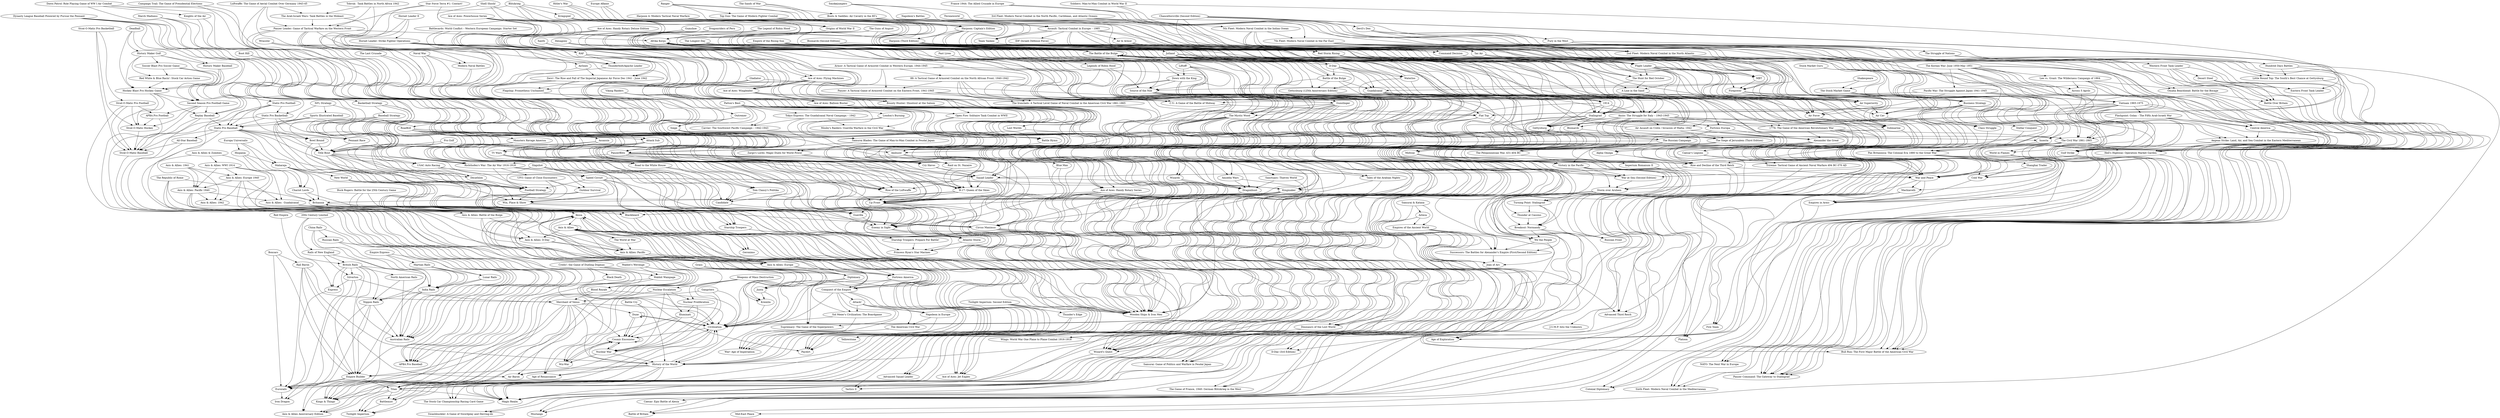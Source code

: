 digraph G {
"Civilization" -> "Cosmic Encounter" ["weight"=0.220091911880955]
"Dune" -> "Cosmic Encounter" ["weight"=0.224821894962586]
"History of the World" -> "Cosmic Encounter" ["weight"=0.213418043146527]
"Merchant of Venus" -> "Cosmic Encounter" ["weight"=0.206892608618858]
"Battle Cry" -> "Cosmic Encounter" ["weight"=0.176946687811906]
"Wiz-War" -> "Cosmic Encounter" ["weight"=0.210396084397481]
"Dune" -> "Cosmic Encounter" ["weight"=0.0595532201188812]
"Nuclear War" -> "Cosmic Encounter" ["weight"=0.214919998807912]
"Illuminati" -> "Cosmic Encounter" ["weight"=0.190469596510055]
"Cosmic Encounter" -> "Cosmic Encounter" ["weight"=0.187966458343082]
"Civilization" -> "Age of Renaissance" ["weight"=0.280016158844337]
"Civilization" -> "Kings & Things" ["weight"=0.192194904692466]
"Axis & Allies" -> "Civilization" ["weight"=0.193699107504772]
"Titan" -> "Civilization" ["weight"=0.25929764378742]
"Dune" -> "Civilization" ["weight"=0.249598677171197]
"Kremlin" -> "Civilization" ["weight"=0.260335016195009]
"Ikusa" -> "Civilization" ["weight"=0.185150539683194]
"History of the World" -> "Civilization" ["weight"=0.313010440468529]
"Merchant of Venus" -> "Civilization" ["weight"=0.24702418211242]
"Britannia" -> "Civilization" ["weight"=0.305325738437395]
"Junta" -> "Civilization" ["weight"=0.27881994404139]
"Circus Maximus" -> "Civilization" ["weight"=0.218390333160002]
"Blood Royale" -> "Civilization" ["weight"=0.151123535032572]
"Grass" -> "Civilization" ["weight"=0.0905878599097704]
"Diplomacy" -> "Civilization" ["weight"=0.284924583918933]
"Dune" -> "Civilization" ["weight"=0.0608368216384802]
"Nuclear War" -> "Civilization" ["weight"=0.174474849618234]
"Illuminati" -> "Civilization" ["weight"=0.178514017561453]
"Kingmaker" -> "Civilization" ["weight"=0.264365129508438]
"Credo!: the Game of Dueling Dogmas" -> "Civilization" ["weight"=0.0900701230912497]
"The Republic of Rome" -> "Civilization" ["weight"=0.278957222993487]
"Sid Meier's Civilization: The Boardgame" -> "Civilization" ["weight"=0.146075963630422]
"Conquest of the Empire" -> "Civilization" ["weight"=0.150544061112406]
"Merchant of Venus" -> "Dune" ["weight"=0.212981050452946]
"Dune" -> "Dune" ["weight"=0.0889347689120375]
"History of the World" -> "Twilight Imperium" ["weight"=0.139695410845296]
"History of the World" -> "Age of Renaissance" ["weight"=0.297625762915756]
"History of the World" -> "Titan" ["weight"=0.243625783806217]
"History of the World" -> "Empire Builder" ["weight"=0.182895433073608]
"History of the World" -> "Battlemist" ["weight"=0.100193228364477]
"History of the World" -> "Air Baron" ["weight"=0.191024469275699]
"Merchant of Venus" -> "History of the World" ["weight"=0.248745505454521]
"Blackbeard" -> "History of the World" ["weight"=0.191733705831947]
"Britannia" -> "History of the World" ["weight"=0.305448185124915]
"Chariot Lords" -> "History of the World" ["weight"=0.136445416849753]
"Rail Baron" -> "History of the World" ["weight"=0.170642908692142]
"Battle Cry" -> "History of the World" ["weight"=0.244870531924465]
"Nuclear War" -> "History of the World" ["weight"=0.168945365186492]
"Kingmaker" -> "History of the World" ["weight"=0.242986635770941]
"New World" -> "History of the World" ["weight"=0.160034343245102]
"Gangsters" -> "History of the World" ["weight"=0.113589415819723]
"Maharaja" -> "History of the World" ["weight"=0.177796804603157]
"Twilight Imperium: Second Edition" -> "History of the World" ["weight"=0.087987804781001]
"Merchant of Venus" -> "Kings & Things" ["weight"=0.197278227250671]
"Merchant of Venus" -> "Titan" ["weight"=0.254221277829825]
"Merchant of Venus" -> "Empire Builder" ["weight"=0.201530783156988]
"Merchant of Venus" -> "Air Baron" ["weight"=0.187986282062081]
"Merchant of Venus" -> "Eurorails" ["weight"=0.183743887584015]
"Blood Royale" -> "Merchant of Venus" ["weight"=0.132311092999899]
"Rail Baron" -> "Merchant of Venus" ["weight"=0.175509211882393]
"Silverton" -> "Merchant of Venus" ["weight"=0.205719037935324]
"Gangsters" -> "Merchant of Venus" ["weight"=0.13030779877558]
"Nuclear War" -> "Wiz-War" ["weight"=0.183449135569057]
"Illuminati" -> "Wiz-War" ["weight"=0.155696380281749]
"Nuclear Escalation" -> "Wiz-War" ["weight"=0.144041102427547]
"Cosmic Encounter" -> "Wiz-War" ["weight"=0.127981952487171]
"Illuminati" -> "Nuclear War" ["weight"=0.203540294663428]
"Nuclear Proliferation" -> "Nuclear War" ["weight"=0.513916080901785]
"Nuclear Escalation" -> "Nuclear War" ["weight"=0.537496785748222]
"Weapons of Mass Destruction" -> "Nuclear War" ["weight"=0.240828226619105]
"Cosmic Encounter" -> "Nuclear War" ["weight"=0.134754694624676]
"Nuclear Proliferation" -> "Illuminati" ["weight"=0.142996597354324]
"Nuclear Escalation" -> "Illuminati" ["weight"=0.162454264653229]
"Titan" -> "Magic Realm" ["weight"=0.219873011564566]
"Circus Maximus" -> "Magic Realm" ["weight"=0.177604708274577]
"Wizard's Quest" -> "Magic Realm" ["weight"=0.205779760449185]
"Dinosaurs of the Lost World" -> "Magic Realm" ["weight"=0.128045889756532]
"Tales of the Arabian Nights" -> "Magic Realm" ["weight"=0.151282212126855]
"Wizards" -> "Magic Realm" ["weight"=0.158680431008829]
"Kingmaker" -> "Magic Realm" ["weight"=0.186903885271905]
"Gunslinger" -> "Magic Realm" ["weight"=0.236954652591856]
"The Mystic Wood" -> "Magic Realm" ["weight"=0.160346225409881]
"Source of the Nile" -> "Magic Realm" ["weight"=0.182749170226449]
"Gumshoe" -> "Magic Realm" ["weight"=0.0566587076154404]
"Titan" -> "Twilight Imperium" ["weight"=0.128876831576632]
"Titan" -> "Kings & Things" ["weight"=0.192647351339536]
"Titan" -> "Battlemist" ["weight"=0.0914220914599331]
"Empire Builder" -> "Titan" ["weight"=0.15322739640828]
"Circus Maximus" -> "Titan" ["weight"=0.191694171750851]
"Kingmaker" -> "Titan" ["weight"=0.183788302088102]
"Circus Maximus" -> "Wooden Ships & Iron Men" ["weight"=0.252961950841858]
"Blue Max" -> "Circus Maximus" ["weight"=0.136163830854101]
"Win, Place & Show" -> "Circus Maximus" ["weight"=0.184969905222109]
"Kingmaker" -> "Circus Maximus" ["weight"=0.237986191185913]
"Gunslinger" -> "Circus Maximus" ["weight"=0.252035827236286]
"Speed Circuit" -> "Circus Maximus" ["weight"=0.221186232460251]
"Gladiator" -> "Circus Maximus" ["weight"=0.277806798107638]
"Title Bout" -> "Circus Maximus" ["weight"=0.120140014091821]
"Dragonhunt" -> "Wizard's Quest" ["weight"=0.207181184934086]
"Wizards" -> "Wizard's Quest" ["weight"=0.161922734833434]
"Amoeba Wars" -> "Wizard's Quest" ["weight"=0.191101755606315]
"Kingmaker" -> "Wizard's Quest" ["weight"=0.178857000004682]
"The Mystic Wood" -> "Wizard's Quest" ["weight"=0.170531522833916]
"Sanctuary: Thieves World" -> "Wizard's Quest" ["weight"=0.104126969200746]
"Source of the Nile" -> "Wizard's Quest" ["weight"=0.169591066270251]
"Dragonriders of Pern" -> "Wizard's Quest" ["weight"=0.085681987006204]
"Xanth" -> "Wizard's Quest" ["weight"=0.0654344040372739]
"Tales of the Arabian Nights" -> "Dinosaurs of the Lost World" ["weight"=0.114793281979969]
"The Mystic Wood" -> "Dinosaurs of the Lost World" ["weight"=0.15172569174563]
"Source of the Nile" -> "Dinosaurs of the Lost World" ["weight"=0.179375286180004]
"Legends of Robin Hood" -> "Dinosaurs of the Lost World" ["weight"=0.172257624688168]
"The Mystic Wood" -> "Tales of the Arabian Nights" ["weight"=0.14035660036332]
"Gumshoe" -> "Tales of the Arabian Nights" ["weight"=0.0778669273951617]
"The Mystic Wood" -> "Wizards" ["weight"=0.154360079190168]
"Wizards" -> "Dragonhunt" ["weight"=0.189227288846234]
"Xanth" -> "Wizards" ["weight"=0.10131266270464]
"Kingmaker" -> "Blackbeard" ["weight"=0.226543583015449]
"Kingmaker" -> "Wooden Ships & Iron Men" ["weight"=0.298125207524228]
"Kingmaker" -> "Britannia" ["weight"=0.233765054901016]
"Kingmaker" -> "Samurai: Game of Politics and Warfare in Feudal Japan" ["weight"=0.199822464495484]
"Kingmaker" -> "Win, Place & Show" ["weight"=0.150260007645642]
"Squad Leader" -> "Kingmaker" ["weight"=0.254535899136088]
"Gunslinger" -> "Kingmaker" ["weight"=0.183792635657069]
"Speed Circuit" -> "Kingmaker" ["weight"=0.176767833542346]
"Source of the Nile" -> "Kingmaker" ["weight"=0.215444270816598]
"Down with the King" -> "Kingmaker" ["weight"=0.207853458808377]
"PanzerBlitz" -> "Kingmaker" ["weight"=0.23740858940337]
"Gunslinger" -> "Wooden Ships & Iron Men" ["weight"=0.22210818478104]
"Gunslinger" -> "Up Front" ["weight"=0.235019044776333]
"Gunslinger" -> "Squad Leader" ["weight"=0.204188406840687]
"Gunslinger" -> "Swashbuckler: A Game of Swordplay and Derring-do" ["weight"=0.168114966369143]
"Source of the Nile" -> "Gunslinger" ["weight"=0.204711539475366]
"Down with the King" -> "Gunslinger" ["weight"=0.195892787700469]
"Gladiator" -> "Gunslinger" ["weight"=0.211272684302444]
"The Legend of Robin Hood" -> "Gunslinger" ["weight"=0.153576587953653]
"The Mystic Wood" -> "Dragonhunt" ["weight"=0.170011815364543]
"The Mystic Wood" -> "Amoeba Wars" ["weight"=0.144459221371481]
"Hexagony" -> "The Mystic Wood" ["weight"=0.110562912841466]
"Source of the Nile" -> "The Mystic Wood" ["weight"=0.166866332987727]
"Legends of Robin Hood" -> "The Mystic Wood" ["weight"=0.122788425076658]
"Gumshoe" -> "The Mystic Wood" ["weight"=0.0656530261292593]
"Source of the Nile" -> "Samurai: Game of Politics and Warfare in Feudal Japan" ["weight"=0.158044824067735]
"Source of the Nile" -> "Age of Exploration" ["weight"=0.166099540171877]
"Source of the Nile" -> "Swashbuckler: A Game of Swordplay and Derring-do" ["weight"=0.151088306807864]
"Legends of Robin Hood" -> "Source of the Nile" ["weight"=0.125301268403557]
"Down with the King" -> "Source of the Nile" ["weight"=0.219845665690609]
"The Legend of Robin Hood" -> "Source of the Nile" ["weight"=0.15568357250391]
"Liftoff!" -> "Source of the Nile" ["weight"=0.143972846713113]
"Smokejumpers" -> "Source of the Nile" ["weight"=0.0624319873030034]
"Battlemist" -> "Twilight Imperium" ["weight"=0.212676419435798]
"Thunder's Edge" -> "Twilight Imperium" ["weight"=0.141517928825568]
"Twilight Imperium: Second Edition" -> "Twilight Imperium" ["weight"=0.19205151063129]
"Twilight Imperium: Second Edition" -> "Battlemist" ["weight"=0.104572629485664]
"Thunder's Edge" -> "Battlemist" ["weight"=0.202430435409066]
"Twilight Imperium: Second Edition" -> "Thunder's Edge" ["weight"=0.0979699628902129]
"Britannia" -> "Age of Renaissance" ["weight"=0.239283905830682]
"The Republic of Rome" -> "Age of Renaissance" ["weight"=0.22297523929357]
"Britannia" -> "Kremlin" ["weight"=0.23832092376759]
"Britannia" -> "Ikusa" ["weight"=0.162736566258398]
"Junta" -> "Britannia" ["weight"=0.241254998587994]
"Diplomacy" -> "Britannia" ["weight"=0.211260948866255]
"Britannia" -> "Blackbeard" ["weight"=0.164308925046473]
"Chariot Lords" -> "Britannia" ["weight"=0.159074184357047]
"The Republic of Rome" -> "Britannia" ["weight"=0.27722229351713]
"Maharaja" -> "Britannia" ["weight"=0.246627167597422]
"Hispania" -> "Britannia" ["weight"=0.170178173673836]
"Conquest of the Empire" -> "Britannia" ["weight"=0.185355721667933]
"The Republic of Rome" -> "Kremlin" ["weight"=0.231537468380225]
"Conquest of the Empire" -> "Supremacy: The Game of the Superpowers" ["weight"=0.119642522950697]
"Axis & Allies" -> "Supremacy: The Game of the Superpowers" ["weight"=0.140908796149574]
"Fortress America" -> "Supremacy: The Game of the Superpowers" ["weight"=0.147569137587359]
"Fortress America" -> "Conquest of the Empire" ["weight"=0.313048195790678]
"Ikusa" -> "Conquest of the Empire" ["weight"=0.211909101690284]
"Buck Rogers: Battle for the 25th Century Game" -> "Conquest of the Empire" ["weight"=0.142705332330956]
"Axis & Allies" -> "Conquest of the Empire" ["weight"=0.220086877602638]
"Fortress America" -> "Axis & Allies" ["weight"=0.304816296003452]
"Ikusa" -> "Axis & Allies" ["weight"=0.30105333445569]
"Diplomacy" -> "Axis & Allies" ["weight"=0.222014019228206]
"Axis & Allies: Europe" -> "Axis & Allies" ["weight"=0.275084140088447]
"Axis & Allies: Pacific" -> "Axis & Allies" ["weight"=0.261017635740297]
"The World at War" -> "Axis & Allies" ["weight"=0.101809761642479]
"Axis & Allies" -> "Axis & Allies" ["weight"=0.235257780782221]
"Ikusa" -> "Fortress America" ["weight"=0.30336077919208]
"Axis & Allies: Europe" -> "Fortress America" ["weight"=0.193731047414097]
"Buck Rogers: Battle for the 25th Century Game" -> "Fortress America" ["weight"=0.162313523800276]
"Axis & Allies: Pacific" -> "Fortress America" ["weight"=0.196125513492073]
"Black Death" -> "Kings & Things" ["weight"=0.0905490114387693]
"Blood Royale" -> "Kings & Things" ["weight"=0.178577946025368]
"Wabbit Wampage" -> "Kings & Things" ["weight"=0.124427030717765]
"Credo!: the Game of Dueling Dogmas" -> "Kings & Things" ["weight"=0.0993602519748971]
"Wabbit's Wevenge" -> "Kings & Things" ["weight"=0.095970289128527]
"Credo!: the Game of Dueling Dogmas" -> "Black Death" ["weight"=0.100501626008839]
"Wabbit Wampage" -> "Blood Royale" ["weight"=0.106164823967787]
"Credo!: the Game of Dueling Dogmas" -> "Blood Royale" ["weight"=0.10685609891758]
"Wabbit's Wevenge" -> "Blood Royale" ["weight"=0.0928232088410579]
"Credo!: the Game of Dueling Dogmas" -> "Wabbit Wampage" ["weight"=0.0978230844506074]
"Wabbit's Wevenge" -> "Wabbit Wampage" ["weight"=0.443751329558635]
"Junta" -> "Kremlin" ["weight"=0.260690916280414]
"Grass" -> "Kremlin" ["weight"=0.0977978018553671]
"Diplomacy" -> "Ikusa" ["weight"=0.183069389319146]
"Axis & Allies: Europe" -> "Ikusa" ["weight"=0.190184000756475]
"Buck Rogers: Battle for the 25th Century Game" -> "Ikusa" ["weight"=0.147885030503545]
"War! Age of Imperialism" -> "Ikusa" ["weight"=0.132559368884944]
"Sid Meier's Civilization: The Boardgame" -> "Ikusa" ["weight"=0.121494226374066]
"Conquest of the Empire" -> "Ikusa" ["weight"=0.192275084516866]
"Grass" -> "Junta" ["weight"=0.102747310672708]
"Diplomacy" -> "Junta" ["weight"=0.235565634810105]
"Axis & Allies: Europe" -> "Diplomacy" ["weight"=0.125627822183742]
"Sid Meier's Civilization: The Boardgame" -> "War! Age of Imperialism" ["weight"=0.159393658482325]
"Attack!" -> "Sid Meier's Civilization: The Boardgame" ["weight"=0.152253634109275]
"Conquest of the Empire" -> "Sid Meier's Civilization: The Boardgame" ["weight"=0.130578955925951]
"Conquest of the Empire" -> "War! Age of Imperialism" ["weight"=0.150849520345072]
"Conquest of the Empire" -> "Napoleon in Europe" ["weight"=0.147235713530749]
"Conquest of the Empire" -> "Attack!" ["weight"=0.180685398450239]
"Axis & Allies: Pacific" -> "Axis & Allies: Europe" ["weight"=0.572269160185798]
"Axis & Allies: D-Day" -> "Axis & Allies: Europe" ["weight"=0.333488862761777]
"Axis & Allies" -> "Axis & Allies: Europe" ["weight"=0.275430911403318]
"Axis & Allies: Battle of the Bulge" -> "Axis & Allies: Europe" ["weight"=0.26180208837378]
"The World at War" -> "Axis & Allies: Pacific" ["weight"=0.119166165338354]
"Axis & Allies: D-Day" -> "Axis & Allies: Pacific" ["weight"=0.341133082200518]
"Axis & Allies" -> "Axis & Allies: Pacific" ["weight"=0.270876172231644]
"Axis & Allies: Battle of the Bulge" -> "Axis & Allies: Pacific" ["weight"=0.290639307702206]
"Axis & Allies:  Guadalcanal" -> "Axis & Allies: Pacific" ["weight"=0.274005401696468]
"Empire Builder" -> "Iron Dragon" ["weight"=0.3437623272438]
"Empire Builder" -> "Eurorails" ["weight"=0.437005974409858]
"Rail Baron" -> "Empire Builder" ["weight"=0.228095835054581]
"Silverton" -> "Empire Builder" ["weight"=0.22283203241777]
"Nippon Rails" -> "Empire Builder" ["weight"=0.327593788872073]
"British Rails" -> "Empire Builder" ["weight"=0.355197307127603]
"Boxcars" -> "Empire Builder" ["weight"=0.101404172947871]
"Rails of New England" -> "Empire Builder" ["weight"=0.11404634984728]
"20th Century Limited" -> "Empire Builder" ["weight"=0.0910226460444088]
"Eurorails" -> "Iron Dragon" ["weight"=0.355604207679175]
"Nippon Rails" -> "Iron Dragon" ["weight"=0.340899317657639]
"Rail Baron" -> "Eurorails" ["weight"=0.192505811094734]
"Express" -> "Eurorails" ["weight"=0.195826190162723]
"Silverton" -> "Eurorails" ["weight"=0.22766980413702]
"Nippon Rails" -> "Eurorails" ["weight"=0.399530123836541]
"India Rails" -> "Eurorails" ["weight"=0.388318113809587]
"British Rails" -> "Eurorails" ["weight"=0.41089169147829]
"Boxcars" -> "Eurorails" ["weight"=0.0856908625289291]
"North American Rails" -> "Nippon Rails" ["weight"=0.278024482490467]
"Nippon Rails" -> "Australian Rails" ["weight"=0.49783888199565]
"India Rails" -> "Nippon Rails" ["weight"=0.474675163819484]
"British Rails" -> "Nippon Rails" ["weight"=0.462108626739118]
"China Rails" -> "Nippon Rails" ["weight"=0.418352856955632]
"Rail Baron" -> "Air Baron" ["weight"=0.209542005762053]
"Boxcars" -> "Rail Baron" ["weight"=0.141356777793735]
"British Rails" -> "Silverton" ["weight"=0.208938843039146]
"Silverton" -> "Express" ["weight"=0.171434676952214]
"Rails of New England" -> "Silverton" ["weight"=0.163239001068875]
"British Rails" -> "North American Rails" ["weight"=0.285511342226812]
"British Rails" -> "Australian Rails" ["weight"=0.486154640264359]
"British Rails" -> "Express" ["weight"=0.190456651152464]
"British Rails" -> "India Rails" ["weight"=0.434085948039512]
"Rails of New England" -> "British Rails" ["weight"=0.124374876253624]
"20th Century Limited" -> "British Rails" ["weight"=0.115567868608939]
"20th Century Limited" -> "Rails of New England" ["weight"=0.137065863839553]
"The American Civil War" -> "War! Age of Imperialism" ["weight"=0.213177854707703]
"Napoleon in Europe" -> "War! Age of Imperialism" ["weight"=0.211553972776995]
"Attack!" -> "War! Age of Imperialism" ["weight"=0.190046937219264]
"Gangsters" -> "Air Baron" ["weight"=0.204495252474166]
"Blackbeard" -> "Geronimo" ["weight"=0.226002497920443]
"New World" -> "Blackbeard" ["weight"=0.183807719793492]
"Maharaja" -> "Blackbeard" ["weight"=0.16978623049291]
"Maharaja" -> "Chariot Lords" ["weight"=0.193226218111746]
"Hispania" -> "Chariot Lords" ["weight"=0.236400569041002]
"Europa Universalis" -> "Chariot Lords" ["weight"=0.118405288003018]
"New World" -> "Geronimo" ["weight"=0.179606973604097]
"Maharaja" -> "New World" ["weight"=0.20649142397896]
"Maharaja" -> "Geronimo" ["weight"=0.216380572819413]
"Hispania" -> "Maharaja" ["weight"=0.254464872371913]
"Europa Universalis" -> "Maharaja" ["weight"=0.162327660394313]
"Ace of Aces: Handy Rotary Series" -> "Wooden Ships & Iron Men" ["weight"=0.188684237628779]
"Enemy in Sight" -> "Wooden Ships & Iron Men" ["weight"=0.211532859005898]
"Blue Max" -> "Wooden Ships & Iron Men" ["weight"=0.176802434684118]
"Up Front" -> "Wooden Ships & Iron Men" ["weight"=0.227961657216233]
"Starship Troopers" -> "Wooden Ships & Iron Men" ["weight"=0.264221792955654]
"B-17: Queen of the Skies" -> "Wooden Ships & Iron Men" ["weight"=0.242742189437082]
"Squad Leader" -> "Wooden Ships & Iron Men" ["weight"=0.326450601360948]
"Speed Circuit" -> "Wooden Ships & Iron Men" ["weight"=0.191080281665112]
"Cry Havoc" -> "Wooden Ships & Iron Men" ["weight"=0.147385379012703]
"Outdoor Survival" -> "Wooden Ships & Iron Men" ["weight"=0.153789348722687]
"Gladiator" -> "Wooden Ships & Iron Men" ["weight"=0.195426409470153]
"Richthofen's War: The Air War 1916-1918" -> "Wooden Ships & Iron Men" ["weight"=0.295065793245201]
"Knights of the Air" -> "Wooden Ships & Iron Men" ["weight"=0.154043444835679]
"Zargo's Lords: Magic Duels for World Power" -> "Wooden Ships & Iron Men" ["weight"=0.0795403680051008]
"PanzerBlitz" -> "Wooden Ships & Iron Men" ["weight"=0.304143602870489]
"Panzer Leader: Game of Tactical Warfare on the Western Front" -> "Wooden Ships & Iron Men" ["weight"=0.30230599887261]
"Dawn Patrol: Role Playing Game of WW I Air Combat" -> "Wooden Ships & Iron Men" ["weight"=0.112400485502875]
"Siege" -> "Wooden Ships & Iron Men" ["weight"=0.120236321981985]
"Ace of Aces: Powerhouse Series" -> "Wooden Ships & Iron Men" ["weight"=0.150572073882619]
"Gladiator" -> "Blue Max" ["weight"=0.116085955495345]
"Speed Circuit" -> "Win, Place & Show" ["weight"=0.317451628963521]
"Win, Place & Show" -> "The Stock Car Championship Racing Card Game" ["weight"=0.144664357238764]
"Football Strategy" -> "Win, Place & Show" ["weight"=0.1723198011733]
"Slapshot" -> "Win, Place & Show" ["weight"=0.175848675821922]
"Title Bout" -> "Win, Place & Show" ["weight"=0.18842123391013]
"Statis Pro Baseball" -> "Win, Place & Show" ["weight"=0.150464331304524]
"Speed Circuit" -> "The Stock Car Championship Racing Card Game" ["weight"=0.143236392962854]
"Speed Circuit" -> "Football Strategy" ["weight"=0.176599024402803]
"USAC Auto Racing" -> "Speed Circuit" ["weight"=0.210336682917307]
"Slapshot" -> "Speed Circuit" ["weight"=0.159180089247886]
"Title Bout" -> "Speed Circuit" ["weight"=0.172224396802963]
"March Madness" -> "Title Bout" ["weight"=0.17882060289777]
"Title Bout" -> "Decathlon" ["weight"=0.203950692940124]
"Statis Pro Basketball" -> "Title Bout" ["weight"=0.270704488732966]
"Pro Golf" -> "Title Bout" ["weight"=0.167139611043262]
"Title Bout" -> "Football Strategy" ["weight"=0.192240668686686]
"Title Bout" -> "Paydirt" ["weight"=0.247874803724329]
"Title Bout" -> "USAC Auto Racing" ["weight"=0.195849767082193]
"Pennant Race" -> "Title Bout" ["weight"=0.225553846552031]
"Bowl Bound" -> "Title Bout" ["weight"=0.206355194152413]
"Statis Pro Baseball" -> "Title Bout" ["weight"=0.267781299952597]
"Baseball Strategy" -> "Title Bout" ["weight"=0.178880583438521]
"Statis Pro Football" -> "Title Bout" ["weight"=0.205986259949426]
"Basketball Strategy" -> "Title Bout" ["weight"=0.192146659501671]
"Boot Hill" -> "Title Bout" ["weight"=0.0716253677961608]
"Empires in Arms" -> "Colonial Diplomacy" ["weight"=0.0986146365091472]
"Machiavelli" -> "Colonial Diplomacy" ["weight"=0.164364054346651]
"Pax Britannica: The Colonial Era 1880 to the Great War" -> "Colonial Diplomacy" ["weight"=0.123266889066551]
"Machiavelli" -> "Empires in Arms" ["weight"=0.21483960799534]
"Pax Britannica: The Colonial Era 1880 to the Great War" -> "Empires in Arms" ["weight"=0.292303400179117]
"Cold War" -> "Empires in Arms" ["weight"=0.140217174875625]
"War and Peace" -> "Empires in Arms" ["weight"=0.220033012290855]
"World in Flames" -> "Empires in Arms" ["weight"=0.312997764323977]
"The Civil War 1861-1865" -> "Empires in Arms" ["weight"=0.270143582784648]
"Napoleon's Battles" -> "Empires in Arms" ["weight"=0.146936936349793]
"War and Peace" -> "Machiavelli" ["weight"=0.164853236617828]
"Pax Britannica: The Colonial Era 1880 to the Great War" -> "Machiavelli" ["weight"=0.221002477511862]
"Stellar Conquest" -> "Pax Britannica: The Colonial Era 1880 to the Great War" ["weight"=0.185983597051862]
"Pax Britannica: The Colonial Era 1880 to the Great War" -> "Cold War" ["weight"=0.225135339542559]
"Pax Britannica: The Colonial Era 1880 to the Great War" -> "War and Peace" ["weight"=0.233918921260264]
"Pax Britannica: The Colonial Era 1880 to the Great War" -> "Shanghai Trader" ["weight"=0.119277883563811]
"Business Strategy" -> "Pax Britannica: The Colonial Era 1880 to the Great War" ["weight"=0.125524684716699]
"The Civil War 1861-1865" -> "Pax Britannica: The Colonial Era 1880 to the Great War" ["weight"=0.245173470314403]
"Monsters Ravage America" -> "Princess Ryan's Star Marines" ["weight"=0.167447403341453]
"Monsters Ravage America" -> "Atlantic Storm" ["weight"=0.172063578736835]
"Monsters Ravage America" -> "Starship Troopers: Prepare For Battle!" ["weight"=0.151591563395712]
"RoadKill" -> "Monsters Ravage America" ["weight"=0.146439459804198]
"RoadKill" -> "Princess Ryan's Star Marines" ["weight"=0.173006201720661]
"Atlantic Storm" -> "Princess Ryan's Star Marines" ["weight"=0.118744379452291]
"Starship Troopers: Prepare For Battle!" -> "Princess Ryan's Star Marines" ["weight"=0.131362191232509]
"Attack Sub" -> "Princess Ryan's Star Marines" ["weight"=0.1197883074665]
"RoadKill" -> "Atlantic Storm" ["weight"=0.117533574489428]
"Enemy in Sight" -> "Atlantic Storm" ["weight"=0.19049408409662]
"Attack Sub" -> "Atlantic Storm" ["weight"=0.196846916366771]
"Naval War" -> "Atlantic Storm" ["weight"=0.161224983624172]
"RoadKill" -> "Starship Troopers: Prepare For Battle!" ["weight"=0.100116161133757]
"RoadKill" -> "Enemy in Sight" ["weight"=0.188322585866351]
"RoadKill" -> "Guerilla" ["weight"=0.2089730760253]
"RoadKill" -> "TV Wars" ["weight"=0.165759459683103]
"RoadKill" -> "Assassin" ["weight"=0.200331012621767]
"RoadKill" -> "Attack Sub" ["weight"=0.187954154516812]
"Wrasslin'" -> "RoadKill" ["weight"=0.236567374478682]
"Sanctuary: Thieves World" -> "Dragonhunt" ["weight"=0.125611380678309]
"Amoeba Wars" -> "Dragonhunt" ["weight"=0.176208083076068]
"Hexagony" -> "Dragonhunt" ["weight"=0.123259974642303]
"Dragonriders of Pern" -> "Dragonhunt" ["weight"=0.120444428522268]
"Xanth" -> "Dragonhunt" ["weight"=0.0971968843385833]
"Hexagony" -> "Amoeba Wars" ["weight"=0.144215555886635]
"Dragonriders of Pern" -> "Sanctuary: Thieves World" ["weight"=0.107347402283468]
"Xanth" -> "Sanctuary: Thieves World" ["weight"=0.112781040032918]
"Nuclear Escalation" -> "Nuclear Proliferation" ["weight"=0.721389957108083]
"Weapons of Mass Destruction" -> "Nuclear Escalation" ["weight"=0.313633738434772]
"Weapons of Mass Destruction" -> "Nuclear Proliferation" ["weight"=0.371590226069772]
"Ace of Aces: Handy Rotary Series" -> "Enemy in Sight" ["weight"=0.145405577383252]
"Ace of Aces: Handy Rotary Series" -> "Up Front" ["weight"=0.187042362845171]
"Lost Worlds" -> "Ace of Aces: Handy Rotary Series" ["weight"=0.195361214367257]
"Ace of Aces: Balloon Buster" -> "Ace of Aces: Handy Rotary Series" ["weight"=0.325056742333862]
"Ace of Aces: Flying Machines" -> "Ace of Aces: Handy Rotary Series" ["weight"=0.327639236215136]
"Ace of Aces: Powerhouse Series" -> "Ace of Aces: Handy Rotary Series" ["weight"=0.402376079865245]
"Up Front" -> "Enemy in Sight" ["weight"=0.233281366836208]
"Modern Naval Battles" -> "Enemy in Sight" ["weight"=0.196385468792202]
"Naval War" -> "Enemy in Sight" ["weight"=0.240729036883031]
"Guerilla" -> "Enemy in Sight" ["weight"=0.213398950710051]
"B-17: Queen of the Skies" -> "Enemy in Sight" ["weight"=0.189254035545035]
"Attack Sub" -> "Enemy in Sight" ["weight"=0.239524291569146]
"Star Force Terra #1: Contact!" -> "Enemy in Sight" ["weight"=0.110164783979413]
"The Last Crusade" -> "Enemy in Sight" ["weight"=0.0920948661641394]
"Up Front" -> "Advanced Squad Leader" ["weight"=0.294290892443308]
"Up Front" -> "Guerilla" ["weight"=0.187049577791496]
"B-17: Queen of the Skies" -> "Up Front" ["weight"=0.247551998019494]
"Squad Leader" -> "Up Front" ["weight"=0.296065436995085]
"Rise of the Luftwaffe" -> "Up Front" ["weight"=0.24664073680651]
"Attack Sub" -> "Up Front" ["weight"=0.261878209324923]
"Ambush!" -> "Up Front" ["weight"=0.280711974105587]
"Flagship: Prometheus Unchained" -> "Up Front" ["weight"=0.090971759449549]
"Zero!: The Rise and Fall of The Imperial Japanese Air Force Dec 1941 - June 1942" -> "Up Front" ["weight"=0.226146740947999]
"RAF" -> "Up Front" ["weight"=0.180155884925631]
"Ace of Aces: Flying Machines" -> "Up Front" ["weight"=0.128034887813055]
"Ace of Aces: Powerhouse Series" -> "Up Front" ["weight"=0.145099506390687]
"Ace of Aces: Balloon Buster" -> "Lost Worlds" ["weight"=0.179836796022544]
"Ace of Aces: Flying Machines" -> "Lost Worlds" ["weight"=0.163143439848873]
"Ace of Aces: Balloon Buster" -> "Ace of Aces: Jet Eagles" ["weight"=0.314079262369975]
"Ace of Aces: Wingleader" -> "Ace of Aces: Balloon Buster" ["weight"=0.327731306798539]
"Ace of Aces: Flying Machines" -> "Ace of Aces: Balloon Buster" ["weight"=0.510853341657525]
"Ace of Aces: Powerhouse Series" -> "Ace of Aces: Balloon Buster" ["weight"=0.400554917317127]
"Ace of Aces: Handy Rotary Deluxe Edition" -> "Ace of Aces: Balloon Buster" ["weight"=0.284562111530721]
"Ace of Aces: Flying Machines" -> "Bounty Hunter: Shootout at the Saloon" ["weight"=0.205232758256481]
"Ace of Aces: Flying Machines" -> "Ace of Aces: Wingleader" ["weight"=0.30612804158979]
"Ace of Aces: Flying Machines" -> "Ace of Aces: Jet Eagles" ["weight"=0.253818157152745]
"Ace of Aces: Powerhouse Series" -> "Ace of Aces: Flying Machines" ["weight"=0.435505166590692]
"Ace of Aces: Handy Rotary Deluxe Edition" -> "Ace of Aces: Flying Machines" ["weight"=0.300062472633488]
"Ace of Aces: Powerhouse Series" -> "Ace of Aces: Wingleader" ["weight"=0.276012547214917]
"Past Lives" -> "Legends of Robin Hood" ["weight"=0.114973921189188]
"North American Rails" -> "Australian Rails" ["weight"=0.320402415981585]
"India Rails" -> "Australian Rails" ["weight"=0.46808196559027]
"Lunar Rails" -> "Australian Rails" ["weight"=0.38602202982023]
"Russian Rails" -> "Australian Rails" ["weight"=0.424008129855095]
"China Rails" -> "Australian Rails" ["weight"=0.409111738371634]
"Martian Rails" -> "Australian Rails" ["weight"=0.314765162936571]
"Empire Express" -> "Australian Rails" ["weight"=0.123342057741958]
"Outdoor Survival" -> "Starship Troopers" ["weight"=0.16699085696627]
"UFO: Game of Close Encounters" -> "Starship Troopers" ["weight"=0.136577467556482]
"Richthofen's War: The Air War 1916-1918" -> "Starship Troopers" ["weight"=0.259626409676709]
"Panzer Leader: Game of Tactical Warfare on the Western Front" -> "Starship Troopers" ["weight"=0.270374349719256]
"Squad Leader" -> "B-17: Queen of the Skies" ["weight"=0.244055096479557]
"Ambush!" -> "B-17: Queen of the Skies" ["weight"=0.294869712312833]
"Attack Sub" -> "B-17: Queen of the Skies" ["weight"=0.188060595208143]
"London's Burning" -> "B-17: Queen of the Skies" ["weight"=0.242524288414787]
"Raid on St. Nazaire" -> "B-17: Queen of the Skies" ["weight"=0.256116202573157]
"Zero!: The Rise and Fall of The Imperial Japanese Air Force Dec 1941 - June 1942" -> "B-17: Queen of the Skies" ["weight"=0.166244554527421]
"RAF" -> "B-17: Queen of the Skies" ["weight"=0.247778126300818]
"Patton's Best" -> "B-17: Queen of the Skies" ["weight"=0.328404984084793]
"Hornet Leader: Strike Fighter Operations" -> "B-17: Queen of the Skies" ["weight"=0.199599578980289]
"Squad Leader" -> "Advanced Squad Leader" ["weight"=0.342487849892666]
"Cry Havoc" -> "Squad Leader" ["weight"=0.146864415405712]
"Rise and Decline of the Third Reich" -> "Squad Leader" ["weight"=0.350080277319621]
"Ambush!" -> "Squad Leader" ["weight"=0.257838082076865]
"PanzerBlitz" -> "Squad Leader" ["weight"=0.354050876833977]
"Panzer Leader: Game of Tactical Warfare on the Western Front" -> "Squad Leader" ["weight"=0.356796055467162]
"Siege" -> "Squad Leader" ["weight"=0.112585842510475]
"Zargo's Lords: Magic Duels for World Power" -> "Cry Havoc" ["weight"=0.121349350251033]
"Samurai Blades: The Game of Man-to-Man Combat in Feudal Japan" -> "Cry Havoc" ["weight"=0.343137243930845]
"Siege" -> "Cry Havoc" ["weight"=0.587536955415006]
"Viking Raiders" -> "Cry Havoc" ["weight"=0.354704509570684]
"Outdoor Survival" -> "Yellowstone" ["weight"=0.169916305852033]
"UFO: Game of Close Encounters" -> "Outdoor Survival" ["weight"=0.117264954788526]
"Richthofen's War: The Air War 1916-1918" -> "Outdoor Survival" ["weight"=0.185201736408671]
"PanzerBlitz" -> "Richthofen's War: The Air War 1916-1918" ["weight"=0.289254712676771]
"Panzer Leader: Game of Tactical Warfare on the Western Front" -> "Richthofen's War: The Air War 1916-1918" ["weight"=0.299794252653547]
"Richthofen's War: The Air War 1916-1918" -> "UFO: Game of Close Encounters" ["weight"=0.120612217346425]
"Knights of the Air" -> "Richthofen's War: The Air War 1916-1918" ["weight"=0.187403223080943]
"Luftwaffe: The Game of Aerial Combat Over Germany 1943-45" -> "Richthofen's War: The Air War 1916-1918" ["weight"=0.34092297434167]
"Dawn Patrol: Role Playing Game of WW I Air Combat" -> "Richthofen's War: The Air War 1916-1918" ["weight"=0.14066754421371]
"Dawn Patrol: Role Playing Game of WW I Air Combat" -> "Knights of the Air" ["weight"=0.149235788420416]
"Samurai Blades: The Game of Man-to-Man Combat in Feudal Japan" -> "Zargo's Lords: Magic Duels for World Power" ["weight"=0.100693524766106]
"Siege" -> "Zargo's Lords: Magic Duels for World Power" ["weight"=0.0940458578746927]
"PanzerBlitz" -> "Rise and Decline of the Third Reich" ["weight"=0.331695995421173]
"PanzerBlitz" -> "Tactics II" ["weight"=0.2190589669599]
"Afrika Korps" -> "PanzerBlitz" ["weight"=0.329674146965848]
"Panzer Leader: Game of Tactical Warfare on the Western Front" -> "PanzerBlitz" ["weight"=0.625673416844757]
"The Russian Campaign" -> "PanzerBlitz" ["weight"=0.30919900513774]
"The Arab-Israeli Wars: Tank Battles in the Mideast" -> "PanzerBlitz" ["weight"=0.375556278644567]
"Luftwaffe: The Game of Aerial Combat Over Germany 1943-45" -> "PanzerBlitz" ["weight"=0.352727663321692]
"Dawn Patrol: Role Playing Game of WW I Air Combat" -> "PanzerBlitz" ["weight"=0.118936456363349]
"Blitzkrieg" -> "PanzerBlitz" ["weight"=0.303509187043345]
"Tobruk:  Tank Battles in North Africa 1942" -> "PanzerBlitz" ["weight"=0.297453259967979]
"Panzer Leader: Game of Tactical Warfare on the Western Front" -> "Rise and Decline of the Third Reich" ["weight"=0.3297594401657]
"Panzer Leader: Game of Tactical Warfare on the Western Front" -> "Afrika Korps" ["weight"=0.314172433733116]
"The Arab-Israeli Wars: Tank Battles in the Mideast" -> "Panzer Leader: Game of Tactical Warfare on the Western Front" ["weight"=0.401450983515838]
"Luftwaffe: The Game of Aerial Combat Over Germany 1943-45" -> "Panzer Leader: Game of Tactical Warfare on the Western Front" ["weight"=0.346415024877506]
"Blitzkrieg" -> "Panzer Leader: Game of Tactical Warfare on the Western Front" ["weight"=0.276806762544257]
"Tobruk:  Tank Battles in North Africa 1942" -> "Panzer Leader: Game of Tactical Warfare on the Western Front" ["weight"=0.316317063164284]
"Siege" -> "Samurai Blades: The Game of Man-to-Man Combat in Feudal Japan" ["weight"=0.36740657894659]
"Outremer" -> "Siege" ["weight"=0.400126286104561]
"Viking Raiders" -> "Siege" ["weight"=0.416330071671399]
"Europa Universalis" -> "Hispania" ["weight"=0.2373951370716]
"Ambush!" -> "Advanced Squad Leader" ["weight"=0.221256870983079]
"Ambush!" -> "Raid on St. Nazaire" ["weight"=0.27563547636166]
"Battle Hymn" -> "Ambush!" ["weight"=0.383282398267178]
"Mosby's Raiders: Guerilla Warfare in the Civil War" -> "Ambush!" ["weight"=0.271711280845488]
"Open Fire: Solitaire Tank Combat in WWII" -> "Ambush!" ["weight"=0.196749306133923]
"Shell Shock!" -> "Ambush!" ["weight"=0.21032059953543]
"RAF" -> "Ambush!" ["weight"=0.238735536266798]
"Patton's Best" -> "Ambush!" ["weight"=0.267335694239445]
"Candidate" -> "Guerilla" ["weight"=0.136688401473248]
"TV Wars" -> "Guerilla" ["weight"=0.148012421261795]
"Assassin" -> "Guerilla" ["weight"=0.184496395637562]
"Attack Sub" -> "Guerilla" ["weight"=0.240170965939597]
"Wrasslin'" -> "Guerilla" ["weight"=0.174130659716969]
"Flagship: Prometheus Unchained" -> "Rise of the Luftwaffe" ["weight"=0.139934653807826]
"Airlines" -> "Rise of the Luftwaffe" ["weight"=0.120416922383985]
"Thunderbolt/Apache Leader" -> "Rise of the Luftwaffe" ["weight"=0.216387946568587]
"Zero!: The Rise and Fall of The Imperial Japanese Air Force Dec 1941 - June 1942" -> "Rise of the Luftwaffe" ["weight"=0.475318079899401]
"RAF" -> "Rise of the Luftwaffe" ["weight"=0.178225852887889]
"Battlecards: World Conflict – Western European Campaign: Starter Set" -> "Rise of the Luftwaffe" ["weight"=0.0989469928689496]
"Hornet Leader: Strike Fighter Operations" -> "Rise of the Luftwaffe" ["weight"=0.256239660536964]
"Hornet Leader II" -> "Rise of the Luftwaffe" ["weight"=0.095213897189967]
"Modern Naval Battles" -> "Attack Sub" ["weight"=0.197589315267147]
"Naval War" -> "Attack Sub" ["weight"=0.162969607509312]
"Wrasslin'" -> "Attack Sub" ["weight"=0.168489060242534]
"Star Force Terra #1: Contact!" -> "Attack Sub" ["weight"=0.0986324094414133]
"The Last Crusade" -> "Attack Sub" ["weight"=0.0725565426590833]
"Zero!: The Rise and Fall of The Imperial Japanese Air Force Dec 1941 - June 1942" -> "Flagship: Prometheus Unchained" ["weight"=0.156282113691484]
"Battlecards: World Conflict – Western European Campaign: Starter Set" -> "Flagship: Prometheus Unchained" ["weight"=0.0917025835378839]
"Airlines" -> "Zero!: The Rise and Fall of The Imperial Japanese Air Force Dec 1941 - June 1942" ["weight"=0.111496485655626]
"Battlecards: World Conflict – Western European Campaign: Starter Set" -> "Zero!: The Rise and Fall of The Imperial Japanese Air Force Dec 1941 - June 1942" ["weight"=0.102515818860653]
"Hornet Leader: Strike Fighter Operations" -> "Zero!: The Rise and Fall of The Imperial Japanese Air Force Dec 1941 - June 1942" ["weight"=0.199831307405103]
"RAF" -> "Raid on St. Nazaire" ["weight"=0.278069610236499]
"RAF" -> "Thunderbolt/Apache Leader" ["weight"=0.191724436731156]
"Hornet Leader: Strike Fighter Operations" -> "RAF" ["weight"=0.232018809913925]
"UFO: Game of Close Encounters" -> "Yellowstone" ["weight"=0.139907329157571]
"Down with the King" -> "Samurai: Game of Politics and Warfare in Feudal Japan" ["weight"=0.189663350949214]
"Liftoff!" -> "Samurai: Game of Politics and Warfare in Feudal Japan" ["weight"=0.0931267104263966]
"Down with the King" -> "Age of Exploration" ["weight"=0.134375528359202]
"The Legend of Robin Hood" -> "Down with the King" ["weight"=0.169480944660116]
"Liftoff!" -> "Down with the King" ["weight"=0.123435329152408]
"Rise and Decline of the Third Reich" -> "Advanced Third Reich" ["weight"=0.287837093280222]
"Rise and Decline of the Third Reich" -> "War and Peace" ["weight"=0.351115051656267]
"The Civil War 1861-1865" -> "Rise and Decline of the Third Reich" ["weight"=0.278241633240405]
"Afrika Korps" -> "Rise and Decline of the Third Reich" ["weight"=0.275918735639752]
"Flat Top" -> "Rise and Decline of the Third Reich" ["weight"=0.267574629598779]
"The Russian Campaign" -> "Rise and Decline of the Third Reich" ["weight"=0.352600668623702]
"1776: The Game of the American Revolutionary War" -> "Rise and Decline of the Third Reich" ["weight"=0.303494843529897]
"Fortress Europa" -> "Rise and Decline of the Third Reich" ["weight"=0.281226545549903]
"The Guns of August" -> "Rise and Decline of the Third Reich" ["weight"=0.304446252074576]
"Empire of the Rising Sun" -> "Rise and Decline of the Third Reich" ["weight"=0.192874973828047]
"Victory in the Pacific" -> "We the People" ["weight"=0.214521548283312]
"Victory in the Pacific" -> "Breakout: Normandy" ["weight"=0.266716906734535]
"Victory in the Pacific" -> "Storm over Arnhem" ["weight"=0.338451209711439]
"Victory in the Pacific" -> "War at Sea (Second Edition)" ["weight"=0.566899746392257]
"Hitler's War" -> "Victory in the Pacific" ["weight"=0.243345941424518]
"Midway" -> "Victory in the Pacific" ["weight"=0.321699543411625]
"The Russian Campaign" -> "Victory in the Pacific" ["weight"=0.375595910932144]
"We the People" -> "Joan of Arc" ["weight"=0.111471435155838]
"We the People" -> "Successors: The Battles for Alexander's Empire (First/Second Edition)" ["weight"=0.243060935589294]
"Breakout: Normandy" -> "We the People" ["weight"=0.251397344149035]
"Empires of the Ancient World" -> "We the People" ["weight"=0.177331909394444]
"Storm over Arnhem" -> "We the People" ["weight"=0.212535777108808]
"Breakout: Normandy" -> "Successors: The Battles for Alexander's Empire (First/Second Edition)" ["weight"=0.163056548380639]
"Storm over Arnhem" -> "Breakout: Normandy" ["weight"=0.369412561961486]
"Breakout: Normandy" -> "Russian Front" ["weight"=0.244152822417031]
"Thunder at Cassino" -> "Breakout: Normandy" ["weight"=0.364679556941105]
"Turning Point: Stalingrad" -> "Breakout: Normandy" ["weight"=0.434572547555939]
"The Russian Campaign" -> "Breakout: Normandy" ["weight"=0.248666063070952]
"Storm over Arnhem" -> "Successors: The Battles for Alexander's Empire (First/Second Edition)" ["weight"=0.140354255239166]
"Storm over Arnhem" -> "Thunder at Cassino" ["weight"=0.406163464070678]
"Storm over Arnhem" -> "Turning Point: Stalingrad" ["weight"=0.399136299970284]
"War at Sea (Second Edition)" -> "Storm over Arnhem" ["weight"=0.290058145731627]
"Hitler's War" -> "Storm over Arnhem" ["weight"=0.231959624151182]
"The Russian Campaign" -> "Storm over Arnhem" ["weight"=0.288518569864965]
"Hitler's War" -> "War at Sea (Second Edition)" ["weight"=0.222061195425724]
"Midway" -> "War at Sea (Second Edition)" ["weight"=0.321454958802229]
"Afrika Korps" -> "War at Sea (Second Edition)" ["weight"=0.327931947532258]
"The Russian Campaign" -> "War at Sea (Second Edition)" ["weight"=0.33496897857239]
"Afrika Korps" -> "Midway" ["weight"=0.328752416107103]
"Bismarck" -> "Midway" ["weight"=0.275333356001261]
"The Russian Campaign" -> "Midway" ["weight"=0.282475782030496]
"Submarine" -> "Midway" ["weight"=0.280744051491794]
"Anzio: The Struggle for Italy – 1943-1945" -> "Midway" ["weight"=0.257758046662348]
"Stalingrad" -> "Midway" ["weight"=0.285796408853189]
"Jutland" -> "Midway" ["weight"=0.33915675365799]
"Bismarck (Second Edition)" -> "Midway" ["weight"=0.221051004726791]
"The Russian Campaign" -> "Turning Point: Stalingrad" ["weight"=0.280788886235099]
"The Russian Campaign" -> "Afrika Korps" ["weight"=0.361602743349631]
"The Russian Campaign" -> "Russian Front" ["weight"=0.268975770349964]
"Fortress Europa" -> "The Russian Campaign" ["weight"=0.367194745006684]
"Anzio: The Struggle for Italy – 1943-1945" -> "The Russian Campaign" ["weight"=0.339028313424164]
"War and Peace" -> "Advanced Third Reich" ["weight"=0.226165363584881]
"Flat Top" -> "Advanced Third Reich" ["weight"=0.188833125583229]
"Empire of the Rising Sun" -> "Advanced Third Reich" ["weight"=0.506664650258147]
"World in Flames" -> "War and Peace" ["weight"=0.221005249123083]
"The Civil War 1861-1865" -> "War and Peace" ["weight"=0.328265784334306]
"Flat Top" -> "War and Peace" ["weight"=0.240938844676628]
"1776: The Game of the American Revolutionary War" -> "War and Peace" ["weight"=0.316784720804182]
"The Guns of August" -> "War and Peace" ["weight"=0.349301112749884]
"Empire of the Rising Sun" -> "War and Peace" ["weight"=0.167570700514349]
"Napoleon's Battles" -> "War and Peace" ["weight"=0.183379707876335]
"Vietnam 1965-1975" -> "War and Peace" ["weight"=0.243333342776858]
"The Civil War 1861-1865" -> "Cold War" ["weight"=0.13997529426048]
"Flat Top" -> "The Civil War 1861-1865" ["weight"=0.242559870554519]
"1776: The Game of the American Revolutionary War" -> "The Civil War 1861-1865" ["weight"=0.270893077319631]
"The Civil War 1861-1865" -> "World in Flames" ["weight"=0.253655798379938]
"The Civil War 1861-1865" -> "Hell's Highway: Operation Market Garden" ["weight"=0.279102397566918]
"Across 5 Aprils" -> "The Civil War 1861-1865" ["weight"=0.217708001654868]
"Vietnam 1965-1975" -> "The Civil War 1861-1865" ["weight"=0.323633843224261]
"Pacific War: The Struggle Against Japan 1941-1945" -> "The Civil War 1861-1865" ["weight"=0.322570482734724]
"Lee vs. Grant: The Wilderness Campaign of 1864" -> "The Civil War 1861-1865" ["weight"=0.280547239906611]
"The Korean War: June 1950-May 1951" -> "The Civil War 1861-1865" ["weight"=0.292936864621145]
"Afrika Korps" -> "Alexander the Great" ["weight"=0.297003582775479]
"Air Assault on Crete / Invasion of Malta: 1942" -> "Afrika Korps" ["weight"=0.299342928547986]
"1776: The Game of the American Revolutionary War" -> "Afrika Korps" ["weight"=0.29919819304478]
"D-Day" -> "Afrika Korps" ["weight"=0.216992424096988]
"Afrika Korps" -> "The Battle of the Bulge" ["weight"=0.331619692389317]
"Afrika Korps" -> "Tactics II" ["weight"=0.268139374564777]
"Afrika Korps" -> "D-Day (3rd Edition)" ["weight"=0.338079757980841]
"Afrika Korps" -> "Gettysburg (125th Anniversary Edition)" ["weight"=0.2279718658812]
"Origins of World War II" -> "Afrika Korps" ["weight"=0.202894932942104]
"Kriegspiel" -> "Afrika Korps" ["weight"=0.240374400416692]
"Blitzkrieg" -> "Afrika Korps" ["weight"=0.311898484373741]
"Anzio: The Struggle for Italy – 1943-1945" -> "Afrika Korps" ["weight"=0.34236716641665]
"Stalingrad" -> "Afrika Korps" ["weight"=0.383722517707195]
"Waterloo" -> "Afrika Korps" ["weight"=0.33436579025978]
"Battle of the Bulge" -> "Afrika Korps" ["weight"=0.228469412072627]
"The Battle of the Bulge" -> "Afrika Korps" ["weight"=0.39894034307224]
"C.V.: A Game of the Battle of Midway" -> "Flat Top" ["weight"=0.270163015667984]
"88: A Tactical Game of Armored Combat on the North African Front, 1940-1942" -> "Flat Top" ["weight"=0.142604268776575]
"Armor: A Tactical Game of Armored Combat in Western Europe, 1944-1945" -> "Flat Top" ["weight"=0.135809963825455]
"Vietnam 1965-1975" -> "Flat Top" ["weight"=0.247474035831113]
"Pacific War: The Struggle Against Japan 1941-1945" -> "Flat Top" ["weight"=0.274913159239799]
"1776: The Game of the American Revolutionary War" -> "Caesar: Epic Battle of Alesia" ["weight"=0.277647246636905]
"1776: The Game of the American Revolutionary War" -> "Caesar's Legions" ["weight"=0.264549603574169]
"1776: The Game of the American Revolutionary War" -> "Alexander the Great" ["weight"=0.290806174781842]
"Anzio: The Struggle for Italy – 1943-1945" -> "1776: The Game of the American Revolutionary War" ["weight"=0.303805363541473]
"The Guns of August" -> "1776: The Game of the American Revolutionary War" ["weight"=0.29133750115847]
"Anzio: The Struggle for Italy – 1943-1945" -> "Fortress Europa" ["weight"=0.311879719199006]
"The Guns of August" -> "Fortress Europa" ["weight"=0.322149592485105]
"The Guns of August" -> "Anzio: The Struggle for Italy – 1943-1945" ["weight"=0.277900228963136]
"Throneworld" -> "Age of Exploration" ["weight"=0.182974471684429]
"Liftoff!" -> "Age of Exploration" ["weight"=0.107319692755884]
"Insecta" -> "Age of Exploration" ["weight"=0.117626921778408]
"Smokejumpers" -> "Age of Exploration" ["weight"=0.055348077673548]
"Liftoff!" -> "Insecta" ["weight"=0.078995371334687]
"Smokejumpers" -> "Insecta" ["weight"=0.072424542591335]
"TV Wars" -> "Tom Clancy's Politika" ["weight"=0.0709502482184283]
"TV Wars" -> "Road to the White House" ["weight"=0.118255752966862]
"TV Wars" -> "Candidate" ["weight"=0.196254855770283]
"Assassin" -> "TV Wars" ["weight"=0.148063922051801]
"Wrasslin'" -> "TV Wars" ["weight"=0.169006795920999]
"Assassin" -> "Tom Clancy's Politika" ["weight"=0.0931224861426497]
"Assassin" -> "Candidate" ["weight"=0.157374096831888]
"Mosby's Raiders: Guerilla Warfare in the Civil War" -> "Raid on St. Nazaire" ["weight"=0.290535398110435]
"London's Burning" -> "Raid on St. Nazaire" ["weight"=0.254604670949539]
"Carrier: The Southwest Pacific Campaign – 1942-1943" -> "Raid on St. Nazaire" ["weight"=0.255198692702097]
"Tokyo Express: The Guadalcanal Naval Campaign – 1942" -> "Raid on St. Nazaire" ["weight"=0.249026102740077]
"Patton's Best" -> "Raid on St. Nazaire" ["weight"=0.317402520152735]
"Mosby's Raiders: Guerilla Warfare in the Civil War" -> "Battle Hymn" ["weight"=0.225977597518715]
"Shell Shock!" -> "Battle Hymn" ["weight"=0.276772651175631]
"Open Fire: Solitaire Tank Combat in WWII" -> "Battle Hymn" ["weight"=0.259857743710763]
"Patton's Best" -> "Battle Hymn" ["weight"=0.236760358501184]
"Tokyo Express: The Guadalcanal Naval Campaign – 1942" -> "Mosby's Raiders: Guerilla Warfare in the Civil War" ["weight"=0.228069416328713]
"Patton's Best" -> "Mosby's Raiders: Guerilla Warfare in the Civil War" ["weight"=0.277065188552176]
"Shell Shock!" -> "Open Fire: Solitaire Tank Combat in WWII" ["weight"=0.25424206774489]
"Patton's Best" -> "Open Fire: Solitaire Tank Combat in WWII" ["weight"=0.205561539872672]
"Patton's Best" -> "London's Burning" ["weight"=0.260372688947704]
"Patton's Best" -> "Carrier: The Southwest Pacific Campaign – 1942-1943" ["weight"=0.238481307791422]
"Patton's Best" -> "Tokyo Express: The Guadalcanal Naval Campaign – 1942" ["weight"=0.23504190009084]
"Business Strategy" -> "Stellar Conquest" ["weight"=0.137817078431916]
"The Stock Market Game" -> "Stellar Conquest" ["weight"=0.121867807149696]
"Stock Market Guru" -> "Business Strategy" ["weight"=0.123730101731923]
"Business Strategy" -> "Cold War" ["weight"=0.188177299380575]
"The Stock Market Game" -> "Business Strategy" ["weight"=0.206980126972317]
"Business Strategy" -> "Class Struggle" ["weight"=0.144015841577236]
"Shakespeare" -> "Business Strategy" ["weight"=0.0951753062443929]
"Stock Market Guru" -> "The Stock Market Game" ["weight"=0.184150581265996]
"The Stock Market Game" -> "Class Struggle" ["weight"=0.0886027369490973]
"Shakespeare" -> "The Stock Market Game" ["weight"=0.140510946329791]
"Kriegspiel" -> "Tactics II" ["weight"=0.224898894121189]
"Blitzkrieg" -> "Tactics II" ["weight"=0.277662649154264]
"Luftwaffe: The Game of Aerial Combat Over Germany 1943-45" -> "The Arab-Israeli Wars: Tank Battles in the Mideast" ["weight"=0.292578098521824]
"Tobruk:  Tank Battles in North Africa 1942" -> "The Arab-Israeli Wars: Tank Battles in the Mideast" ["weight"=0.310187785596278]
"Blitzkrieg" -> "Origins of World War II" ["weight"=0.218825964628971]
"Blitzkrieg" -> "Kriegspiel" ["weight"=0.250935433497121]
"Axis & Allies" -> "The World at War" ["weight"=0.0828477145325806]
"Axis & Allies" -> "Axis & Allies: D-Day" ["weight"=0.240450143987909]
"Empires of the Ancient World" -> "Joan of Arc" ["weight"=0.156633692363993]
"Azteca" -> "Joan of Arc" ["weight"=0.170770361076016]
"Samurai & Katana" -> "Joan of Arc" ["weight"=0.154710877386262]
"Successors: The Battles for Alexander's Empire (First/Second Edition)" -> "Joan of Arc" ["weight"=0.111561518845963]
"Empires of the Ancient World" -> "Successors: The Battles for Alexander's Empire (First/Second Edition)" ["weight"=0.149683204421402]
"Azteca" -> "Successors: The Battles for Alexander's Empire (First/Second Edition)" ["weight"=0.0806832858968835]
"Azteca" -> "Empires of the Ancient World" ["weight"=0.103161433222693]
"Samurai & Katana" -> "Empires of the Ancient World" ["weight"=0.0888548358439519]
"Alpha Omega" -> "J.U.M.P. Into the Unknown" ["weight"=0.109257649084296]
"Alexander the Great" -> "Alpha Omega" ["weight"=0.174661131453759]
"Air Assault on Crete / Invasion of Malta: 1942" -> "Alpha Omega" ["weight"=0.128429514377042]
"Samurai & Katana" -> "Azteca" ["weight"=0.12374773364434]
"Napoleon in Europe" -> "The American Civil War" ["weight"=0.259575308037965]
"Attack!" -> "The American Civil War" ["weight"=0.150149837052462]
"Attack!" -> "Napoleon in Europe" ["weight"=0.160977336605428]
"Throneworld" -> "Insecta" ["weight"=0.0789168186041598]
"Red Empire" -> "Express" ["weight"=0.133171476994608]
"Lunar Rails" -> "India Rails" ["weight"=0.409662918452792]
"Russian Rails" -> "India Rails" ["weight"=0.443369736517231]
"China Rails" -> "India Rails" ["weight"=0.436822133419852]
"Martian Rails" -> "India Rails" ["weight"=0.329688678489885]
"Empire Express" -> "India Rails" ["weight"=0.131546289854411]
"Naval War" -> "Modern Naval Battles" ["weight"=0.212620899117938]
"Axis & Allies: Battle of the Bulge" -> "Axis & Allies: D-Day" ["weight"=0.402104333664949]
"Axis & Allies:  Guadalcanal" -> "Axis & Allies: D-Day" ["weight"=0.329622564857107]
"Axis & Allies: Pacific 1940" -> "Axis & Allies: D-Day" ["weight"=0.202719713600294]
"Axis & Allies:  Guadalcanal" -> "Axis & Allies: Battle of the Bulge" ["weight"=0.44837921098528]
"Axis & Allies: Pacific 1940" -> "Axis & Allies: Battle of the Bulge" ["weight"=0.207746740026025]
"Axis & Allies: Europe 1940" -> "Axis & Allies: Battle of the Bulge" ["weight"=0.197936792768764]
"Shanghai Trader" -> "Cold War" ["weight"=0.131259777604583]
"Class Struggle" -> "Cold War" ["weight"=0.116524932576523]
"Axis & Allies: Pacific 1940" -> "Axis & Allies:  Guadalcanal" ["weight"=0.237946289485719]
"Axis & Allies: Europe 1940" -> "Axis & Allies:  Guadalcanal" ["weight"=0.207275686766789]
"Axis & Allies: WWI 1914" -> "Axis & Allies:  Guadalcanal" ["weight"=0.204557526178596]
"China Rails" -> "Russian Rails" ["weight"=0.412206670724772]
"Vietnam 1965-1975" -> "World in Flames" ["weight"=0.201057346866794]
"Tom Clancy's Politika" -> "Candidate" ["weight"=0.0644485716147932]
"Road to the White House" -> "Tom Clancy's Politika" ["weight"=0.0655647663901095]
"Road to the White House" -> "Candidate" ["weight"=0.151440482937613]
"Campaign Trail: The Game of Presidential Elections" -> "Candidate" ["weight"=0.0861228655221595]
"Campaign Trail: The Game of Presidential Elections" -> "Road to the White House" ["weight"=0.131349538088522]
"Hundred Days Battles" -> "Mid-East Peace" ["weight"=0.122467809955968]
"Hundred Days Battles" -> "Bull Run: The First Major Battle of the American Civil War" ["weight"=0.256018420281062]
"Hundred Days Battles" -> "Little Round Top: The South's Best Chance at Gettysburg" ["weight"=0.352694710918796]
"The Struggle of Nations" -> "Hundred Days Battles" ["weight"=0.313312068703607]
"Fury in the West" -> "Hundred Days Battles" ["weight"=0.231110534208955]
"Star Force Terra #1: Contact!" -> "Modern Naval Battles" ["weight"=0.151411892240454]
"Vietnam 1965-1975" -> "Central America" ["weight"=0.323173035888117]
"Vietnam 1965-1975" -> "Flashpoint: Golan – The Fifth Arab-Israeli War" ["weight"=0.250219269431431]
"Vietnam 1965-1975" -> "Gulf Strike" ["weight"=0.312590111917406]
"Vietnam 1965-1975" -> "Hell's Highway: Operation Market Garden" ["weight"=0.295287846281583]
"Vietnam 1965-1975" -> "NATO: The Next War in Europe" ["weight"=0.285011010591246]
"Pacific War: The Struggle Against Japan 1941-1945" -> "Vietnam 1965-1975" ["weight"=0.350182781483557]
"The Korean War: June 1950-May 1951" -> "Vietnam 1965-1975" ["weight"=0.377793206540334]
"Outremer" -> "Samurai Blades: The Game of Man-to-Man Combat in Feudal Japan" ["weight"=0.354169726292889]
"Viking Raiders" -> "Samurai Blades: The Game of Man-to-Man Combat in Feudal Japan" ["weight"=0.44623883054892]
"Viking Raiders" -> "Outremer" ["weight"=0.375551197947542]
"Turning Point: Stalingrad" -> "Thunder at Cassino" ["weight"=0.486909241676892]
"Turning Point: Stalingrad" -> "Russian Front" ["weight"=0.349033270340804]
"Imperium Romanum II" -> "Caesar: Epic Battle of Alesia" ["weight"=0.18992427271483]
"Trireme: Tactical Game of Ancient Naval Warfare 494 BC-370 AD" -> "Caesar: Epic Battle of Alesia" ["weight"=0.211235148582963]
"The Siege of Jerusalem (Third Edition)" -> "Caesar: Epic Battle of Alesia" ["weight"=0.2961412875647]
"Caesar's Legions" -> "Caesar: Epic Battle of Alesia" ["weight"=0.347936488741888]
"Alexander the Great" -> "Caesar: Epic Battle of Alesia" ["weight"=0.348414804569385]
"Air Assault on Crete / Invasion of Malta: 1942" -> "Caesar: Epic Battle of Alesia" ["weight"=0.29151116251319]
"Anzio: The Struggle for Italy – 1943-1945" -> "Caesar: Epic Battle of Alesia" ["weight"=0.305321835126301]
"The Peloponnesian War, 431-404 BC" -> "Imperium Romanum II" ["weight"=0.225331801193484]
"The Siege of Jerusalem (Third Edition)" -> "Imperium Romanum II" ["weight"=0.256325763644433]
"Caesar's Legions" -> "Trireme: Tactical Game of Ancient Naval Warfare 494 BC-370 AD" ["weight"=0.224519329417024]
"Alexander the Great" -> "Trireme: Tactical Game of Ancient Naval Warfare 494 BC-370 AD" ["weight"=0.231071673828699]
"The Siege of Jerusalem (Third Edition)" -> "The Peloponnesian War, 431-404 BC" ["weight"=0.24937466573766]
"Air Assault on Crete / Invasion of Malta: 1942" -> "The Siege of Jerusalem (Third Edition)" ["weight"=0.235210870519923]
"Anzio: The Struggle for Italy – 1943-1945" -> "The Siege of Jerusalem (Third Edition)" ["weight"=0.236508258366621]
"The Longest Day" -> "The Siege of Jerusalem (Third Edition)" ["weight"=0.233695237465479]
"Alexander the Great" -> "Caesar's Legions" ["weight"=0.342529342846272]
"Air Assault on Crete / Invasion of Malta: 1942" -> "Alexander the Great" ["weight"=0.293870653961605]
"Anzio: The Struggle for Italy – 1943-1945" -> "Air Assault on Crete / Invasion of Malta: 1942" ["weight"=0.339280864644823]
"The Longest Day" -> "Air Assault on Crete / Invasion of Malta: 1942" ["weight"=0.230864588179543]
"Anzio: The Struggle for Italy – 1943-1945" -> "The Peloponnesian War, 431-404 BC" ["weight"=0.184748457112983]
"Anzio: The Struggle for Italy – 1943-1945" -> "Submarine" ["weight"=0.218149050228312]
"Anzio: The Struggle for Italy – 1943-1945" -> "The Battle of the Bulge" ["weight"=0.325459287490742]
"Anzio: The Struggle for Italy – 1943-1945" -> "The Game of France, 1940: German Blitzkrieg in the West" ["weight"=0.308011260306817]
"1914" -> "Anzio: The Struggle for Italy – 1943-1945" ["weight"=0.298321470443152]
"Jutland" -> "Anzio: The Struggle for Italy – 1943-1945" ["weight"=0.262770622814136]
"The Longest Day" -> "Anzio: The Struggle for Italy – 1943-1945" ["weight"=0.26745161598466]
"The Battle of the Bulge" -> "Anzio: The Struggle for Italy – 1943-1945" ["weight"=0.305710199671017]
"Tokyo Express: The Guadalcanal Naval Campaign – 1942" -> "Carrier: The Southwest Pacific Campaign – 1942-1943" ["weight"=0.417140873216459]
"The Struggle of Nations" -> "Bull Run: The First Major Battle of the American Civil War" ["weight"=0.206502016283552]
"Gettysburg" -> "Bull Run: The First Major Battle of the American Civil War" ["weight"=0.276882694089678]
"Little Round Top: The South's Best Chance at Gettysburg" -> "Bull Run: The First Major Battle of the American Civil War" ["weight"=0.264373442951818]
"Stalingrad" -> "Bull Run: The First Major Battle of the American Civil War" ["weight"=0.200792889229512]
"Fury in the West" -> "Bull Run: The First Major Battle of the American Civil War" ["weight"=0.329844113388176]
"Devil's Den" -> "Bull Run: The First Major Battle of the American Civil War" ["weight"=0.370892624552616]
"Chancellorsville (Second Edition)" -> "Bull Run: The First Major Battle of the American Civil War" ["weight"=0.336020386181024]
"Fury in the West" -> "Little Round Top: The South's Best Chance at Gettysburg" ["weight"=0.292566151658847]
"Devil's Den" -> "Little Round Top: The South's Best Chance at Gettysburg" ["weight"=0.312166909321405]
"Fury in the West" -> "The Struggle of Nations" ["weight"=0.205919934816787]
"Devil's Den" -> "Fury in the West" ["weight"=0.260220562080979]
"Chancellorsville (Second Edition)" -> "Fury in the West" ["weight"=0.285447100690597]
"Stalingrad" -> "Bismarck" ["weight"=0.204018198014304]
"Jutland" -> "Bismarck" ["weight"=0.299684509710956]
"Submarine" -> "Platoon" ["weight"=0.141661071868033]
"Air Force" -> "Submarine" ["weight"=0.283146164609955]
"Firepower" -> "Submarine" ["weight"=0.198020358904789]
"Flight Leader" -> "Submarine" ["weight"=0.223789035359506]
"Jutland" -> "Submarine" ["weight"=0.262608431629993]
"Bismarck (Second Edition)" -> "Submarine" ["weight"=0.275778168237236]
"Stalingrad" -> "Gettysburg" ["weight"=0.203043431938746]
"Stalingrad" -> "D-Day (3rd Edition)" ["weight"=0.29234683554209]
"Jutland" -> "Stalingrad" ["weight"=0.2496110804092]
"D-Day" -> "Stalingrad" ["weight"=0.332849687289647]
"The Battle of the Bulge" -> "Stalingrad" ["weight"=0.374689978680662]
"Stalingrad" -> "Gettysburg" ["weight"=0.274440814278185]
"1914" -> "Stalingrad" ["weight"=0.279460558527896]
"Waterloo" -> "Stalingrad" ["weight"=0.391740609711522]
"Guadalcanal" -> "Stalingrad" ["weight"=0.312778794023038]
"Chancellorsville (Second Edition)" -> "Stalingrad" ["weight"=0.253032432100773]
"Jutland" -> "Air Force" ["weight"=0.186119085407804]
"Jutland" -> "1914" ["weight"=0.305100008963196]
"Bismarck (Second Edition)" -> "Jutland" ["weight"=0.236571333839598]
"Bismarck (Second Edition)" -> "Air Force" ["weight"=0.185571855903541]
"Bismarck (Second Edition)" -> "Flight Leader" ["weight"=0.149670728694897]
"Hornet Leader: Strike Fighter Operations" -> "Airlines" ["weight"=0.109086541719934]
"Hornet Leader: Strike Fighter Operations" -> "Thunderbolt/Apache Leader" ["weight"=0.481866608264244]
"Hornet Leader II" -> "Hornet Leader: Strike Fighter Operations" ["weight"=0.136556745248884]
"Panzer: A Tactical Game of Armored Combat on the Eastern Front, 1941-1945" -> "C.V.: A Game of the Battle of Midway" ["weight"=0.265170323001884]
"Armor: A Tactical Game of Armored Combat in Western Europe, 1944-1945" -> "C.V.: A Game of the Battle of Midway" ["weight"=0.24842062440912]
"Pacific War: The Struggle Against Japan 1941-1945" -> "C.V.: A Game of the Battle of Midway" ["weight"=0.167493244362094]
"88: A Tactical Game of Armored Combat on the North African Front, 1940-1942" -> "C.V.: A Game of the Battle of Midway" ["weight"=0.246822571822927]
"88: A Tactical Game of Armored Combat on the North African Front, 1940-1942" -> "Wings: World War One Plane to Plane Combat 1916-1918" ["weight"=0.236520526759061]
"88: A Tactical Game of Armored Combat on the North African Front, 1940-1942" -> "The Ironclads: A Tactical Level Game of Naval Combat in the American Civil War 1861-1865" ["weight"=0.254153118885845]
"88: A Tactical Game of Armored Combat on the North African Front, 1940-1942" -> "Panzer: A Tactical Game of Armored Combat on the Eastern Front, 1941-1945" ["weight"=0.579981200026027]
"Armor: A Tactical Game of Armored Combat in Western Europe, 1944-1945" -> "88: A Tactical Game of Armored Combat on the North African Front, 1940-1942" ["weight"=0.709765291676115]
"Armor: A Tactical Game of Armored Combat in Western Europe, 1944-1945" -> "The Ironclads: A Tactical Level Game of Naval Combat in the American Civil War 1861-1865" ["weight"=0.2473815674401]
"Armor: A Tactical Game of Armored Combat in Western Europe, 1944-1945" -> "Panzer: A Tactical Game of Armored Combat on the Eastern Front, 1941-1945" ["weight"=0.62320747211743]
"Pacific War: The Struggle Against Japan 1941-1945" -> "Gulf Strike" ["weight"=0.287573856480954]
"The Korean War: June 1950-May 1951" -> "Pacific War: The Struggle Against Japan 1941-1945" ["weight"=0.301583929736062]
"Firepower" -> "Platoon" ["weight"=0.217772839415282]
"Flight Leader" -> "Platoon" ["weight"=0.145775069630327]
"Air Superiority" -> "Air Force" ["weight"=0.241084732138054]
"Firepower" -> "Air Force" ["weight"=0.232007639496022]
"Flight Leader" -> "Air Force" ["weight"=0.259122451137395]
"Harpoon (Third Edition)" -> "Air Force" ["weight"=0.176188773816419]
"Firepower" -> "Air Superiority" ["weight"=0.178373263239122]
"MBT" -> "Firepower" ["weight"=0.276281814976008]
"Flight Leader" -> "Firepower" ["weight"=0.28662470685237]
"IDF (Israeli Defense Force)" -> "Firepower" ["weight"=0.214468914769456]
"Assault: Tactical Combat in Europe – 1985" -> "Firepower" ["weight"=0.189730083047762]
"Flight Leader" -> "The Hunt for Red October" ["weight"=0.112981962758647]
"Flight Leader" -> "Air Cav" ["weight"=0.212932770202251]
"Flight Leader" -> "Air Superiority" ["weight"=0.234419253858004]
"Flight Leader" -> "MBT" ["weight"=0.245095253657166]
"Tac Air" -> "Flight Leader" ["weight"=0.26535321831111]
"Harpoon (Third Edition)" -> "Flight Leader" ["weight"=0.198327656100845]
"Harpoon: Captain's Edition" -> "Flight Leader" ["weight"=0.162623743856922]
"Ranger" -> "Flight Leader" ["weight"=0.122521241891582]
"Harpoon (Third Edition)" -> "Air Superiority" ["weight"=0.288892627075776]
"Harpoon 4: Modern Tactical Naval Warfare" -> "Air Superiority" ["weight"=0.176011637054893]
"Top Gun: The Game of Modern Fighter Combat" -> "Air Superiority" ["weight"=0.124398568267417]
"Air Superiority" -> "Air Cav" ["weight"=0.18480670525323]
"Command Decision" -> "Air Superiority" ["weight"=0.156808901228998]
"Harpoon: Captain's Edition" -> "Air Superiority" ["weight"=0.242873528853543]
"Ranger" -> "Air Superiority" ["weight"=0.114943654038907]
"Assault: Tactical Combat in Europe – 1985" -> "Air Superiority" ["weight"=0.273018420135179]
"Boots & Saddles: Air Cavalry in the 80's" -> "Air Superiority" ["weight"=0.237958179492915]
"Harpoon (Third Edition)" -> "The Hunt for Red October" ["weight"=0.117511463639044]
"Harpoon (Third Edition)" -> "Red Storm Rising" ["weight"=0.112425410387323]
"Harpoon: Captain's Edition" -> "Harpoon (Third Edition)" ["weight"=0.337247875375883]
"Harpoon 4: Modern Tactical Naval Warfare" -> "Harpoon (Third Edition)" ["weight"=0.232694395966918]
"Hornet Leader II" -> "Thunderbolt/Apache Leader" ["weight"=0.124255294514935]
"Russian Rails" -> "Lunar Rails" ["weight"=0.388368282876463]
"Martian Rails" -> "Lunar Rails" ["weight"=0.381957925992678]
"Empire Express" -> "Martian Rails" ["weight"=0.151364579867469]
"Slapshot" -> "The Stock Car Championship Racing Card Game" ["weight"=0.11886901112349]
"March Madness" -> "Football Strategy" ["weight"=0.186723688948018]
"Slapshot" -> "Football Strategy" ["weight"=0.137910163930303]
"Decathlon" -> "Football Strategy" ["weight"=0.159967193689421]
"USAC Auto Racing" -> "Football Strategy" ["weight"=0.139369564646407]
"Statis Pro Baseball" -> "Football Strategy" ["weight"=0.18426437625273]
"Baseball Strategy" -> "Football Strategy" ["weight"=0.328526580115643]
"Basketball Strategy" -> "Football Strategy" ["weight"=0.267253502063707]
"USAC Auto Racing" -> "Decathlon" ["weight"=0.16363336606485]
"Pro Golf" -> "USAC Auto Racing" ["weight"=0.216945380346162]
"Sports Illustrated Baseball" -> "Statis Pro Baseball" ["weight"=0.214842607631699]
"Statis Pro Basketball" -> "Statis Pro Baseball" ["weight"=0.380322441866543]
"Statis Pro Baseball" -> "Paydirt" ["weight"=0.226313977158774]
"Statis Pro Baseball" -> "Strat-O-Matic Baseball" ["weight"=0.180248725842309]
"Statis Pro Baseball" -> "APBA Pro Baseball" ["weight"=0.168935378218639]
"Statis Pro Baseball" -> "All-Star Baseball" ["weight"=0.11264708079161]
"Statis Pro Baseball" -> "Pennant Race" ["weight"=0.244444786014645]
"Statis Pro Baseball" -> "Bowl Bound" ["weight"=0.212712330000952]
"Baseball Strategy" -> "Statis Pro Baseball" ["weight"=0.194399922009452]
"Statis Pro Football" -> "Statis Pro Baseball" ["weight"=0.389831720534152]
"Replay Baseball" -> "Statis Pro Baseball" ["weight"=0.167456040695267]
"Dynasty League Baseball Powered by Pursue the Pennant" -> "Statis Pro Baseball" ["weight"=0.193052099887551]
"March Madness" -> "Decathlon" ["weight"=0.195845834286453]
"Pro Golf" -> "Decathlon" ["weight"=0.232537708449196]
"Sports Illustrated Baseball" -> "Paydirt" ["weight"=0.240035148848274]
"Sports Illustrated Baseball" -> "Bowl Bound" ["weight"=0.238100844965236]
"NFL Strategy" -> "Sports Illustrated Baseball" ["weight"=0.12522828291843]
"Bowl Bound" -> "Paydirt" ["weight"=0.318881839752665]
"Statis Pro Football" -> "Paydirt" ["weight"=0.228428314198186]
"NFL Strategy" -> "Paydirt" ["weight"=0.119416415353277]
"NFL Strategy" -> "Bowl Bound" ["weight"=0.113083972016993]
"Axis & Allies: Pacific 1940" -> "Axis & Allies Anniversary Edition" ["weight"=0.252932135709808]
"Axis & Allies: Pacific 1940" -> "Axis & Allies: 1942" ["weight"=0.263073629186512]
"Axis & Allies: Europe 1940" -> "Axis & Allies: Pacific 1940" ["weight"=0.794918329548811]
"Axis & Allies: 1941" -> "Axis & Allies: Pacific 1940" ["weight"=0.172702505670178]
"Axis & Allies: WWI 1914" -> "Axis & Allies: Pacific 1940" ["weight"=0.316210752613641]
"Axis & Allies & Zombies" -> "Axis & Allies: Pacific 1940" ["weight"=0.107001432136519]
"Axis & Allies: Europe 1940" -> "Axis & Allies Anniversary Edition" ["weight"=0.253224014634661]
"Axis & Allies: Europe 1940" -> "Axis & Allies: 1942" ["weight"=0.252331139666071]
"Axis & Allies: 1941" -> "Axis & Allies: Europe 1940" ["weight"=0.17186194970948]
"Axis & Allies: WWI 1914" -> "Axis & Allies: Europe 1940" ["weight"=0.314188332071506]
"Axis & Allies: WWI 1914" -> "Axis & Allies Anniversary Edition" ["weight"=0.207288388228199]
"Axis & Allies & Zombies" -> "Axis & Allies: WWI 1914" ["weight"=0.146476389207257]
"Axis & Allies: 1942" -> "Axis & Allies Anniversary Edition" ["weight"=0.166656665974689]
"Axis & Allies & Zombies" -> "Axis & Allies Anniversary Edition" ["weight"=0.12050165135388]
"Axis & Allies: 1941" -> "Axis & Allies: 1942" ["weight"=0.173585303661463]
"A Line in the Sand" -> "Battle of Britain" ["weight"=0.146728276736324]
"The Hunt for Red October" -> "A Line in the Sand" ["weight"=0.240274344965556]
"Red Storm Rising" -> "A Line in the Sand" ["weight"=0.269481056614161]
"Europe Aflame" -> "A Line in the Sand" ["weight"=0.170347181606187]
"The Hunt for Red October" -> "Battle of Britain" ["weight"=0.139179231746202]
"Red Storm Rising" -> "Battle of Britain" ["weight"=0.165984262653041]
"Red Storm Rising" -> "The Hunt for Red October" ["weight"=0.491678213079384]
"Europe Aflame" -> "The Hunt for Red October" ["weight"=0.14126647783527]
"Harpoon: Captain's Edition" -> "The Hunt for Red October" ["weight"=0.124814736071341]
"Europe Aflame" -> "Red Storm Rising" ["weight"=0.169351683817496]
"Harpoon: Captain's Edition" -> "Red Storm Rising" ["weight"=0.140530326062963]
"Harpoon 4: Modern Tactical Naval Warfare" -> "Harpoon: Captain's Edition" ["weight"=0.21602358753258]
"Top Gun: The Game of Modern Fighter Combat" -> "Harpoon: Captain's Edition" ["weight"=0.132651628317192]
"Ranger" -> "Harpoon: Captain's Edition" ["weight"=0.139750384500017]
"Guadalcanal" -> "Mustangs" ["weight"=0.267852403334874]
"Guadalcanal" -> "Midway" ["weight"=0.479136196537381]
"Battle of the Bulge" -> "Guadalcanal" ["weight"=0.253345404925486]
"D-Day" -> "Guadalcanal" ["weight"=0.309573340557618]
"Midway" -> "Mustangs" ["weight"=0.283723713269995]
"Battle of the Bulge" -> "Mustangs" ["weight"=0.235076546154082]
"D-Day" -> "Midway" ["weight"=0.263842013853157]
"Gettysburg (125th Anniversary Edition)" -> "Midway" ["weight"=0.227163994888147]
"Battle of the Bulge" -> "Midway" ["weight"=0.264357284175325]
"D-Day" -> "Battle of the Bulge" ["weight"=0.378592726594939]
"Battle of the Bulge" -> "The Battle of the Bulge" ["weight"=0.248417105224472]
"The Battle of the Bulge" -> "Battle of the Bulge" ["weight"=0.187308990279876]
"Battle of the Bulge" -> "Gettysburg (125th Anniversary Edition)" ["weight"=0.31337738958534]
"D-Day" -> "The Battle of the Bulge" ["weight"=0.198820144070997]
"D-Day" -> "Gettysburg (125th Anniversary Edition)" ["weight"=0.270849119541051]
"The Battle of the Bulge" -> "The Battle of the Bulge" ["weight"=0.297208480110044]
"Gettysburg" -> "Gettysburg" ["weight"=0.220569771034324]
"Devil's Den" -> "Gettysburg" ["weight"=0.262159120620342]
"Chancellorsville (Second Edition)" -> "Gettysburg" ["weight"=0.267607817617742]
"Chancellorsville (Second Edition)" -> "Devil's Den" ["weight"=0.231304774489162]
"Chancellorsville (Second Edition)" -> "Gettysburg" ["weight"=0.269576156335264]
"Chancellorsville (Second Edition)" -> "Guadalcanal" ["weight"=0.27054438693315]
"Central America" -> "Gulf Strike" ["weight"=0.328424715787473]
"Central America" -> "Aegean Strike: Land, Air, and Sea Combat in the Eastern Mediterranean" ["weight"=0.314059258684747]
"Central America" -> "NATO: The Next War in Europe" ["weight"=0.259877015317261]
"7th Fleet: Modern Naval Combat in the Far East" -> "Central America" ["weight"=0.245440186366881]
"Flashpoint: Golan – The Fifth Arab-Israeli War" -> "Central America" ["weight"=0.281364754572536]
"The Korean War: June 1950-May 1951" -> "Central America" ["weight"=0.306576514932565]
"Flashpoint: Golan – The Fifth Arab-Israeli War" -> "Gulf Strike" ["weight"=0.290992252508]
"Gulf Strike" -> "Sixth Fleet: Modern Naval Combat in the Mediterranean" ["weight"=0.271629774061354]
"The Korean War: June 1950-May 1951" -> "Gulf Strike" ["weight"=0.264402590069587]
"7th Fleet: Modern Naval Combat in the Far East" -> "Gulf Strike" ["weight"=0.284712404328826]
"Aegean Strike: Land, Air, and Sea Combat in the Eastern Mediterranean" -> "Gulf Strike" ["weight"=0.487510084644874]
"5th Fleet: Modern Naval Combat in the Indian Ocean" -> "Gulf Strike" ["weight"=0.267750394074218]
"Flashpoint: Golan – The Fifth Arab-Israeli War" -> "Aegean Strike: Land, Air, and Sea Combat in the Eastern Mediterranean" ["weight"=0.245523631064655]
"7th Fleet: Modern Naval Combat in the Far East" -> "Aegean Strike: Land, Air, and Sea Combat in the Eastern Mediterranean" ["weight"=0.259413720821659]
"5th Fleet: Modern Naval Combat in the Indian Ocean" -> "Aegean Strike: Land, Air, and Sea Combat in the Eastern Mediterranean" ["weight"=0.246502641683487]
"The Korean War: June 1950-May 1951" -> "NATO: The Next War in Europe" ["weight"=0.28093731042074]
"7th Fleet: Modern Naval Combat in the Far East" -> "Sixth Fleet: Modern Naval Combat in the Mediterranean" ["weight"=0.552887035318961]
"7th Fleet: Modern Naval Combat in the Far East" -> "2nd Fleet: Modern Naval Combat in the North Atlantic" ["weight"=0.622464849734608]
"5th Fleet: Modern Naval Combat in the Indian Ocean" -> "7th Fleet: Modern Naval Combat in the Far East" ["weight"=0.667687836644246]
"3rd Fleet: Modern Naval Combat in the North Pacific, Caribbean, and Atlantic Oceans" -> "7th Fleet: Modern Naval Combat in the Far East" ["weight"=0.638640533496965]
"The Korean War: June 1950-May 1951" -> "Lee vs. Grant: The Wilderness Campaign of 1864" ["weight"=0.28815802122573]
"The Korean War: June 1950-May 1951" -> "Hell's Highway: Operation Market Garden" ["weight"=0.28761338413335]
"The Korean War: June 1950-May 1951" -> "Panzer Command: The Gateway to Stalingrad" ["weight"=0.227452047161239]
"The Korean War: June 1950-May 1951" -> "Across 5 Aprils" ["weight"=0.204997740078024]
"Battle Over Britain" -> "Hell's Highway: Operation Market Garden" ["weight"=0.249882979810578]
"Omaha Beachhead: Battle for the Bocage" -> "Hell's Highway: Operation Market Garden" ["weight"=0.249683541349265]
"Lee vs. Grant: The Wilderness Campaign of 1864" -> "Hell's Highway: Operation Market Garden" ["weight"=0.234247841930539]
"Hell's Highway: Operation Market Garden" -> "Panzer Command: The Gateway to Stalingrad" ["weight"=0.23154853539439]
"Western Front Tank Leader" -> "Hell's Highway: Operation Market Garden" ["weight"=0.186287359217911]
"Lee vs. Grant: The Wilderness Campaign of 1864" -> "Across 5 Aprils" ["weight"=0.280501869093119]
"Lee vs. Grant: The Wilderness Campaign of 1864" -> "Omaha Beachhead: Battle for the Bocage" ["weight"=0.228265878794322]
"Lee vs. Grant: The Wilderness Campaign of 1864" -> "Panzer Command: The Gateway to Stalingrad" ["weight"=0.231909492254819]
"Battle Over Britain" -> "Panzer Command: The Gateway to Stalingrad" ["weight"=0.174337413175258]
"Omaha Beachhead: Battle for the Bocage" -> "Battle Over Britain" ["weight"=0.233508381060508]
"France 1944: The Allied Crusade in Europe" -> "Battle Over Britain" ["weight"=0.185920897274891]
"Desert Steel" -> "Battle Over Britain" ["weight"=0.216727791362014]
"Western Front Tank Leader" -> "Battle Over Britain" ["weight"=0.165138166894653]
"Omaha Beachhead: Battle for the Bocage" -> "Panzer Command: The Gateway to Stalingrad" ["weight"=0.251210176883853]
"Eastern Front Tank Leader" -> "Panzer Command: The Gateway to Stalingrad" ["weight"=0.305094955445638]
"Western Front Tank Leader" -> "Panzer Command: The Gateway to Stalingrad" ["weight"=0.245365684607659]
"France 1944: The Allied Crusade in Europe" -> "Panzer Command: The Gateway to Stalingrad" ["weight"=0.250722895130624]
"Desert Steel" -> "Panzer Command: The Gateway to Stalingrad" ["weight"=0.258840204721058]
"Soldiers: Man-to-Man Combat in World War II" -> "Panzer Command: The Gateway to Stalingrad" ["weight"=0.169476752268089]
"France 1944: The Allied Crusade in Europe" -> "Omaha Beachhead: Battle for the Bocage" ["weight"=0.307899854474512]
"Desert Steel" -> "Eastern Front Tank Leader" ["weight"=0.568446112202532]
"Western Front Tank Leader" -> "Desert Steel" ["weight"=0.566623418754939]
"Western Front Tank Leader" -> "Eastern Front Tank Leader" ["weight"=0.572967736801694]
"Soldiers: Man-to-Man Combat in World War II" -> "Western Front Tank Leader" ["weight"=0.203568606623425]
"Statis Pro Basketball" -> "Strat-O-Matic Baseball" ["weight"=0.124503781065577]
"Statis Pro Basketball" -> "Pennant Race" ["weight"=0.252917465349999]
"Statis Pro Football" -> "Statis Pro Basketball" ["weight"=0.327720356547658]
"Dynasty League Baseball Powered by Pursue the Pennant" -> "Statis Pro Basketball" ["weight"=0.146545977703373]
"Strat-O-Matic Pro Basketball" -> "Strat-O-Matic Baseball" ["weight"=0.301009114046601]
"Strat-O-Matic Baseball" -> "APBA Pro Baseball" ["weight"=0.22639004937597]
"All-Star Baseball" -> "Strat-O-Matic Baseball" ["weight"=0.127958651976275]
"Strat-O-Matic Hockey" -> "Strat-O-Matic Baseball" ["weight"=0.322434456484802]
"Replay Baseball" -> "Strat-O-Matic Baseball" ["weight"=0.15805751837738]
"Strat-O-Matic Pro Football" -> "Strat-O-Matic Baseball" ["weight"=0.387052658048891]
"Dynasty League Baseball Powered by Pursue the Pennant" -> "Strat-O-Matic Baseball" ["weight"=0.167783526830391]
"Hockey Blast Pro Hockey Game" -> "Strat-O-Matic Baseball" ["weight"=0.151205775383521]
"Baseball Strategy" -> "Pennant Race" ["weight"=0.238134151433312]
"Dynasty League Baseball Powered by Pursue the Pennant" -> "Statis Pro Football" ["weight"=0.159950441671275]
"Dynasty League Baseball Powered by Pursue the Pennant" -> "Replay Baseball" ["weight"=0.178273859778796]
"Strat-O-Matic Pro Basketball" -> "Strat-O-Matic Hockey" ["weight"=0.344935442329118]
"Strat-O-Matic Pro Basketball" -> "Strat-O-Matic Pro Football" ["weight"=0.432720250690395]
"Strat-O-Matic Pro Football" -> "Strat-O-Matic Hockey" ["weight"=0.365326430321748]
"APBA Pro Football" -> "Strat-O-Matic Hockey" ["weight"=0.152569545828643]
"Second Season Pro Football Game" -> "Strat-O-Matic Hockey" ["weight"=0.157869096677689]
"Hockey Blast Pro Hockey Game" -> "Strat-O-Matic Hockey" ["weight"=0.230726968457614]
"Strat-O-Matic Pro Football" -> "APBA Pro Baseball" ["weight"=0.156277825615394]
"Strat-O-Matic Pro Football" -> "APBA Pro Football" ["weight"=0.182827079755983]
"The Battle of the Bulge" -> "The Game of France, 1940: German Blitzkrieg in the West" ["weight"=0.299566273800406]
"The Battle of the Bulge" -> "D-Day" ["weight"=0.368503806089299]
"The Battle of the Bulge" -> "1914" ["weight"=0.283397150686826]
"The Battle of the Bulge" -> "Waterloo" ["weight"=0.358971917504419]
"The Battle of the Bulge" -> "Guadalcanal" ["weight"=0.352063020439437]
"1914" -> "The Game of France, 1940: German Blitzkrieg in the West" ["weight"=0.312496816500232]
"1914" -> "Gettysburg" ["weight"=0.287597644289663]
"Guadalcanal" -> "1914" ["weight"=0.354073383706139]
"Basketball Strategy" -> "Baseball Strategy" ["weight"=0.33232781928374]
"Boot Hill" -> "Basketball Strategy" ["weight"=0.0944277030745165]
"Kriegspiel" -> "Origins of World War II" ["weight"=0.218304477344437]
"Guadalcanal" -> "Gettysburg" ["weight"=0.312937408355864]
"Waterloo" -> "D-Day (3rd Edition)" ["weight"=0.256699036198882]
"D-Day" -> "Waterloo" ["weight"=0.297679397114812]
"2nd Fleet: Modern Naval Combat in the North Atlantic" -> "Sixth Fleet: Modern Naval Combat in the Mediterranean" ["weight"=0.551409182082409]
"5th Fleet: Modern Naval Combat in the Indian Ocean" -> "Sixth Fleet: Modern Naval Combat in the Mediterranean" ["weight"=0.52868638184663]
"5th Fleet: Modern Naval Combat in the Indian Ocean" -> "2nd Fleet: Modern Naval Combat in the North Atlantic" ["weight"=0.543291979609623]
"3rd Fleet: Modern Naval Combat in the North Pacific, Caribbean, and Atlantic Oceans" -> "2nd Fleet: Modern Naval Combat in the North Atlantic" ["weight"=0.543453514701589]
"3rd Fleet: Modern Naval Combat in the North Pacific, Caribbean, and Atlantic Oceans" -> "5th Fleet: Modern Naval Combat in the Indian Ocean" ["weight"=0.701694519815026]
"All-Star Baseball" -> "APBA Pro Baseball" ["weight"=0.135260301910934]
"Replay Baseball" -> "APBA Pro Baseball" ["weight"=0.21578510582886]
"APBA Pro Football" -> "APBA Pro Baseball" ["weight"=0.364746753291025]
"Second Season Pro Football Game" -> "APBA Pro Baseball" ["weight"=0.173339478238824]
"Second Season Pro Football Game" -> "Replay Baseball" ["weight"=0.359355130596183]
"Hockey Blast Pro Hockey Game" -> "Replay Baseball" ["weight"=0.239527096145396]
"History Maker Baseball" -> "Replay Baseball" ["weight"=0.263674927669479]
"Red White & Blue Racin': Stock Car Action Game" -> "Hockey Blast Pro Hockey Game" ["weight"=0.429920511961973]
"Hockey Blast Pro Hockey Game" -> "Second Season Pro Football Game" ["weight"=0.447965843065992]
"History Maker Baseball" -> "Hockey Blast Pro Hockey Game" ["weight"=0.424117166358242]
"Soccer Blast Pro Soccer Game" -> "Hockey Blast Pro Hockey Game" ["weight"=0.403014003112358]
"History Maker Golf" -> "Hockey Blast Pro Hockey Game" ["weight"=0.41458490715622]
"Deadball" -> "Hockey Blast Pro Hockey Game" ["weight"=0.089567566220706]
"The Ironclads: A Tactical Level Game of Naval Combat in the American Civil War 1861-1865" -> "Wings: World War One Plane to Plane Combat 1916-1918" ["weight"=0.248808182284092]
"Panzer: A Tactical Game of Armored Combat on the Eastern Front, 1941-1945" -> "Wings: World War One Plane to Plane Combat 1916-1918" ["weight"=0.232101670557085]
"Panzer: A Tactical Game of Armored Combat on the Eastern Front, 1941-1945" -> "The Ironclads: A Tactical Level Game of Naval Combat in the American Civil War 1861-1865" ["weight"=0.261924297595085]
"Bounty Hunter: Shootout at the Saloon" -> "Ace of Aces: Jet Eagles" ["weight"=0.220714181211343]
"Ace of Aces: Wingleader" -> "Bounty Hunter: Shootout at the Saloon" ["weight"=0.196100326800615]
"Ace of Aces: Wingleader" -> "Ace of Aces: Jet Eagles" ["weight"=0.387575154503134]
"Ace of Aces: Handy Rotary Deluxe Edition" -> "Ace of Aces: Jet Eagles" ["weight"=0.213230635070773]
"Tac Air" -> "MBT" ["weight"=0.271711511190607]
"IDF (Israeli Defense Force)" -> "MBT" ["weight"=0.48093586961704]
"Assault: Tactical Combat in Europe – 1985" -> "MBT" ["weight"=0.225540396671046]
"Assault: Tactical Combat in Europe – 1985" -> "IDF (Israeli Defense Force)" ["weight"=0.188175245797689]
"Assault: Tactical Combat in Europe – 1985" -> "Tac Air" ["weight"=0.235113442997192]
"Assault: Tactical Combat in Europe – 1985" -> "Command Decision" ["weight"=0.211074448344098]
"Assault: Tactical Combat in Europe – 1985" -> "Team Yankee" ["weight"=0.215193440954803]
"The Sands of War" -> "Assault: Tactical Combat in Europe – 1985" ["weight"=0.239408226188988]
"Assault: Tactical Combat in Europe – 1985" -> "Fire Team" ["weight"=0.219149624206746]
"Assault: Tactical Combat in Europe – 1985" -> "Air Cav" ["weight"=0.217303284853795]
"Assault: Tactical Combat in Europe – 1985" -> "Air & Armor" ["weight"=0.256583187842613]
"Boots & Saddles: Air Cavalry in the 80's" -> "Assault: Tactical Combat in Europe – 1985" ["weight"=0.702196962216403]
"Tac Air" -> "Air Cav" ["weight"=0.206588989136279]
"Air Cav" -> "Fire Team" ["weight"=0.231838359296813]
"Air & Armor" -> "Air Cav" ["weight"=0.245484565311174]
"Boots & Saddles: Air Cavalry in the 80's" -> "Air Cav" ["weight"=0.215903249686904]
"Air & Armor" -> "Tac Air" ["weight"=0.212366299453058]
"Ranger" -> "Top Gun: The Game of Modern Fighter Combat" ["weight"=0.0698389497207651]
"Second Season Pro Football Game" -> "APBA Pro Football" ["weight"=0.189918885700466]
"History Maker Baseball" -> "Second Season Pro Football Game" ["weight"=0.401106725681686]
"Soccer Blast Pro Soccer Game" -> "Second Season Pro Football Game" ["weight"=0.373537245135983]
"History Maker Golf" -> "Second Season Pro Football Game" ["weight"=0.361449958479671]
"Soldiers: Man-to-Man Combat in World War II" -> "Eastern Front Tank Leader" ["weight"=0.174047535675046]
"Air & Armor" -> "Fire Team" ["weight"=0.284230778372763]
"History Maker Golf" -> "History Maker Baseball" ["weight"=0.398015438638538]
"Deadball" -> "History Maker Baseball" ["weight"=0.105018200896003]
"Soccer Blast Pro Soccer Game" -> "Red White & Blue Racin': Stock Car Action Game" ["weight"=0.363867149262673]
"History Maker Golf" -> "Red White & Blue Racin': Stock Car Action Game" ["weight"=0.416836802771614]
"History Maker Golf" -> "Soccer Blast Pro Soccer Game" ["weight"=0.403709737471028]
"Deadball" -> "History Maker Golf" ["weight"=0.0698925469413304]
"Team Yankee" -> "Command Decision" ["weight"=0.138714633891003]
"Boots & Saddles: Air Cavalry in the 80's" -> "Command Decision" ["weight"=0.179415698239583]
"Boots & Saddles: Air Cavalry in the 80's" -> "Team Yankee" ["weight"=0.21602067745228]
"The Sands of War" -> "Boots & Saddles: Air Cavalry in the 80's" ["weight"=0.220896005137806]
"The Sands of War" -> "Team Yankee" ["weight"=0.253037870284117]
"Cosmic Encounter" ["label"="Cosmic Encounter" "id"=40529 "l"="45.4831497423682,21.495609148699945" "size"="0.0038840090412291493" "rating"="7.21524" "complexity"="2.6406" "min_players"="3" "max_players"="6" "min_players_rec"="4" "max_players_rec"="6" "min_players_best"="5" "max_players_best"="6" "min_time"="60" "max_time"="60" "bayes_rating"="6.04803" "year"="1991"]
"Magic Realm" ["label"="Magic Realm" "id"=22 "l"="47.08493322280397,21.989465230321827" "size"="0.007814511745014449" "rating"="7.29699" "complexity"="4.562" "min_players"="1" "max_players"="16" "min_players_rec"="1" "max_players_rec"="8" "min_players_best"="3" "max_players_best"="4" "min_time"="60" "max_time"="240" "bayes_rating"="6.31269" "year"="1979"]
"Twilight Imperium" ["label"="Twilight Imperium" "id"=24 "l"="46.34287903497806,21.484762155478695" "size"="0.0025714571829132215" "rating"="6.59143" "complexity"="3.4643" "min_players"="2" "max_players"="6" "min_players_rec"="4" "max_players_rec"="6" "min_players_best"="6" "max_players_best"="6" "min_time"="240" "max_time"="240" "bayes_rating"="5.73032" "year"="1997"]
"Battlemist" ["label"="Battlemist" "id"=25 "l"="46.197242545094696,21.244090632202848" "size"="0.0011802237418099626" "rating"="5.89138" "complexity"="3.2" "min_players"="2" "max_players"="6" "min_players_rec"="3" "max_players_rec"="5" "min_players_best"="2" "max_players_best"="6" "min_time"="200" "max_time"="200" "bayes_rating"="5.54601" "year"="1998"]
"Age of Renaissance" ["label"="Age of Renaissance" "id"=26 "l"="45.71699988161755,21.909994610046432" "size"="0.008036250751051473" "rating"="7.0937" "complexity"="3.8495" "min_players"="3" "max_players"="6" "min_players_rec"="4" "max_players_rec"="6" "min_players_best"="5" "max_players_best"="6" "min_time"="120" "max_time"="300" "bayes_rating"="6.25855" "year"="1996"]
"Supremacy: The Game of the Superpowers" ["label"="Supremacy: The Game of the Superpowers" "id"=27 "l"="44.10992765951125,20.911400795083708" "size"="0.004981974764670539" "rating"="5.68312" "complexity"="3.124" "min_players"="2" "max_players"="6" "min_players_rec"="3" "max_players_rec"="6" "min_players_best"="4" "max_players_best"="6" "min_time"="120" "max_time"="300" "bayes_rating"="5.52389" "year"="1984"]
"Kings & Things" ["label"="Kings & Things" "id"=58 "l"="45.43594096308398,22.244208929968078" "size"="0.00609782266601814" "rating"="6.51949" "complexity"="2.6442" "min_players"="2" "max_players"="4" "min_players_rec"="2" "max_players_rec"="4" "min_players_best"="4" "max_players_best"="4" "min_time"="60" "max_time"="180" "bayes_rating"="5.9213" "year"="1986"]
"Samurai: Game of Politics and Warfare in Feudal Japan" ["label"="Samurai: Game of Politics and Warfare in Feudal Japan" "id"=63 "l"="47.342374795359824,21.825621417961653" "size"="0.001634431060627736" "rating"="6.45737" "complexity"="2.6296" "min_players"="2" "max_players"="8" "min_players_rec"="3" "max_players_rec"="4" "min_players_best"="4" "max_players_best"="4" "min_time"="180" "max_time"="180" "bayes_rating"="5.64201" "year"="1979"]
"Joan of Arc" ["label"="Joan of Arc" "id"=64 "l"="51.42494535133732,18.06864714181456" "size"="0.0016952304655088552" "rating"="6.28019" "complexity"="2.5424" "min_players"="3" "max_players"="6" "min_players_rec"="4" "max_players_rec"="6" "min_players_best"="5" "max_players_best"="5" "min_time"="150" "max_time"="150" "bayes_rating"="5.62147" "year"="1998"]
"Successors: The Battles for Alexander's Empire (First/Second Edition)" ["label"="Successors: The Battles for Alexander's Empire (First/Second Edition)" "id"=68 "l"="51.08347548120877,18.5587713486279" "size"="0.0018454407599210324" "rating"="7.0407" "complexity"="3.2286" "min_players"="3" "max_players"="4" "min_players_rec"="2" "max_players_rec"="4" "min_players_best"="4" "max_players_best"="4" "min_time"="60" "max_time"="240" "bayes_rating"="5.77554" "year"="1997"]
"Civilization" ["label"="Civilization" "id"=71 "l"="45.542587276448494,21.734015446065968" "size"="0.02724528625790392" "rating"="7.49198" "complexity"="3.6435" "min_players"="2" "max_players"="7" "min_players_rec"="4" "max_players_rec"="7" "min_players_best"="6" "max_players_best"="7" "min_time"="360" "max_time"="360" "bayes_rating"="6.99559" "year"="1980"]
"Air Baron" ["label"="Air Baron" "id"=76 "l"="45.5945273331059,22.179015784667683" "size"="0.0027931961889502447" "rating"="6.40018" "complexity"="2.5474" "min_players"="2" "max_players"="6" "min_players_rec"="3" "max_players_rec"="6" "min_players_best"="5" "max_players_best"="5" "min_time"="120" "max_time"="120" "bayes_rating"="5.71411" "year"="1996"]
"Conquest of the Empire" ["label"="Conquest of the Empire" "id"=17710 "l"="44.8537551231918,21.751906030326158" "size"="0.01100469228348259" "rating"="6.72182" "complexity"="3.0678" "min_players"="2" "max_players"="6" "min_players_rec"="3" "max_players_rec"="6" "min_players_best"="4" "max_players_best"="6" "min_time"="180" "max_time"="240" "bayes_rating"="6.15183" "year"="2005"]
"Axis & Allies" ["label"="Axis & Allies" "id"=10093 "l"="43.86705827249064,20.97140437917664" "size"="0.0218842093216217" "rating"="6.68901" "complexity"="3.2233" "min_players"="2" "max_players"="5" "min_players_rec"="2" "max_players_rec"="5" "min_players_best"="2" "max_players_best"="5" "min_time"="240" "max_time"="240" "bayes_rating"="6.26194" "year"="2004"]
"Fortress America" ["label"="Fortress America" "id"=99 "l"="44.111500176287116,21.330597003024938" "size"="0.009109181425424166" "rating"="6.7251" "complexity"="2.6305" "min_players"="2" "max_players"="4" "min_players_rec"="2" "max_players_rec"="4" "min_players_best"="2" "max_players_best"="4" "min_time"="180" "max_time"="180" "bayes_rating"="6.10602" "year"="1986"]
"Titan" ["label"="Titan" "id"=103 "l"="46.292222763021684,21.973631672585363" "size"="0.014520328459843782" "rating"="6.96242" "complexity"="3.4642" "min_players"="2" "max_players"="6" "min_players_rec"="2" "max_players_rec"="6" "min_players_best"="4" "max_players_best"="4" "min_time"="30" "max_time"="240" "bayes_rating"="6.36879" "year"="1980"]
"Dune" ["label"="Dune" "id"=680 "l"="44.54114564975829,22.4873984229702" "size"="0.0013197047294784127" "rating"="5.74106" "complexity"="2.16" "min_players"="2" "max_players"="4" "min_players_rec"="2" "max_players_rec"="4" "min_players_best"="4" "max_players_best"="4" "min_time"="90" "max_time"="90" "bayes_rating"="5.51978" "year"="1984"]
"Princess Ryan's Star Marines" ["label"="Princess Ryan's Star Marines" "id"=127 "l"="49.41840554287015,23.217738177587623" "size"="0.0007975451346170353" "rating"="5.39417" "complexity"="2.44" "min_players"="1" "max_players"="6" "min_players_rec"="2" "max_players_rec"="6" "min_players_best"="1" "max_players_best"="6" "min_time"="120" "max_time"="120" "bayes_rating"="5.48556" "year"="1997"]
"Iron Dragon" ["label"="Iron Dragon" "id"=130 "l"="45.52941821261837,23.108541723290944" "size"="0.006044176132299505" "rating"="7.00442" "complexity"="2.9338" "min_players"="2" "max_players"="6" "min_players_rec"="2" "max_players_rec"="4" "min_players_best"="3" "max_players_best"="3" "min_time"="240" "max_time"="240" "bayes_rating"="6.10494" "year"="1994"]
"Eurorails" ["label"="Eurorails" "id"=157 "l"="45.370621067008685,22.999348568964333" "size"="0.0066342880032044865" "rating"="7.0978" "complexity"="2.7432" "min_players"="2" "max_players"="6" "min_players_rec"="2" "max_players_rec"="5" "min_players_best"="3" "max_players_best"="4" "min_time"="180" "max_time"="240" "bayes_rating"="6.18391" "year"="1990"]
"Black Death" ["label"="Black Death" "id"=166 "l"="44.62508153602507,21.807774885998448" "size"="0.0005042774169551658" "rating"="5.74468" "complexity"="1.85" "min_players"="2" "max_players"="6" "min_players_rec"="2" "max_players_rec"="6" "min_players_best"="4" "max_players_best"="6" "min_time"="120" "max_time"="120" "bayes_rating"="5.50644" "year"="1993"]
"Empire Builder" ["label"="Empire Builder" "id"=168 "l"="45.61911493898971,22.773125311206403" "size"="0.010929587136276502" "rating"="6.96574" "complexity"="2.6318" "min_players"="2" "max_players"="6" "min_players_rec"="2" "max_players_rec"="4" "min_players_best"="3" "max_players_best"="3" "min_time"="180" "max_time"="180" "bayes_rating"="6.29335" "year"="1982"]
"Kremlin" ["label"="Kremlin" "id"=196 "l"="45.26556927335356,21.65402125387801" "size"="0.010686389516752024" "rating"="6.96806" "complexity"="2.8419" "min_players"="3" "max_players"="6" "min_players_rec"="4" "max_players_rec"="6" "min_players_best"="5" "max_players_best"="6" "min_time"="75" "max_time"="75" "bayes_rating"="6.31418" "year"="1986"]
"Ikusa" ["label"="Ikusa" "id"=221 "l"="44.59916326938891,21.474190540702256" "size"="0.018965837887327974" "rating"="7.03157" "complexity"="2.9544" "min_players"="2" "max_players"="5" "min_players_rec"="3" "max_players_rec"="5" "min_players_best"="4" "max_players_best"="5" "min_time"="240" "max_time"="360" "bayes_rating"="6.50522" "year"="1986"]
"History of the World" ["label"="History of the World" "id"=224 "l"="45.93892868697254,21.88437282463809" "size"="0.016476638722783325" "rating"="7.11422" "complexity"="2.766" "min_players"="3" "max_players"="6" "min_players_rec"="4" "max_players_rec"="6" "min_players_best"="6" "max_players_best"="6" "min_time"="135" "max_time"="270" "bayes_rating"="6.547" "year"="1991"]
"Merchant of Venus" ["label"="Merchant of Venus" "id"=230 "l"="45.74680375087587,22.3449772328916" "size"="0.009974678836084805" "rating"="7.13185" "complexity"="2.8327" "min_players"="1" "max_players"="6" "min_players_rec"="2" "max_players_rec"="5" "min_players_best"="1" "max_players_best"="6" "min_time"="180" "max_time"="180" "bayes_rating"="6.39322" "year"="1988"]
"Geronimo" ["label"="Geronimo" "id"=231 "l"="46.41639026316651,21.307189092690724" "size"="0.0009227203799605162" "rating"="5.74191" "complexity"="3.1935" "min_players"="1" "max_players"="5" "min_players_rec"="1" "max_players_rec"="5" "min_players_best"="1" "max_players_best"="5" "min_time"="480" "max_time"="480" "bayes_rating"="5.51101" "year"="1995"]
"Blackbeard" ["label"="Blackbeard" "id"=235 "l"="46.44749692933167,21.627133434191524" "size"="0.00543260564790707" "rating"="6.39309" "complexity"="3.2209" "min_players"="1" "max_players"="4" "min_players_rec"="1" "max_players_rec"="4" "min_players_best"="1" "max_players_best"="4" "min_time"="120" "max_time"="240" "bayes_rating"="5.83748" "year"="1991"]
"Wooden Ships & Iron Men" ["label"="Wooden Ships & Iron Men" "id"=237 "l"="48.477895871569466,21.33541035463105" "size"="0.007657148579439787" "rating"="7.08029" "complexity"="3.085" "min_players"="2" "max_players"="2" "min_players_rec"="2" "max_players_rec"="3" "min_players_best"="2" "max_players_best"="2" "min_time"="60" "max_time"="300" "bayes_rating"="6.23563" "year"="1974"]
"Britannia" ["label"="Britannia" "id"=240 "l"="45.71185766216635,21.559416373408272" "size"="0.015453778146548025" "rating"="7.18958" "complexity"="3.1614" "min_players"="3" "max_players"="5" "min_players_rec"="4" "max_players_rec"="4" "min_players_best"="4" "max_players_best"="4" "min_time"="180" "max_time"="300" "bayes_rating"="6.57625" "year"="1986"]
"Age of Exploration" ["label"="Age of Exploration" "id"=241 "l"="47.454529639419945,22.620022158622913" "size"="0.0006866756315985237" "rating"="6.0474" "complexity"="2.85" "min_players"="1" "max_players"="6" "min_players_rec"="1" "max_players_rec"="7" "min_players_best"="1" "max_players_best"="3" "min_time"="180" "max_time"="180" "bayes_rating"="5.54006" "year"="1994"]
"Junta" ["label"="Junta" "id"=242 "l"="45.304194739918486,21.48432828690275" "size"="0.021086664187004663" "rating"="6.68703" "complexity"="2.858" "min_players"="2" "max_players"="7" "min_players_rec"="5" "max_players_rec"="7" "min_players_best"="7" "max_players_best"="7" "min_time"="240" "max_time"="240" "bayes_rating"="6.30763" "year"="1979"]
"Advanced Squad Leader" ["label"="Advanced Squad Leader" "id"=243 "l"="49.048108721996755,21.768692087330653" "size"="0.013923063717776315" "rating"="8.0064" "complexity"="4.7426" "min_players"="2" "max_players"="2" "min_players_rec"="1" "max_players_rec"="2" "min_players_best"="2" "max_players_best"="2" "min_time"="120" "max_time"="480" "bayes_rating"="6.95397" "year"="1985"]
"Circus Maximus" ["label"="Circus Maximus" "id"=244 "l"="47.12997142939939,21.30901484295223" "size"="0.0060620583102057165" "rating"="6.77577" "complexity"="2.6205" "min_players"="2" "max_players"="10" "min_players_rec"="4" "max_players_rec"="9" "min_players_best"="6" "max_players_best"="8" "min_time"="120" "max_time"="120" "bayes_rating"="6.02166" "year"="1979"]
"Blood Royale" ["label"="Blood Royale" "id"=248 "l"="45.13559012702487,22.170284605929883" "size"="0.002371176790363652" "rating"="6.55541" "complexity"="3.3231" "min_players"="3" "max_players"="5" "min_players_rec"="4" "max_players_rec"="5" "min_players_best"="5" "max_players_best"="5" "min_time"="240" "max_time"="240" "bayes_rating"="5.72647" "year"="1987"]
"Colonial Diplomacy" ["label"="Colonial Diplomacy" "id"=250 "l"="51.79224074084134,21.07242660424919" "size"="0.0014341506680781665" "rating"="6.63446" "complexity"="2.8" "min_players"="2" "max_players"="7" "min_players_rec"="6" "max_players_rec"="7" "min_players_best"="7" "max_players_best"="7" "min_time"="180" "max_time"="240" "bayes_rating"="5.66139" "year"="1994"]
"Empires in Arms" ["label"="Empires in Arms" "id"=254 "l"="51.55273586186263,20.45085667951384" "size"="0.004781694372120969" "rating"="7.61274" "complexity"="4.4074" "min_players"="2" "max_players"="7" "min_players_rec"="5" "max_players_rec"="8" "min_players_best"="7" "max_players_best"="7" "min_time"="120" "max_time"="12000" "bayes_rating"="6.21524" "year"="1983"]
"Atlantic Storm" ["label"="Atlantic Storm" "id"=259 "l"="48.75428230699976,22.967309929357707" "size"="0.0020099567966581785" "rating"="6.53906" "complexity"="2.0508" "min_players"="2" "max_players"="6" "min_players_rec"="4" "max_players_rec"="6" "min_players_best"="5" "max_players_best"="6" "min_time"="60" "max_time"="60" "bayes_rating"="5.69815" "year"="1997"]
"Starship Troopers: Prepare For Battle!" ["label"="Starship Troopers: Prepare For Battle!" "id"=260 "l"="49.53380413584092,23.649895644831023" "size"="0.0007617807788046122" "rating"="5.83991" "complexity"="2.0435" "min_players"="2" "max_players"="4" "min_players_rec"="2" "max_players_rec"="2" "min_players_best"="2" "max_players_best"="2" "min_time"="45" "max_time"="60" "bayes_rating"="5.5218" "year"="1997"]
"Enemy in Sight" ["label"="Enemy in Sight" "id"=264 "l"="48.81134345592792,22.390881991807536" "size"="0.0025070813424508597" "rating"="6.26057" "complexity"="1.6883" "min_players"="2" "max_players"="8" "min_players_rec"="2" "max_players_rec"="6" "min_players_best"="3" "max_players_best"="4" "min_time"="120" "max_time"="120" "bayes_rating"="5.68043" "year"="1988"]
"Guerilla" ["label"="Guerilla" "id"=274 "l"="49.01684232163125,22.877263190275624" "size"="0.001426997796915682" "rating"="6.27394" "complexity"="2.641" "min_players"="3" "max_players"="6" "min_players_rec"="3" "max_players_rec"="7" "min_players_best"="3" "max_players_best"="6" "min_time"="60" "max_time"="120" "bayes_rating"="5.61444" "year"="1994"]
"Advanced Third Reich" ["label"="Advanced Third Reich" "id"=283 "l"="51.02194302262836,20.394292433068696" "size"="0.0028039254956939716" "rating"="6.90633" "complexity"="4.5397" "min_players"="1" "max_players"="6" "min_players_rec"="2" "max_players_rec"="4" "min_players_best"="2" "max_players_best"="2" "min_time"="180" "max_time"="1200" "bayes_rating"="5.81015" "year"="1992"]
"Monsters Ravage America" ["label"="Monsters Ravage America" "id"=285 "l"="49.03395884563131,23.444669185298633" "size"="0.0010228605762353008" "rating"="5.87723" "complexity"="2.1905" "min_players"="1" "max_players"="4" "min_players_rec"="3" "max_players_rec"="4" "min_players_best"="4" "max_players_best"="4" "min_time"="90" "max_time"="90" "bayes_rating"="5.54235" "year"="1998"]
"Machiavelli" ["label"="Machiavelli" "id"=286 "l"="51.87675911266428,20.593773598806862" "size"="0.004041372206803811" "rating"="7.09521" "complexity"="3.1963" "min_players"="4" "max_players"="8" "min_players_rec"="4" "max_players_rec"="8" "min_players_best"="6" "max_players_best"="8" "min_time"="480" "max_time"="480" "bayes_rating"="5.99106" "year"="1977"]
"Chariot Lords" ["label"="Chariot Lords" "id"=289 "l"="45.65856650442981,21.27731940454499" "size"="0.0008368859260107007" "rating"="6.69094" "complexity"="2.75" "min_players"="3" "max_players"="4" "min_players_rec"="4" "max_players_rec"="4" "min_players_best"="4" "max_players_best"="4" "min_time"="360" "max_time"="360" "bayes_rating"="5.60712" "year"="1999"]
"Candidate" ["label"="Candidate" "id"=307 "l"="49.25570275237072,23.628676873276056" "size"="0.0006759463248547967" "rating"="5.59431" "complexity"="1.9444" "min_players"="2" "max_players"="6" "min_players_rec"="3" "max_players_rec"="6" "min_players_best"="4" "max_players_best"="5" "min_time"="90" "max_time"="90" "bayes_rating"="5.50145" "year"="1991"]
"Wizard's Quest" ["label"="Wizard's Quest" "id"=310 "l"="47.054892064303566,22.324094105593144" "size"="0.005411147034419616" "rating"="6.21434" "complexity"="2.2485" "min_players"="2" "max_players"="6" "min_players_rec"="3" "max_players_rec"="6" "min_players_best"="4" "max_players_best"="4" "min_time"="180" "max_time"="180" "bayes_rating"="5.75334" "year"="1979"]
"Russian Front" ["label"="Russian Front" "id"=329 "l"="50.507626775348804,19.195011847792685" "size"="0.0026572916368630367" "rating"="7.24618" "complexity"="3.3093" "min_players"="2" "max_players"="2" "min_players_rec"="1" "max_players_rec"="2" "min_players_best"="2" "max_players_best"="2" "min_time"="480" "max_time"="1200" "bayes_rating"="5.88673" "year"="1985"]
"Express" ["label"="Express" "id"=379 "l"="45.66534323260584,23.389919147740407" "size"="0.0023890589682698635" "rating"="6.19439" "complexity"="1.6711" "min_players"="2" "max_players"="6" "min_players_rec"="2" "max_players_rec"="5" "min_players_best"="4" "max_players_best"="4" "min_time"="60" "max_time"="60" "bayes_rating"="5.64611" "year"="1990"]
"Dinosaurs of the Lost World" ["label"="Dinosaurs of the Lost World" "id"=393 "l"="47.53669180069421,22.401968044084345" "size"="0.0015414437355154359" "rating"="6.66854" "complexity"="1.8958" "min_players"="1" "max_players"="4" "min_players_rec"="1" "max_players_rec"="3" "min_players_best"="1" "max_players_best"="4" "min_time"="90" "max_time"="90" "bayes_rating"="5.67821" "year"="1987"]
"Tom Clancy's Politika" ["label"="Tom Clancy's Politika" "id"=399 "l"="48.45467624824032,24.035807664454072" "size"="0.0007939686990357929" "rating"="4.24671" "complexity"="2.7" "min_players"="2" "max_players"="8" "min_players_rec"="3" "max_players_rec"="6" "min_players_best"="2" "max_players_best"="8" "min_time"="90" "max_time"="90" "bayes_rating"="5.38027" "year"="1997"]
"Rail Baron" ["label"="Rail Baron" "id"=420 "l"="45.48415802734048,22.519875757765533" "size"="0.005997682469743355" "rating"="6.63401" "complexity"="2.2647" "min_players"="3" "max_players"="6" "min_players_rec"="3" "max_players_rec"="6" "min_players_best"="3" "max_players_best"="4" "min_time"="180" "max_time"="240" "bayes_rating"="5.92661" "year"="1977"]
"Thunder's Edge" ["label"="Thunder's Edge" "id"=425 "l"="46.41914683514451,21.020757565553264" "size"="0.000529312466023862" "rating"="6.11672" "complexity"="3.125" "min_players"="3" "max_players"="5" "min_players_rec"="3" "max_players_rec"="5" "min_players_best"="5" "max_players_best"="5" "min_time"="180" "max_time"="300" "bayes_rating"="5.5356" "year"="1999"]
"The Battle of the Bulge" ["label"="The Battle of the Bulge" "id"=16444 "l"="49.694889611319134,19.32179710059515" "size"="0.0017202655145775515" "rating"="6.1894" "complexity"="2.2239" "min_players"="2" "max_players"="2" "min_players_rec"="1" "max_players_rec"="2" "min_players_best"="2" "max_players_best"="2" "min_time"="120" "max_time"="120" "bayes_rating"="5.60402" "year"="1965"]
"Grass" ["label"="Grass" "id"=427 "l"="44.853865959097675,22.07990758805472" "size"="0.004309604875396984" "rating"="6.01697" "complexity"="1.5439" "min_players"="2" "max_players"="6" "min_players_rec"="3" "max_players_rec"="6" "min_players_best"="4" "max_players_best"="5" "min_time"="60" "max_time"="60" "bayes_rating"="5.6446" "year"="1980"]
"Road to the White House" ["label"="Road to the White House" "id"=470 "l"="49.53306027142995,23.970052616038526" "size"="0.000954908300191697" "rating"="6.16749" "complexity"="3.5455" "min_players"="3" "max_players"="6" "min_players_rec"="3" "max_players_rec"="5" "min_players_best"="5" "max_players_best"="5" "min_time"="240" "max_time"="240" "bayes_rating"="5.56161" "year"="1992"]
"Cold War" ["label"="Cold War" "id"=474 "l"="51.871300928614595,20.85281744573668" "size"="0.0008333094904294584" "rating"="6.18047" "complexity"="2.8125" "min_players"="4" "max_players"="4" "min_players_rec"="4" "max_players_rec"="4" "min_players_best"="4" "max_players_best"="4" "min_time"="180" "max_time"="180" "bayes_rating"="5.55156" "year"="1984"]
"Diplomacy" ["label"="Diplomacy" "id"=483 "l"="44.93716262198928,21.385418206722584" "size"="0.048764699150238906" "rating"="7.03986" "complexity"="3.3278" "min_players"="2" "max_players"="7" "min_players_rec"="6" "max_players_rec"="7" "min_players_best"="7" "max_players_best"="7" "min_time"="360" "max_time"="360" "bayes_rating"="6.73401" "year"="1959"]
"Blue Max" ["label"="Blue Max" "id"=508 "l"="47.88082750757575,21.09874950678736" "size"="0.003043546679637206" "rating"="7.17281" "complexity"="2.2673" "min_players"="2" "max_players"="6" "min_players_rec"="2" "max_players_rec"="7" "min_players_best"="4" "max_players_best"="6" "min_time"="60" "max_time"="60" "bayes_rating"="5.93517" "year"="1983"]
"Silverton" ["label"="Silverton" "id"=511 "l"="45.7389823284229,22.976025150646148" "size"="0.0038840090412291493" "rating"="7.11754" "complexity"="3.2339" "min_players"="1" "max_players"="6" "min_players_rec"="1" "max_players_rec"="4" "min_players_best"="4" "max_players_best"="4" "min_time"="180" "max_time"="180" "bayes_rating"="6.0158" "year"="1991"]
"Axis & Allies: Europe" ["label"="Axis & Allies: Europe" "id"=520 "l"="43.93325568934161,21.170273607414007" "size"="0.009270121026580069" "rating"="6.50605" "complexity"="2.8413" "min_players"="2" "max_players"="4" "min_players_rec"="2" "max_players_rec"="4" "min_players_best"="2" "max_players_best"="2" "min_time"="210" "max_time"="210" "bayes_rating"="5.96675" "year"="1999"]
"Buck Rogers: Battle for the 25th Century Game" ["label"="Buck Rogers: Battle for the 25th Century Game" "id"=548 "l"="44.33859506417098,21.045038174901663" "size"="0.003050699550799691" "rating"="6.49272" "complexity"="2.6757" "min_players"="2" "max_players"="6" "min_players_rec"="3" "max_players_rec"="6" "min_players_best"="6" "max_players_best"="6" "min_time"="120" "max_time"="120" "bayes_rating"="5.74407" "year"="1988"]
"Battle Cry" ["label"="Battle Cry" "id"=551 "l"="45.71618542470909,22.077876559742755" "size"="0.012710652055735173" "rating"="7.16881" "complexity"="2.0988" "min_players"="2" "max_players"="2" "min_players_rec"="2" "max_players_rec"="2" "min_players_best"="2" "max_players_best"="2" "min_time"="45" "max_time"="45" "bayes_rating"="6.48208" "year"="1999"]
"Up Front" ["label"="Up Front" "id"=586 "l"="49.00112890914172,21.995781791180853" "size"="0.008215072530113587" "rating"="7.89401" "complexity"="3.4178" "min_players"="2" "max_players"="2" "min_players_rec"="2" "max_players_rec"="2" "min_players_best"="2" "max_players_best"="2" "min_time"="60" "max_time"="60" "bayes_rating"="6.663" "year"="1983"]
"Wiz-War" ["label"="Wiz-War" "id"=589 "l"="44.85845998698574,21.55781040133099" "size"="0.005944035936024721" "rating"="6.86052" "complexity"="1.9822" "min_players"="2" "max_players"="4" "min_players_rec"="3" "max_players_rec"="5" "min_players_best"="4" "max_players_best"="4" "min_time"="60" "max_time"="60" "bayes_rating"="6.04936" "year"="1983"]
"We the People" ["label"="We the People" "id"=620 "l"="50.77846105606509,18.54928571929617" "size"="0.004123630225172384" "rating"="7.30369" "complexity"="2.6918" "min_players"="2" "max_players"="2" "min_players_rec"="2" "max_players_rec"="2" "min_players_best"="2" "max_players_best"="2" "min_time"="120" "max_time"="120" "bayes_rating"="6.10473" "year"="1993"]
"Swashbuckler: A Game of Swordplay and Derring-do" ["label"="Swashbuckler: A Game of Swordplay and Derring-do" "id"=623 "l"="48.009113159911266,22.052608482434366" "size"="0.0009763669136791508" "rating"="6.90121" "complexity"="2.4" "min_players"="2" "max_players"="6" "min_players_rec"="2" "max_players_rec"="6" "min_players_best"="3" "max_players_best"="5" "min_time"="90" "max_time"="90" "bayes_rating"="5.64469" "year"="1980"]
"War and Peace" ["label"="War and Peace" "id"=626 "l"="51.30853588074043,20.22993086954572" "size"="0.004356098537953134" "rating"="6.73151" "complexity"="3.2893" "min_players"="2" "max_players"="6" "min_players_rec"="1" "max_players_rec"="6" "min_players_best"="2" "max_players_best"="2" "min_time"="120" "max_time"="180" "bayes_rating"="5.8841" "year"="1980"]
"The Stock Car Championship Racing Card Game" ["label"="The Stock Car Championship Racing Card Game" "id"=637 "l"="46.831512377116105,21.013803227892986" "size"="0.0008190037481044892" "rating"="6.8988" "complexity"="2.1364" "min_players"="2" "max_players"="12" "min_players_rec"="4" "max_players_rec"="13" "min_players_best"="8" "max_players_best"="13" "min_time"="20" "max_time"="20" "bayes_rating"="5.62343" "year"="1995"]
"Starship Troopers" ["label"="Starship Troopers" "id"=670 "l"="48.72054942972586,20.98432249187376" "size"="0.004606449028640096" "rating"="6.58778" "complexity"="3.0845" "min_players"="1" "max_players"="2" "min_players_rec"="2" "max_players_rec"="2" "min_players_best"="2" "max_players_best"="2" "min_time"="120" "max_time"="120" "bayes_rating"="5.85993" "year"="1976"]
"Bull Run: The First Major Battle of the American Civil War" ["label"="Bull Run: The First Major Battle of the American Civil War" "id"=671 "l"="48.79295623706351,18.62142560315931" "size"="0.0008547681039169123" "rating"="6.36929" "complexity"="2.8438" "min_players"="2" "max_players"="2" "min_players_rec"="2" "max_players_rec"="2" "min_players_best"="2" "max_players_best"="2" "min_time"="240" "max_time"="240" "bayes_rating"="5.56985" "year"="1983"]
"J.U.M.P. Into the Unknown" ["label"="J.U.M.P. Into the Unknown" "id"=674 "l"="51.707993232683215,19.01158425163303" "size"="0.0003612199937054734" "rating"="5.34158" "complexity"="2.7778" "min_players"="1" "max_players"="4" "min_players_rec"="1" "max_players_rec"="4" "min_players_best"="2" "max_players_best"="3" "min_time"="120" "max_time"="120" "bayes_rating"="5.48802" "year"="1999"]
"Wabbit Wampage" ["label"="Wabbit Wampage" "id"=702 "l"="45.01007758686486,22.73715404461426" "size"="0.0008368859260107007" "rating"="6.02222" "complexity"="2.05" "min_players"="2" "max_players"="4" "min_players_rec"="2" "max_players_rec"="4" "min_players_best"="3" "max_players_best"="4" "min_time"="120" "max_time"="120" "bayes_rating"="5.54569" "year"="1985"]
"Nuclear War" ["label"="Nuclear War" "id"=713 "l"="45.2404666462917,21.283609365943807" "size"="0.010689965952333267" "rating"="6.21247" "complexity"="1.4449" "min_players"="2" "max_players"="6" "min_players_rec"="3" "max_players_rec"="6" "min_players_best"="6" "max_players_best"="6" "min_time"="60" "max_time"="60" "bayes_rating"="5.85475" "year"="1965"]
"Breakout: Normandy" ["label"="Breakout: Normandy" "id"=730 "l"="50.690644327521774,18.92445034305744" "size"="0.003833938943091757" "rating"="7.6974" "complexity"="3.4024" "min_players"="2" "max_players"="2" "min_players_rec"="1" "max_players_rec"="2" "min_players_best"="2" "max_players_best"="2" "min_time"="240" "max_time"="240" "bayes_rating"="6.18434" "year"="1992"]
"The Game of France, 1940: German Blitzkrieg in the West" ["label"="The Game of France, 1940: German Blitzkrieg in the West" "id"=746 "l"="49.90637008104325,19.1655919805453" "size"="0.0020743326371205403" "rating"="5.97691" "complexity"="2.6849" "min_players"="2" "max_players"="2" "min_players_rec"="1" "max_players_rec"="2" "min_players_best"="2" "max_players_best"="2" "min_time"="180" "max_time"="180" "bayes_rating"="5.5752" "year"="1971"]
"Thunder at Cassino" ["label"="Thunder at Cassino" "id"=755 "l"="50.69477217019755,18.753517875006743" "size"="0.0016308546250464937" "rating"="7.09014" "complexity"="3.1017" "min_players"="1" "max_players"="2" "min_players_rec"="1" "max_players_rec"="2" "min_players_best"="2" "max_players_best"="2" "min_time"="360" "max_time"="360" "bayes_rating"="5.75767" "year"="1987"]
"Turning Point: Stalingrad" ["label"="Turning Point: Stalingrad" "id"=759 "l"="50.53763068751936,19.030678575707274" "size"="0.002753855397556579" "rating"="7.26447" "complexity"="3.2679" "min_players"="1" "max_players"="2" "min_players_rec"="1" "max_players_rec"="2" "min_players_best"="2" "max_players_best"="2" "min_time"="120" "max_time"="1800" "bayes_rating"="5.93301" "year"="1989"]
"Win, Place & Show" ["label"="Win, Place & Show" "id"=782 "l"="46.8629054960954,20.68832539064599" "size"="0.0031222282624245373" "rating"="6.73972" "complexity"="2.0842" "min_players"="3" "max_players"="6" "min_players_rec"="3" "max_players_rec"="7" "min_players_best"="6" "max_players_best"="6" "min_time"="120" "max_time"="120" "bayes_rating"="5.82258" "year"="1966"]
"Tales of the Arabian Nights" ["label"="Tales of the Arabian Nights" "id"=788 "l"="46.791712701101254,22.329196113640883" "size"="0.0029827472747560872" "rating"="7.05983" "complexity"="2.4198" "min_players"="1" "max_players"="6" "min_players_rec"="1" "max_players_rec"="4" "min_players_best"="2" "max_players_best"="4" "min_time"="180" "max_time"="180" "bayes_rating"="5.91643" "year"="1985"]
"Shanghai Trader" ["label"="Shanghai Trader" "id"=796 "l"="52.29180315157908,21.059667499347835" "size"="0.0008154273125232468" "rating"="6.54915" "complexity"="2.5789" "min_players"="3" "max_players"="6" "min_players_rec"="4" "max_players_rec"="6" "min_players_best"="4" "max_players_best"="4" "min_time"="180" "max_time"="300" "bayes_rating"="5.58055" "year"="1986"]
"Ace of Aces: Handy Rotary Series" ["label"="Ace of Aces: Handy Rotary Series" "id"=798 "l"="49.224292928733846,21.724086501610135" "size"="0.004245229034934623" "rating"="7.07754" "complexity"="1.7521" "min_players"="2" "max_players"="2" "min_players_rec"="2" "max_players_rec"="2" "min_players_best"="2" "max_players_best"="2" "min_time"="20" "max_time"="20" "bayes_rating"="6.01798" "year"="1980"]
"Dragonhunt" ["label"="Dragonhunt" "id"=803 "l"="46.902009061495335,22.7482078849949" "size"="0.0009656376069354239" "rating"="5.86078" "complexity"="2.5652" "min_players"="2" "max_players"="6" "min_players_rec"="2" "max_players_rec"="6" "min_players_best"="2" "max_players_best"="6" "min_time"="120" "max_time"="120" "bayes_rating"="5.52798" "year"="1982"]
"Wizards" ["label"="Wizards" "id"=828 "l"="46.792063740236344,22.5447587232156" "size"="0.0014770678950530743" "rating"="6.39631" "complexity"="2.9615" "min_players"="1" "max_players"="6" "min_players_rec"="2" "max_players_rec"="4" "min_players_best"="3" "max_players_best"="3" "min_time"="120" "max_time"="240" "bayes_rating"="5.62244" "year"="1982"]
"Illuminati" ["label"="Illuminati" "id"=859 "l"="45.11735287496138,21.492740939341747" "size"="0.009656376069354239" "rating"="6.17677" "complexity"="2.4842" "min_players"="2" "max_players"="6" "min_players_rec"="3" "max_players_rec"="6" "min_players_best"="4" "max_players_best"="5" "min_time"="60" "max_time"="120" "bayes_rating"="5.82004" "year"="1982"]
"Empires of the Ancient World" ["label"="Empires of the Ancient World" "id"=870 "l"="51.07810305787895,18.168683621595964" "size"="0.001967039569683271" "rating"="6.62511" "complexity"="2.9762" "min_players"="3" "max_players"="5" "min_players_rec"="4" "max_players_rec"="5" "min_players_best"="5" "max_players_best"="5" "min_time"="120" "max_time"="180" "bayes_rating"="5.71036" "year"="2000"]
"APBA Pro Baseball" ["label"="APBA Pro Baseball" "id"=895 "l"="45.814332672652355,19.285458708892847" "size"="0.0011802237418099626" "rating"="7.13394" "complexity"="1.8889" "min_players"="1" "max_players"="2" "min_players_rec"="1" "max_players_rec"="2" "min_players_best"="2" "max_players_best"="2" "min_time"="30" "max_time"="30" "bayes_rating"="5.67902" "year"="1951"]
"Australian Rails" ["label"="Australian Rails" "id"=935 "l"="44.99521353181828,23.51692369739606" "size"="0.0019491573917770593" "rating"="6.97827" "complexity"="2.6538" "min_players"="2" "max_players"="6" "min_players_rec"="2" "max_players_rec"="4" "min_players_best"="3" "max_players_best"="3" "min_time"="180" "max_time"="240" "bayes_rating"="5.77074" "year"="1994"]
"Football Strategy" ["label"="Football Strategy" "id"=951 "l"="46.65221540937277,20.36941527514826" "size"="0.0015950902692340705" "rating"="6.43717" "complexity"="1.5526" "min_players"="2" "max_players"="4" "min_players_rec"="2" "max_players_rec"="2" "min_players_best"="2" "max_players_best"="2" "min_time"="150" "max_time"="150" "bayes_rating"="5.6429" "year"="1959"]
"Azteca" ["label"="Azteca" "id"=956 "l"="51.829501749078815,18.08609231173031" "size"="0.0005364653371863466" "rating"="6.05171" "complexity"="3.3846" "min_players"="2" "max_players"="4" "min_players_rec"="3" "max_players_rec"="4" "min_players_best"="4" "max_players_best"="4" "min_time"="240" "max_time"="240" "bayes_rating"="5.52676" "year"="1998"]
"Amoeba Wars" ["label"="Amoeba Wars" "id"=982 "l"="47.26810712843153,22.83911417658098" "size"="0.0018704758089897284" "rating"="6.11042" "complexity"="2.1111" "min_players"="2" "max_players"="6" "min_players_rec"="2" "max_players_rec"="6" "min_players_best"="4" "max_players_best"="6" "min_time"="150" "max_time"="150" "bayes_rating"="5.59614" "year"="1981"]
"Kingmaker" ["label"="Kingmaker" "id"=987 "l"="47.20887993774594,21.538786979862294" "size"="0.010947469314182712" "rating"="6.53922" "complexity"="3.0556" "min_players"="2" "max_players"="7" "min_players_rec"="3" "max_players_rec"="7" "min_players_best"="5" "max_players_best"="5" "min_time"="240" "max_time"="240" "bayes_rating"="6.03563" "year"="1974"]
"TV Wars" ["label"="TV Wars" "id"=1031 "l"="49.28618898386341,23.419477880076542" "size"="0.0010300134473977855" "rating"="5.58892" "complexity"="1.9286" "min_players"="3" "max_players"="4" "min_players_rec"="3" "max_players_rec"="4" "min_players_best"="4" "max_players_best"="4" "min_time"="90" "max_time"="90" "bayes_rating"="5.50464" "year"="1987"]
"B-17: Queen of the Skies" ["label"="B-17: Queen of the Skies" "id"=1032 "l"="49.18376047802574,22.135056600671298" "size"="0.0075033618494463675" "rating"="7.13468" "complexity"="2.3306" "min_players"="1" "max_players"="2" "min_players_rec"="1" "max_players_rec"="1" "min_players_best"="1" "max_players_best"="1" "min_time"="20" "max_time"="60" "bayes_rating"="6.18931" "year"="1981"]
"Squad Leader" ["label"="Squad Leader" "id"=1035 "l"="48.93011025159983,21.375676177152307" "size"="0.012485336614116906" "rating"="7.56239" "complexity"="4.0328" "min_players"="2" "max_players"="2" "min_players_rec"="1" "max_players_rec"="2" "min_players_best"="2" "max_players_best"="2" "min_time"="60" "max_time"="60" "bayes_rating"="6.66581" "year"="1977"]
"Gunslinger" ["label"="Gunslinger" "id"=1044 "l"="47.94833337181358,21.67925755136121" "size"="0.0038875854768103918" "rating"="7.16041" "complexity"="3.2903" "min_players"="2" "max_players"="7" "min_players_rec"="2" "max_players_rec"="8" "min_players_best"="4" "max_players_best"="7" "min_time"="90" "max_time"="90" "bayes_rating"="6.01122" "year"="1982"]
"Assassin" ["label"="Assassin" "id"=1094 "l"="48.836255645508466,23.375102980438196" "size"="0.0009584847357729392" "rating"="3.54616" "complexity"="1.4783" "min_players"="3" "max_players"="6" "min_players_rec"="3" "max_players_rec"="6" "min_players_best"="3" "max_players_best"="6" "min_time"="30" "max_time"="90" "bayes_rating"="5.27878" "year"="1993"]
"The Mystic Wood" ["label"="The Mystic Wood" "id"=1152 "l"="47.21648436319592,22.534213408901643" "size"="0.0018704758089897284" "rating"="6.51416" "complexity"="1.5" "min_players"="2" "max_players"="4" "min_players_rec"="2" "max_players_rec"="4" "min_players_best"="4" "max_players_best"="4" "min_time"="60" "max_time"="60" "bayes_rating"="5.67194" "year"="1980"]
"Speed Circuit" ["label"="Speed Circuit" "id"=1194 "l"="47.262204779649394,20.8501151141354" "size"="0.0043024520042345" "rating"="6.90229" "complexity"="2.0682" "min_players"="2" "max_players"="6" "min_players_rec"="3" "max_players_rec"="7" "min_players_best"="6" "max_players_best"="6" "min_time"="120" "max_time"="120" "bayes_rating"="5.95736" "year"="1971"]
"Pax Britannica: The Colonial Era 1880 to the Great War" ["label"="Pax Britannica: The Colonial Era 1880 to the Great War" "id"=1209 "l"="51.6804657499727,20.675139399017812" "size"="0.00287903064290006" "rating"="6.7472" "complexity"="3.8529" "min_players"="4" "max_players"="7" "min_players_rec"="4" "max_players_rec"="8" "min_players_best"="7" "max_players_best"="7" "min_time"="300" "max_time"="300" "bayes_rating"="5.80641" "year"="1985"]
"Nuclear Proliferation" ["label"="Nuclear Proliferation" "id"=1212 "l"="44.961248123689465,21.0520534041666" "size"="0.002857572029412606" "rating"="6.56146" "complexity"="1.4844" "min_players"="2" "max_players"="6" "min_players_rec"="4" "max_players_rec"="7" "min_players_best"="5" "max_players_best"="5" "min_time"="30" "max_time"="30" "bayes_rating"="5.76522" "year"="1992"]
"Nuclear Escalation" ["label"="Nuclear Escalation" "id"=1213 "l"="45.098289210201024,21.10932637333203" "size"="0.0035657062744985837" "rating"="6.57192" "complexity"="1.6024" "min_players"="2" "max_players"="6" "min_players_rec"="4" "max_players_rec"="6" "min_players_best"="5" "max_players_best"="6" "min_time"="30" "max_time"="30" "bayes_rating"="5.82125" "year"="1983"]
"Yellowstone" ["label"="Yellowstone" "id"=1235 "l"="48.09951992560381,20.464552084119646" "size"="0.000840462361591943" "rating"="5.74447" "complexity"="1.7812" "min_players"="2" "max_players"="4" "min_players_rec"="2" "max_players_rec"="4" "min_players_best"="3" "max_players_best"="4" "min_time"="90" "max_time"="120" "bayes_rating"="5.52178" "year"="1985"]
"Insecta" ["label"="Insecta" "id"=1246 "l"="47.913611026697296,23.100389178129042" "size"="0.0004971245457926812" "rating"="6.2536" "complexity"="2.7368" "min_players"="1" "max_players"="7" "min_players_rec"="1" "max_players_rec"="6" "min_players_best"="1" "max_players_best"="1" "min_time"="90" "max_time"="300" "bayes_rating"="5.54013" "year"="1992"]
"New World" ["label"="New World" "id"=1251 "l"="46.128931199620695,21.56698692873223" "size"="0.001312551858315928" "rating"="6.05095" "complexity"="2.6047" "min_players"="2" "max_players"="6" "min_players_rec"="2" "max_players_rec"="6" "min_players_best"="4" "max_players_best"="6" "min_time"="240" "max_time"="240" "bayes_rating"="5.57524" "year"="1990"]
"Axis & Allies: Pacific" ["label"="Axis & Allies: Pacific" "id"=1262 "l"="43.671414863296235,21.14867138062842" "size"="0.007192211953878287" "rating"="6.67221" "complexity"="2.875" "min_players"="2" "max_players"="3" "min_players_rec"="2" "max_players_rec"="3" "min_players_best"="2" "max_players_best"="2" "min_time"="240" "max_time"="240" "bayes_rating"="5.98882" "year"="2001"]
"Credo!: the Game of Dueling Dogmas" ["label"="Credo!: the Game of Dueling Dogmas" "id"=1304 "l"="44.63995297629752,22.288941786559107" "size"="0.0008619209750793969" "rating"="5.78154" "complexity"="2.3529" "min_players"="2" "max_players"="5" "min_players_rec"="3" "max_players_rec"="5" "min_players_best"="4" "max_players_best"="4" "min_time"="60" "max_time"="60" "bayes_rating"="5.52398" "year"="1993"]
"Cry Havoc" ["label"="Cry Havoc" "id"=1323 "l"="49.15189940344214,21.046027239913517" "size"="0.0027574318331378216" "rating"="6.8998" "complexity"="2.2667" "min_players"="2" "max_players"="6" "min_players_rec"="1" "max_players_rec"="3" "min_players_best"="2" "max_players_best"="2" "min_time"="120" "max_time"="240" "bayes_rating"="5.82174" "year"="1981"]
"Mustangs" ["label"="Mustangs" "id"=1371 "l"="50.07599275728508,20.344444571750696" "size"="0.0009870962204228777" "rating"="6.63297" "complexity"="2.2759" "min_players"="2" "max_players"="4" "min_players_rec"="2" "max_players_rec"="4" "min_players_best"="2" "max_players_best"="4" "min_time"="60" "max_time"="150" "bayes_rating"="5.61348" "year"="1991"]
"Rise of the Luftwaffe" ["label"="Rise of the Luftwaffe" "id"=1372 "l"="49.722208198162086,22.064587990202032" "size"="0.0019491573917770593" "rating"="7.07129" "complexity"="2.1385" "min_players"="2" "max_players"="8" "min_players_rec"="2" "max_players_rec"="8" "min_players_best"="2" "max_players_best"="2" "min_time"="20" "max_time"="20" "bayes_rating"="5.80059" "year"="1993"]
"Midway" ["label"="Midway" "id"=2250 "l"="49.94907207571184,18.910057155800178" "size"="0.003336814397299076" "rating"="6.64653" "complexity"="2.4364" "min_players"="2" "max_players"="2" "min_players_rec"="2" "max_players_rec"="2" "min_players_best"="2" "max_players_best"="2" "min_time"="120" "max_time"="120" "bayes_rating"="5.79575" "year"="1964"]
"Guadalcanal" ["label"="Guadalcanal" "id"=5755 "l"="49.25968983352058,19.027474948655062" "size"="0.0006044176132299505" "rating"="5.98059" "complexity"="2.4545" "min_players"="2" "max_players"="2" "min_players_rec"="1" "max_players_rec"="2" "min_players_best"="2" "max_players_best"="2" "min_time"="360" "max_time"="360" "bayes_rating"="5.52193" "year"="1966"]
"Attack Sub" ["label"="Attack Sub" "id"=1413 "l"="49.02863768037527,22.63872393948284" "size"="0.0018668993734084862" "rating"="6.65797" "complexity"="2.2424" "min_players"="2" "max_players"="2" "min_players_rec"="2" "max_players_rec"="2" "min_players_best"="2" "max_players_best"="2" "min_time"="30" "max_time"="30" "bayes_rating"="5.70608" "year"="1991"]
"Decathlon" ["label"="Decathlon" "id"=1414 "l"="47.036176833932934,20.032591779461086" "size"="0.0005007009813739235" "rating"="5.481" "complexity"="1.1429" "min_players"="1" "max_players"="8" "min_players_rec"="1" "max_players_rec"="4" "min_players_best"="1" "max_players_best"="4" "min_time"="120" "max_time"="120" "bayes_rating"="5.49526" "year"="1972"]
"Lost Worlds" ["label"="Lost Worlds" "id"=1421 "l"="49.82567020418228,21.837941448256352" "size"="0.0016201253183027668" "rating"="6.5583" "complexity"="1.6905" "min_players"="2" "max_players"="2" "min_players_rec"="2" "max_players_rec"="2" "min_players_best"="2" "max_players_best"="2" "min_time"="10" "max_time"="10" "bayes_rating"="5.67593" "year"="1983"]
"Storm over Arnhem" ["label"="Storm over Arnhem" "id"=1423 "l"="50.48163546429971,18.84556197933423" "size"="0.003336814397299076" "rating"="7.19302" "complexity"="2.8992" "min_players"="2" "max_players"="2" "min_players_rec"="1" "max_players_rec"="2" "min_players_best"="2" "max_players_best"="2" "min_time"="300" "max_time"="300" "bayes_rating"="5.9761" "year"="1981"]
"Raid on St. Nazaire" ["label"="Raid on St. Nazaire" "id"=1425 "l"="49.44776726231696,22.615993271390916" "size"="0.0031007696489370835" "rating"="7.26456" "complexity"="3.0198" "min_players"="1" "max_players"="1" "min_players_rec"="1" "max_players_rec"="1" "min_players_best"="1" "max_players_best"="1" "min_time"="180" "max_time"="180" "bayes_rating"="5.96067" "year"="1987"]
"Caesar: Epic Battle of Alesia" ["label"="Caesar: Epic Battle of Alesia" "id"=1430 "l"="50.83006294435236,19.491788033610067" "size"="0.0024140940173385597" "rating"="7.12446" "complexity"="2.9467" "min_players"="2" "max_players"="4" "min_players_rec"="2" "max_players_rec"="3" "min_players_best"="2" "max_players_best"="3" "min_time"="360" "max_time"="360" "bayes_rating"="5.84641" "year"="1976"]
"War at Sea (Second Edition)" ["label"="War at Sea (Second Edition)" "id"=1431 "l"="50.12859680351885,19.11372453504933" "size"="0.0038625504277416955" "rating"="6.56097" "complexity"="1.9559" "min_players"="2" "max_players"="2" "min_players_rec"="1" "max_players_rec"="2" "min_players_best"="2" "max_players_best"="2" "min_time"="120" "max_time"="120" "bayes_rating"="5.82236" "year"="1976"]
"Victory in the Pacific" ["label"="Victory in the Pacific" "id"=1442 "l"="50.300601203058584,18.954270442385948" "size"="0.004788847243283454" "rating"="7.23659" "complexity"="2.3831" "min_players"="2" "max_players"="2" "min_players_rec"="1" "max_players_rec"="2" "min_players_best"="2" "max_players_best"="2" "min_time"="300" "max_time"="300" "bayes_rating"="6.11909" "year"="1977"]
"Gangsters" ["label"="Gangsters" "id"=1471 "l"="45.26662054097658,22.35989171341288" "size"="0.001094389287860147" "rating"="6.30588" "complexity"="2.4857" "min_players"="2" "max_players"="5" "min_players_rec"="3" "max_players_rec"="4" "min_players_best"="4" "max_players_best"="4" "min_time"="120" "max_time"="120" "bayes_rating"="5.58849" "year"="1992"]
"Imperium Romanum II" ["label"="Imperium Romanum II" "id"=1496 "l"="51.19584469400296,19.185270465743702" "size"="0.0022710365940888672" "rating"="6.64032" "complexity"="3.7838" "min_players"="1" "max_players"="6" "min_players_rec"="2" "max_players_rec"="7" "min_players_best"="2" "max_players_best"="4" "min_time"="240" "max_time"="240" "bayes_rating"="5.72656" "year"="1985"]
"Paydirt" ["label"="Paydirt" "id"=1498 "l"="46.19003505120131,19.973588351556913" "size"="0.0018060999685273668" "rating"="7.01139" "complexity"="2.25" "min_players"="1" "max_players"="2" "min_players_rec"="1" "max_players_rec"="2" "min_players_best"="2" "max_players_best"="2" "min_time"="60" "max_time"="90" "bayes_rating"="5.74054" "year"="1970"]
"World in Flames" ["label"="World in Flames" "id"=1499 "l"="51.844310327360574,20.279605584836492" "size"="0.00524663099768247" "rating"="7.64895" "complexity"="4.6502" "min_players"="2" "max_players"="7" "min_players_rec"="2" "max_players_rec"="6" "min_players_best"="5" "max_players_best"="6" "min_time"="120" "max_time"="6000" "bayes_rating"="6.2443" "year"="1985"]
"Mid-East Peace" ["label"="Mid-East Peace" "id"=1503 "l"="47.86711959227512,18.061744458706656" "size"="0.00045063088323653115" "rating"="5.13079" "complexity"="2.4375" "min_players"="2" "max_players"="6" "min_players_rec"="5" "max_players_rec"="6" "min_players_best"="6" "max_players_best"="6" "min_time"="60" "max_time"="180" "bayes_rating"="5.47812" "year"="1990"]
"Class Struggle" ["label"="Class Struggle" "id"=1510 "l"="51.76461316234739,21.449537594249676" "size"="0.000783239392292066" "rating"="5.13305" "complexity"="1.619" "min_players"="2" "max_players"="6" "min_players_rec"="4" "max_players_rec"="6" "min_players_best"="5" "max_players_best"="6" "min_time"="90" "max_time"="90" "bayes_rating"="5.43659" "year"="1978"]
"Outdoor Survival" ["label"="Outdoor Survival" "id"=1511 "l"="48.433604050205055,20.729002986702277" "size"="0.0037445280535606993" "rating"="4.89737" "complexity"="1.7692" "min_players"="1" "max_players"="4" "min_players_rec"="1" "max_players_rec"="4" "min_players_best"="2" "max_players_best"="2" "min_time"="30" "max_time"="30" "bayes_rating"="5.27449" "year"="1972"]
"Hexagony" ["label"="Hexagony" "id"=1512 "l"="47.055454891980034,23.19718132661766" "size"="0.0005007009813739235" "rating"="5.67829" "complexity"="2.0833" "min_players"="2" "max_players"="6" "min_players_rec"="2" "max_players_rec"="6" "min_players_best"="6" "max_players_best"="6" "min_time"="60" "max_time"="60" "bayes_rating"="5.50444" "year"="1977"]
"The Republic of Rome" ["label"="The Republic of Rome" "id"=1513 "l"="45.44322408752552,21.92082372939949" "size"="0.015242768447254728" "rating"="7.53761" "complexity"="4.3686" "min_players"="1" "max_players"="6" "min_players_rec"="4" "max_players_rec"="6" "min_players_best"="5" "max_players_best"="6" "min_time"="300" "max_time"="300" "bayes_rating"="6.76931" "year"="1990"]
"USAC Auto Racing" ["label"="USAC Auto Racing" "id"=1516 "l"="47.155120655015516,20.383108528165486" "size"="0.0008547681039169123" "rating"="6.06448" "complexity"="1.7241" "min_players"="2" "max_players"="33" "min_players_rec"="1" "max_players_rec"="11" "min_players_best"="1" "max_players_best"="6" "min_time"="120" "max_time"="120" "bayes_rating"="5.52937" "year"="1979"]
"Wabbit's Wevenge" ["label"="Wabbit's Wevenge" "id"=1559 "l"="44.781660717404115,22.73969666805202" "size"="0.0003719493004492003" "rating"="5.52548" "complexity"="1.5455" "min_players"="2" "max_players"="4" "min_players_rec"="4" "max_players_rec"="4" "min_players_best"="4" "max_players_best"="4" "min_time"="120" "max_time"="120" "bayes_rating"="5.50075" "year"="1986"]
"Rise and Decline of the Third Reich" ["label"="Rise and Decline of the Third Reich" "id"=1563 "l"="50.40581413622957,20.27151564706805" "size"="0.007478326800377672" "rating"="6.9715" "complexity"="4.3354" "min_players"="2" "max_players"="6" "min_players_rec"="1" "max_players_rec"="5" "min_players_best"="2" "max_players_best"="2" "min_time"="240" "max_time"="720" "bayes_rating"="6.11993" "year"="1974"]
"Sanctuary: Thieves World" ["label"="Sanctuary: Thieves World" "id"=1571 "l"="46.740808640827304,23.093638680305517" "size"="0.001047895625303997" "rating"="5.64079" "complexity"="1.8696" "min_players"="1" "max_players"="6" "min_players_rec"="3" "max_players_rec"="3" "min_players_best"="3" "max_players_best"="3" "min_time"="120" "max_time"="120" "bayes_rating"="5.51414" "year"="1982"]
"Tactics II" ["label"="Tactics II" "id"=1574 "l"="49.49489362926543,20.058216941050706" "size"="0.003154416182655718" "rating"="5.50732" "complexity"="2.0093" "min_players"="2" "max_players"="2" "min_players_rec"="2" "max_players_rec"="2" "min_players_best"="2" "max_players_best"="2" "min_time"="120" "max_time"="120" "bayes_rating"="5.46583" "year"="1958"]
"Gettysburg" ["label"="Gettysburg" "id"=3099 "l"="49.3208816477032,18.809658768892017" "size"="0.0012624817601785358" "rating"="5.7149" "complexity"="2.2292" "min_players"="2" "max_players"="2" "min_players_rec"="1" "max_players_rec"="2" "min_players_best"="2" "max_players_best"="2" "min_time"="120" "max_time"="240" "bayes_rating"="5.51293" "year"="1958"]
"Gettysburg (125th Anniversary Edition)" ["label"="Gettysburg (125th Anniversary Edition)" "id"=1576 "l"="50.1804488168191,19.946852385188137" "size"="0.002106520557351721" "rating"="6.62694" "complexity"="1.9595" "min_players"="2" "max_players"="2" "min_players_rec"="1" "max_players_rec"="2" "min_players_best"="2" "max_players_best"="2" "min_time"="90" "max_time"="90" "bayes_rating"="5.71554" "year"="1988"]
"Source of the Nile" ["label"="Source of the Nile" "id"=1577 "l"="47.49847676204987,22.12176101688948" "size"="0.0022638837229263828" "rating"="6.52106" "complexity"="2.9538" "min_players"="1" "max_players"="6" "min_players_rec"="1" "max_players_rec"="4" "min_players_best"="1" "max_players_best"="1" "min_time"="180" "max_time"="180" "bayes_rating"="5.71945" "year"="1978"]
"RoadKill" ["label"="RoadKill" "id"=1578 "l"="49.180154050307664,23.049628856894667" "size"="0.0010836599811164201" "rating"="5.9137" "complexity"="2.3947" "min_players"="2" "max_players"="10" "min_players_rec"="2" "max_players_rec"="6" "min_players_best"="4" "max_players_best"="5" "min_time"="90" "max_time"="90" "bayes_rating"="5.54873" "year"="1993"]
"Wrasslin'" ["label"="Wrasslin'" "id"=1579 "l"="48.92984510074953,23.1754600156702" "size"="0.0014198449257531974" "rating"="5.9564" "complexity"="1.5909" "min_players"="2" "max_players"="16" "min_players_rec"="2" "max_players_rec"="4" "min_players_best"="4" "max_players_best"="4" "min_time"="45" "max_time"="45" "bayes_rating"="5.56733" "year"="1990"]
"Legends of Robin Hood" ["label"="Legends of Robin Hood" "id"=1580 "l"="47.71686465647518,22.73808247798487" "size"="0.0006687934536923121" "rating"="5.77005" "complexity"="1.5143" "min_players"="2" "max_players"="5" "min_players_rec"="3" "max_players_rec"="5" "min_players_best"="4" "max_players_best"="4" "min_time"="60" "max_time"="60" "bayes_rating"="5.51678" "year"="1991"]
"Down with the King" ["label"="Down with the King" "id"=1593 "l"="47.64701662710907,21.939936457881846" "size"="0.0016666189808589168" "rating"="5.78685" "complexity"="3.0517" "min_players"="2" "max_players"="6" "min_players_rec"="2" "max_players_rec"="7" "min_players_best"="4" "max_players_best"="6" "min_time"="120" "max_time"="120" "bayes_rating"="5.5309" "year"="1981"]
"Ambush!" ["label"="Ambush!" "id"=1608 "l"="49.493662264700255,22.18623273125278" "size"="0.008612056879631484" "rating"="7.5175" "complexity"="3.2553" "min_players"="1" "max_players"="1" "min_players_rec"="1" "max_players_rec"="1" "min_players_best"="1" "max_players_best"="1" "min_time"="180" "max_time"="240" "bayes_rating"="6.49102" "year"="1983"]
"Battle Hymn" ["label"="Battle Hymn" "id"=1666 "l"="49.862892419304806,22.427307492230174" "size"="0.001634431060627736" "rating"="7.57214" "complexity"="3.2982" "min_players"="1" "max_players"="1" "min_players_rec"="1" "max_players_rec"="1" "min_players_best"="1" "max_players_best"="1" "min_time"="240" "max_time"="240" "bayes_rating"="5.82817" "year"="1986"]
"Modern Naval Battles" ["label"="Modern Naval Battles" "id"=1668 "l"="48.72543878055108,22.758954122069678" "size"="0.0016272781894652514" "rating"="6.50793" "complexity"="2.2281" "min_players"="2" "max_players"="6" "min_players_rec"="2" "max_players_rec"="7" "min_players_best"="6" "max_players_best"="6" "min_time"="90" "max_time"="90" "bayes_rating"="5.66034" "year"="1989"]
"Mosby's Raiders: Guerilla Warfare in the Civil War" ["label"="Mosby's Raiders: Guerilla Warfare in the Civil War" "id"=1669 "l"="49.751712374064596,22.64461584576441" "size"="0.0018132528396898515" "rating"="6.65217" "complexity"="2.5283" "min_players"="1" "max_players"="1" "min_players_rec"="1" "max_players_rec"="1" "min_players_best"="1" "max_players_best"="1" "min_time"="120" "max_time"="120" "bayes_rating"="5.7039" "year"="1985"]
"Open Fire: Solitaire Tank Combat in WWII" ["label"="Open Fire: Solitaire Tank Combat in WWII" "id"=1672 "l"="49.99101499852584,22.592946388463677" "size"="0.0005615003862550427" "rating"="5.72357" "complexity"="2.75" "min_players"="1" "max_players"="1" "min_players_rec"="1" "max_players_rec"="2" "min_players_best"="1" "max_players_best"="1" "min_time"="180" "max_time"="240" "bayes_rating"="5.50049" "year"="1988"]
"Naval War" ["label"="Naval War" "id"=1674 "l"="48.5055331741151,22.64172611322277" "size"="0.002950559354524906" "rating"="6.26016" "complexity"="1.37" "min_players"="3" "max_players"="9" "min_players_rec"="3" "max_players_rec"="8" "min_players_best"="6" "max_players_best"="6" "min_time"="45" "max_time"="45" "bayes_rating"="5.67001" "year"="1979"]
"The Peloponnesian War, 431-404 BC" ["label"="The Peloponnesian War, 431-404 BC" "id"=1678 "l"="50.88480437199568,19.06083172714984" "size"="0.00174887699922749" "rating"="6.76532" "complexity"="3.127" "min_players"="1" "max_players"="2" "min_players_rec"="1" "max_players_rec"="2" "min_players_best"="1" "max_players_best"="1" "min_time"="120" "max_time"="120" "bayes_rating"="5.71562" "year"="1991"]
"Carrier: The Southwest Pacific Campaign – 1942-1943" ["label"="Carrier: The Southwest Pacific Campaign – 1942-1943" "id"=1679 "l"="49.81131621371015,22.824212455429535" "size"="0.001530714428771709" "rating"="7.43814" "complexity"="3.9861" "min_players"="1" "max_players"="1" "min_players_rec"="1" "max_players_rec"="1" "min_players_best"="1" "max_players_best"="1" "min_time"="180" "max_time"="360" "bayes_rating"="5.79242" "year"="1990"]
"Tokyo Express: The Guadalcanal Naval Campaign – 1942" ["label"="Tokyo Express: The Guadalcanal Naval Campaign – 1942" "id"=1681 "l"="49.64467355125328,22.88722715130464" "size"="0.001359045520872078" "rating"="7.29368" "complexity"="4.0328" "min_players"="1" "max_players"="2" "min_players_rec"="1" "max_players_rec"="2" "min_players_best"="1" "max_players_best"="1" "min_time"="60" "max_time"="360" "bayes_rating"="5.73825" "year"="1988"]
"Red Empire" ["label"="Red Empire" "id"=1687 "l"="45.68544513682918,23.90305565509291" "size"="0.0007939686990357929" "rating"="5.95383" "complexity"="1.6207" "min_players"="3" "max_players"="6" "min_players_rec"="3" "max_players_rec"="6" "min_players_best"="3" "max_players_best"="6" "min_time"="90" "max_time"="90" "bayes_rating"="5.53299" "year"="1990"]
"Gladiator" ["label"="Gladiator" "id"=1693 "l"="47.7289183205648,21.426364195563742" "size"="0.0017703356127149437" "rating"="6.56125" "complexity"="2.8627" "min_players"="2" "max_players"="6" "min_players_rec"="2" "max_players_rec"="6" "min_players_best"="2" "max_players_best"="2" "min_time"="15" "max_time"="30" "bayes_rating"="5.67089" "year"="1981"]
"Little Round Top: The South's Best Chance at Gettysburg" ["label"="Little Round Top: The South's Best Chance at Gettysburg" "id"=1694 "l"="48.61502134727273,18.332663763742225" "size"="0.0008011215701982776" "rating"="6.44866" "complexity"="2.6333" "min_players"="2" "max_players"="2" "min_players_rec"="1" "max_players_rec"="2" "min_players_best"="2" "max_players_best"="2" "min_time"="150" "max_time"="150" "bayes_rating"="5.57805" "year"="1979"]
"The Legend of Robin Hood" ["label"="The Legend of Robin Hood" "id"=1695 "l"="47.5165555502934,21.668902851105056" "size"="0.001577208091327859" "rating"="6.31662" "complexity"="2.1333" "min_players"="2" "max_players"="2" "min_players_rec"="1" "max_players_rec"="2" "min_players_best"="2" "max_players_best"="2" "min_time"="120" "max_time"="120" "bayes_rating"="5.62252" "year"="1979"]
"Hundred Days Battles" ["label"="Hundred Days Battles" "id"=1697 "l"="48.37660922344302,18.36870178367669" "size"="0.0007725100855483392" "rating"="5.97301" "complexity"="2.6774" "min_players"="2" "max_players"="2" "min_players_rec"="1" "max_players_rec"="2" "min_players_best"="2" "max_players_best"="2" "min_time"="120" "max_time"="120" "bayes_rating"="5.53799" "year"="1979"]
"Slapshot" ["label"="Slapshot" "id"=1705 "l"="47.18748221080963,20.540562303216614" "size"="0.0037516809247231837" "rating"="6.31636" "complexity"="1.307" "min_players"="2" "max_players"="10" "min_players_rec"="4" "max_players_rec"="10" "min_players_best"="7" "max_players_best"="8" "min_time"="30" "max_time"="30" "bayes_rating"="5.75097" "year"="1982"]
"UFO: Game of Close Encounters" ["label"="UFO: Game of Close Encounters" "id"=1706 "l"="48.091280800734545,20.906836111641617" "size"="0.0005829589997424966" "rating"="5.12331" "complexity"="1.6667" "min_players"="2" "max_players"="2" "min_players_rec"="2" "max_players_rec"="2" "min_players_best"="2" "max_players_best"="2" "min_time"="30" "max_time"="30" "bayes_rating"="5.46676" "year"="1976"]
"Stellar Conquest" ["label"="Stellar Conquest" "id"=1708 "l"="52.10189913109885,20.945412813646268" "size"="0.0022495779806014134" "rating"="6.4789" "complexity"="3.0395" "min_players"="2" "max_players"="4" "min_players_rec"="1" "max_players_rec"="4" "min_players_best"="4" "max_players_best"="4" "min_time"="240" "max_time"="480" "bayes_rating"="5.6958" "year"="1975"]
"Trireme: Tactical Game of Ancient Naval Warfare 494 BC-370 AD" ["label"="Trireme: Tactical Game of Ancient Naval Warfare 494 BC-370 AD" "id"=1709 "l"="51.197357809621614,19.578096962590287" "size"="0.0009048382020543046" "rating"="6.47589" "complexity"="2.5429" "min_players"="2" "max_players"="2" "min_players_rec"="1" "max_players_rec"="3" "min_players_best"="2" "max_players_best"="2" "min_time"="90" "max_time"="90" "bayes_rating"="5.58676" "year"="1971"]
"The Siege of Jerusalem (Third Edition)" ["label"="The Siege of Jerusalem (Third Edition)" "id"=1710 "l"="50.864110107670804,19.274635802949657" "size"="0.002153014219907871" "rating"="7.14928" "complexity"="3.881" "min_players"="2" "max_players"="2" "min_players_rec"="1" "max_players_rec"="3" "min_players_best"="2" "max_players_best"="3" "min_time"="300" "max_time"="300" "bayes_rating"="5.8321" "year"="1989"]
"Richthofen's War: The Air War 1916-1918" ["label"="Richthofen's War: The Air War 1916-1918" "id"=1711 "l"="48.78756975107124,20.786636134931072" "size"="0.003372578753111499" "rating"="6.13777" "complexity"="2.3895" "min_players"="1" "max_players"="6" "min_players_rec"="1" "max_players_rec"="6" "min_players_best"="2" "max_players_best"="4" "min_time"="60" "max_time"="60" "bayes_rating"="5.64906" "year"="1972"]
"Maharaja" ["label"="Maharaja" "id"=1713 "l"="45.999056196327366,21.34313228841645" "size"="0.0017453005636462477" "rating"="6.16457" "complexity"="2.6731" "min_players"="3" "max_players"="5" "min_players_rec"="3" "max_players_rec"="5" "min_players_best"="3" "max_players_best"="4" "min_time"="240" "max_time"="240" "bayes_rating"="5.61201" "year"="1994"]
"Knights of the Air" ["label"="Knights of the Air" "id"=1716 "l"="48.425678684528755,20.95211223288778" "size"="0.0008833795885668507" "rating"="6.17004" "complexity"="3.4839" "min_players"="1" "max_players"="6" "min_players_rec"="2" "max_players_rec"="6" "min_players_best"="3" "max_players_best"="6" "min_time"="30" "max_time"="150" "bayes_rating"="5.54261" "year"="1987"]
"Business Strategy" ["label"="Business Strategy" "id"=1721 "l"="52.185674944764635,21.27612741978021" "size"="0.0005364653371863466" "rating"="6.18667" "complexity"="2.5882" "min_players"="2" "max_players"="4" "min_players_rec"="2" "max_players_rec"="5" "min_players_best"="4" "max_players_best"="4" "min_time"="90" "max_time"="90" "bayes_rating"="5.5313" "year"="1973"]
"Caesar's Legions" ["label"="Caesar's Legions" "id"=1722 "l"="50.98804822549541,19.69634663360309" "size"="0.0010407427541415124" "rating"="6.21942" "complexity"="2.75" "min_players"="2" "max_players"="2" "min_players_rec"="2" "max_players_rec"="2" "min_players_best"="2" "max_players_best"="2" "min_time"="90" "max_time"="90" "bayes_rating"="5.57507" "year"="1975"]
"Alpha Omega" ["label"="Alpha Omega" "id"=1723 "l"="51.15259597769414,19.39754177460502" "size"="0.0006437584046236159" "rating"="5.41606" "complexity"="3.0833" "min_players"="2" "max_players"="3" "min_players_rec"="2" "max_players_rec"="3" "min_players_best"="2" "max_players_best"="3" "min_time"="120" "max_time"="120" "bayes_rating"="5.48744" "year"="1977"]
"Alexander the Great" ["label"="Alexander the Great" "id"=1726 "l"="50.67838077839971,19.655640691916336" "size"="0.0015950902692340705" "rating"="6.21749" "complexity"="2.6491" "min_players"="2" "max_players"="2" "min_players_rec"="1" "max_players_rec"="2" "min_players_best"="2" "max_players_best"="2" "min_time"="120" "max_time"="120" "bayes_rating"="5.61027" "year"="1971"]
"Nippon Rails" ["label"="Nippon Rails" "id"=1830 "l"="45.18451847718211,23.250925163882098" "size"="0.002281765900832594" "rating"="6.90673" "complexity"="2.6154" "min_players"="2" "max_players"="4" "min_players_rec"="2" "max_players_rec"="4" "min_players_best"="2" "max_players_best"="3" "min_time"="120" "max_time"="240" "bayes_rating"="5.79757" "year"="1992"]
"North American Rails" ["label"="North American Rails" "id"=1831 "l"="45.30545981191284,23.52012189817839" "size"="0.0006401819690423737" "rating"="6.74525" "complexity"="2.5882" "min_players"="2" "max_players"="6" "min_players_rec"="2" "max_players_rec"="5" "min_players_best"="3" "max_players_best"="4" "min_time"="120" "max_time"="120" "bayes_rating"="5.58584" "year"="1992"]
"Battle of Britain" ["label"="Battle of Britain" "id"=1844 "l"="48.51773476510699,16.833202703557852" "size"="0.0009119910732167892" "rating"="6.48013" "complexity"="2.1622" "min_players"="2" "max_players"="2" "min_players_rec"="2" "max_players_rec"="2" "min_players_best"="2" "max_players_best"="2" "min_time"="120" "max_time"="120" "bayes_rating"="5.58705" "year"="1990"]
"D-Day (3rd Edition)" ["label"="D-Day (3rd Edition)" "id"=1919 "l"="49.481524607734144,19.504173716483926" "size"="0.001484220766215559" "rating"="6.0368" "complexity"="2.4912" "min_players"="2" "max_players"="2" "min_players_rec"="1" "max_players_rec"="2" "min_players_best"="2" "max_players_best"="2" "min_time"="180" "max_time"="180" "bayes_rating"="5.5658" "year"="1977"]
"Ace of Aces: Jet Eagles" ["label"="Ace of Aces: Jet Eagles" "id"=1991 "l"="49.895315996280715,21.490142534359407" "size"="0.00044347801207404654" "rating"="6.35692" "complexity"="2.0" "min_players"="2" "max_players"="2" "min_players_rec"="1" "max_players_rec"="3" "min_players_best"="2" "max_players_best"="2" "min_time"="20" "max_time"="20" "bayes_rating"="5.53645" "year"="1990"]
"Zargo's Lords: Magic Duels for World Power" ["label"="Zargo's Lords: Magic Duels for World Power" "id"=1997 "l"="48.77724353332326,20.595286122835805" "size"="0.0007546279076421276" "rating"="6.73412" "complexity"="2.85" "min_players"="2" "max_players"="4" "min_players_rec"="2" "max_players_rec"="4" "min_players_best"="4" "max_players_best"="4" "min_time"="120" "max_time"="120" "bayes_rating"="5.58263" "year"="1979"]
"A Line in the Sand" ["label"="A Line in the Sand" "id"=2061 "l"="48.95186826749179,16.62124887546075" "size"="0.0007868158278733084" "rating"="5.96773" "complexity"="2.7667" "min_players"="2" "max_players"="6" "min_players_rec"="2" "max_players_rec"="6" "min_players_best"="6" "max_players_best"="6" "min_time"="60" "max_time"="180" "bayes_rating"="5.52829" "year"="1991"]
"Panzer Command: The Gateway to Stalingrad" ["label"="Panzer Command: The Gateway to Stalingrad" "id"=2072 "l"="52.736948596613864,19.462993829989415" "size"="0.0007224399874109468" "rating"="7.22401" "complexity"="3.0" "min_players"="2" "max_players"="2" "min_players_rec"="2" "max_players_rec"="2" "min_players_best"="2" "max_players_best"="2" "min_time"="120" "max_time"="300" "bayes_rating"="5.62592" "year"="1984"]
"Sixth Fleet: Modern Naval Combat in the Mediterranean" ["label"="Sixth Fleet: Modern Naval Combat in the Mediterranean" "id"=2073 "l"="53.393728540552246,20.33754713967254" "size"="0.0019992274899144516" "rating"="7.02636" "complexity"="3.3333" "min_players"="2" "max_players"="2" "min_players_rec"="1" "max_players_rec"="3" "min_players_best"="2" "max_players_best"="2" "min_time"="360" "max_time"="360" "bayes_rating"="5.76818" "year"="1985"]
"Gulf Strike" ["label"="Gulf Strike" "id"=2076 "l"="52.900568673087584,20.200133632665217" "size"="0.0015736316557466168" "rating"="6.69727" "complexity"="4.4048" "min_players"="2" "max_players"="2" "min_players_rec"="1" "max_players_rec"="3" "min_players_best"="2" "max_players_best"="2" "min_time"="360" "max_time"="360" "bayes_rating"="5.66518" "year"="1983"]
"Hell's Highway: Operation Market Garden" ["label"="Hell's Highway: Operation Market Garden" "id"=2077 "l"="52.47546039959741,19.711044492525094" "size"="0.0014627621527281052" "rating"="7.35" "complexity"="3.6885" "min_players"="1" "max_players"="4" "min_players_rec"="1" "max_players_rec"="3" "min_players_best"="2" "max_players_best"="2" "min_time"="300" "max_time"="1500" "bayes_rating"="5.76628" "year"="1983"]
"Aegean Strike: Land, Air, and Sea Combat in the Eastern Mediterranean" ["label"="Aegean Strike: Land, Air, and Sea Combat in the Eastern Mediterranean" "id"=2078 "l"="53.097433227316195,20.06254653637528" "size"="0.0007152871162484621" "rating"="6.43486" "complexity"="4.2286" "min_players"="2" "max_players"="2" "min_players_rec"="1" "max_players_rec"="3" "min_players_best"="2" "max_players_best"="2" "min_time"="360" "max_time"="360" "bayes_rating"="5.55891" "year"="1986"]
"NATO: The Next War in Europe" ["label"="NATO: The Next War in Europe" "id"=2079 "l"="52.62062874320713,19.93334204230544" "size"="0.0022173900603702328" "rating"="6.71932" "complexity"="3.2143" "min_players"="2" "max_players"="2" "min_players_rec"="1" "max_players_rec"="2" "min_players_best"="2" "max_players_best"="2" "min_time"="240" "max_time"="240" "bayes_rating"="5.73964" "year"="1983"]
"Central America" ["label"="Central America" "id"=2080 "l"="52.729933692670365,20.138585199843646" "size"="0.0009584847357729392" "rating"="6.0847" "complexity"="4.2326" "min_players"="2" "max_players"="2" "min_players_rec"="1" "max_players_rec"="3" "min_players_best"="2" "max_players_best"="2" "min_time"="360" "max_time"="360" "bayes_rating"="5.54346" "year"="1987"]
"The Civil War 1861-1865" ["label"="The Civil War 1861-1865" "id"=2081 "l"="51.73045550364083,20.108798036983178" "size"="0.004602872593058854" "rating"="7.72779" "complexity"="3.7884" "min_players"="1" "max_players"="2" "min_players_rec"="1" "max_players_rec"="2" "min_players_best"="2" "max_players_best"="2" "min_time"="120" "max_time"="1200" "bayes_rating"="6.25074" "year"="1983"]
"Shell Shock!" ["label"="Shell Shock!" "id"=2082 "l"="50.11196893404689,22.38668322732892" "size"="0.0006115704843924351" "rating"="6.39912" "complexity"="3.1786" "min_players"="2" "max_players"="4" "min_players_rec"="2" "max_players_rec"="4" "min_players_best"="2" "max_players_best"="4" "min_time"="240" "max_time"="240" "bayes_rating"="5.55231" "year"="1990"]
"London's Burning" ["label"="London's Burning" "id"=2150 "l"="49.23347400230425,22.461606527234522" "size"="0.0017560298703899746" "rating"="6.91576" "complexity"="2.4699" "min_players"="1" "max_players"="2" "min_players_rec"="1" "max_players_rec"="2" "min_players_best"="1" "max_players_best"="1" "min_time"="120" "max_time"="480" "bayes_rating"="5.74201" "year"="1995"]
"Thunderbolt/Apache Leader" ["label"="Thunderbolt/Apache Leader" "id"=2154 "l"="49.96061973923388,22.28152707133977" "size"="0.0009656376069354239" "rating"="7.2213" "complexity"="2.5806" "min_players"="1" "max_players"="1" "min_players_rec"="1" "max_players_rec"="1" "min_players_best"="1" "max_players_best"="1" "min_time"="15" "max_time"="300" "bayes_rating"="5.67996" "year"="1991"]
"Hitler's War" ["label"="Hitler's War" "id"=2168 "l"="50.217258636024255,18.702251675571382" "size"="0.0020814855082830247" "rating"="6.29306" "complexity"="2.9726" "min_players"="1" "max_players"="3" "min_players_rec"="2" "max_players_rec"="3" "min_players_best"="2" "max_players_best"="3" "min_time"="90" "max_time"="300" "bayes_rating"="5.64992" "year"="1981"]
"Flagship: Prometheus Unchained" ["label"="Flagship: Prometheus Unchained" "id"=2180 "l"="50.06680998670088,22.151592302745797" "size"="0.0006544877113673429" "rating"="6.00698" "complexity"="2.0833" "min_players"="2" "max_players"="4" "min_players_rec"="2" "max_players_rec"="4" "min_players_best"="2" "max_players_best"="4" "min_time"="180" "max_time"="180" "bayes_rating"="5.5389" "year"="2002"]
"PanzerBlitz" ["label"="PanzerBlitz" "id"=2238 "l"="49.15690833857899,20.509960349276316" "size"="0.006766616119710452" "rating"="6.61621" "complexity"="3.0505" "min_players"="2" "max_players"="2" "min_players_rec"="1" "max_players_rec"="2" "min_players_best"="2" "max_players_best"="2" "min_time"="90" "max_time"="90" "bayes_rating"="5.94616" "year"="1970"]
"Zero!: The Rise and Fall of The Imperial Japanese Air Force Dec 1941 - June 1942" ["label"="Zero!: The Rise and Fall of The Imperial Japanese Air Force Dec 1941 - June 1942" "id"=2247 "l"="49.615002004621275,21.939940400430174" "size"="0.0021923550113015365" "rating"="6.95169" "complexity"="2.2857" "min_players"="2" "max_players"="10" "min_players_rec"="2" "max_players_rec"="10" "min_players_best"="2" "max_players_best"="2" "min_time"="60" "max_time"="60" "bayes_rating"="5.80763" "year"="2001"]
"Strat-O-Matic Baseball" ["label"="Strat-O-Matic Baseball" "id"=2251 "l"="46.0420959926513,19.092775740744454" "size"="0.004406168636090527" "rating"="7.85047" "complexity"="2.3909" "min_players"="1" "max_players"="2" "min_players_rec"="1" "max_players_rec"="2" "min_players_best"="2" "max_players_best"="2" "min_time"="45" "max_time"="45" "bayes_rating"="6.22389" "year"="1962"]
"Title Bout" ["label"="Title Bout" "id"=2254 "l"="46.69919516414486,20.18485397285176" "size"="0.001140882950416297" "rating"="6.76113" "complexity"="2.1707" "min_players"="1" "max_players"="2" "min_players_rec"="1" "max_players_rec"="2" "min_players_best"="1" "max_players_best"="2" "min_time"="45" "max_time"="45" "bayes_rating"="5.63406" "year"="1979"]
"The Stock Market Game" ["label"="The Stock Market Game" "id"=2258 "l"="52.53971085816199,21.3977618612117" "size"="0.0007510514720608853" "rating"="5.50952" "complexity"="2.0714" "min_players"="1" "max_players"="12" "min_players_rec"="2" "max_players_rec"="6" "min_players_best"="1" "max_players_best"="12" "min_time"="60" "max_time"="60" "bayes_rating"="5.48853" "year"="1970"]
"Afrika Korps" ["label"="Afrika Korps" "id"=2259 "l"="49.83979596921925,19.699034884859074" "size"="0.003848244685416726" "rating"="6.27869" "complexity"="2.2361" "min_players"="2" "max_players"="2" "min_players_rec"="2" "max_players_rec"="2" "min_players_best"="2" "max_players_best"="2" "min_time"="180" "max_time"="180" "bayes_rating"="5.70497" "year"="1964"]
"Airlines" ["label"="Airlines" "id"=2275 "l"="50.368863185009836,22.069135744042146" "size"="0.0006187233555549198" "rating"="4.68243" "complexity"="2.0556" "min_players"="2" "max_players"="4" "min_players_rec"="3" "max_players_rec"="4" "min_players_best"="3" "max_players_best"="3" "min_time"="120" "max_time"="120" "bayes_rating"="5.44025" "year"="1998"]
"Bismarck" ["label"="Bismarck" "id"=2422 "l"="49.63521287302193,18.711254368302015" "size"="0.0011945294841349317" "rating"="6.43877" "complexity"="2.7581" "min_players"="2" "max_players"="2" "min_players_rec"="2" "max_players_rec"="2" "min_players_best"="2" "max_players_best"="2" "min_time"="120" "max_time"="120" "bayes_rating"="5.61065" "year"="1962"]
"India Rails" ["label"="India Rails" "id"=2455 "l"="44.96106141925999,23.36855127531631" "size"="0.0020743326371205403" "rating"="7.08646" "complexity"="2.6129" "min_players"="2" "max_players"="6" "min_players_rec"="2" "max_players_rec"="5" "min_players_best"="3" "max_players_best"="3" "min_time"="180" "max_time"="180" "bayes_rating"="5.8122" "year"="1998"]
"Hispania" ["label"="Hispania" "id"=2494 "l"="45.807547927347244,21.095770348297712" "size"="0.0005901118709049813" "rating"="6.76285" "complexity"="3.0556" "min_players"="4" "max_players"="5" "min_players_rec"="4" "max_players_rec"="4" "min_players_best"="4" "max_players_best"="4" "min_time"="300" "max_time"="300" "bayes_rating"="5.58404" "year"="1994"]
"Flat Top" ["label"="Flat Top" "id"=2529 "l"="51.7389254605488,20.40390641977584" "size"="0.0033797316242739836" "rating"="7.36473" "complexity"="4.2302" "min_players"="2" "max_players"="2" "min_players_rec"="2" "max_players_rec"="3" "min_players_best"="3" "max_players_best"="3" "min_time"="360" "max_time"="360" "bayes_rating"="6.00862" "year"="1977"]
"Samurai & Katana" ["label"="Samurai & Katana" "id"=2562 "l"="51.630321533712646,17.659250645638252" "size"="0.0010622013676289664" "rating"="5.99374" "complexity"="2.6429" "min_players"="3" "max_players"="6" "min_players_rec"="4" "max_players_rec"="6" "min_players_best"="6" "max_players_best"="6" "min_time"="120" "max_time"="120" "bayes_rating"="5.54988" "year"="1999"]
"Panzer Leader: Game of Tactical Warfare on the Western Front" ["label"="Panzer Leader: Game of Tactical Warfare on the Western Front" "id"=2639 "l"="49.28564713528408,20.661437564121602" "size"="0.0064554662241423704" "rating"="6.71124" "complexity"="3.1073" "min_players"="2" "max_players"="2" "min_players_rec"="1" "max_players_rec"="2" "min_players_best"="2" "max_players_best"="2" "min_time"="90" "max_time"="90" "bayes_rating"="5.97949" "year"="1974"]
"British Rails" ["label"="British Rails" "id"=2689 "l"="45.36129781317023,23.252270677772135" "size"="0.0025464221338445253" "rating"="6.94754" "complexity"="2.5584" "min_players"="2" "max_players"="6" "min_players_rec"="2" "max_players_rec"="4" "min_players_best"="3" "max_players_best"="3" "min_time"="180" "max_time"="180" "bayes_rating"="5.82972" "year"="1984"]
"Fire Team" ["label"="Fire Team" "id"=2699 "l"="50.503753007294705,16.831217856238624" "size"="0.000472089496723985" "rating"="6.95909" "complexity"="3.0952" "min_players"="2" "max_players"="2" "min_players_rec"="1" "max_players_rec"="3" "min_players_best"="2" "max_players_best"="2" "min_time"="240" "max_time"="240" "bayes_rating"="5.56968" "year"="1987"]
"War! Age of Imperialism" ["label"="War! Age of Imperialism" "id"=2718 "l"="44.18252061931099,21.917333833765525" "size"="0.002946982918943664" "rating"="5.58255" "complexity"="2.7805" "min_players"="2" "max_players"="6" "min_players_rec"="2" "max_players_rec"="5" "min_players_best"="4" "max_players_best"="4" "min_time"="180" "max_time"="180" "bayes_rating"="5.49448" "year"="2001"]
"Wings: World War One Plane to Plane Combat 1916-1918" ["label"="Wings: World War One Plane to Plane Combat 1916-1918" "id"=2742 "l"="52.802703088060845,21.037797105323033" "size"="0.0005078538525364081" "rating"="7.13099" "complexity"="3.2857" "min_players"="1" "max_players"="4" "min_players_rec"="1" "max_players_rec"="5" "min_players_best"="4" "max_players_best"="4" "min_time"="120" "max_time"="120" "bayes_rating"="5.58965" "year"="1981"]
"The American Civil War" ["label"="The American Civil War" "id"=2749 "l"="43.898686272210306,22.090377009436207" "size"="0.0014877972017968012" "rating"="5.74675" "complexity"="2.6512" "min_players"="2" "max_players"="4" "min_players_rec"="2" "max_players_rec"="2" "min_players_best"="2" "max_players_best"="2" "min_time"="240" "max_time"="240" "bayes_rating"="5.50659" "year"="2001"]
"The Ironclads: A Tactical Level Game of Naval Combat in the American Civil War 1861-1865" ["label"="The Ironclads: A Tactical Level Game of Naval Combat in the American Civil War 1861-1865" "id"=2800 "l"="52.88364875681073,20.81134398841387" "size"="0.0010443191897227548" "rating"="7.35939" "complexity"="3.5278" "min_players"="1" "max_players"="8" "min_players_rec"="1" "max_players_rec"="9" "min_players_best"="2" "max_players_best"="4" "min_time"="120" "max_time"="120" "bayes_rating"="5.69492" "year"="1979"]
"The Russian Campaign" ["label"="The Russian Campaign" "id"=2808 "l"="50.17734496549741,19.458972859232823" "size"="0.005747331979056393" "rating"="7.33546" "complexity"="2.8351" "min_players"="2" "max_players"="2" "min_players_rec"="1" "max_players_rec"="2" "min_players_best"="2" "max_players_best"="2" "min_time"="360" "max_time"="360" "bayes_rating"="6.21881" "year"="1974"]
"Star Force Terra #1: Contact!" ["label"="Star Force Terra #1: Contact!" "id"=2809 "l"="48.42634041252314,22.99092655352884" "size"="0.0004470544476552888" "rating"="6.2696" "complexity"="1.85" "min_players"="2" "max_players"="6" "min_players_rec"="2" "max_players_rec"="4" "min_players_best"="3" "max_players_best"="3" "min_time"="40" "max_time"="60" "bayes_rating"="5.53551" "year"="1991"]
"Platoon" ["label"="Platoon" "id"=2812 "l"="50.263831228193716,17.836963228184366" "size"="0.0008905324597293353" "rating"="5.92036" "complexity"="2.1081" "min_players"="2" "max_players"="2" "min_players_rec"="2" "max_players_rec"="2" "min_players_best"="2" "max_players_best"="2" "min_time"="60" "max_time"="120" "bayes_rating"="5.53204" "year"="1986"]
"Throneworld" ["label"="Throneworld" "id"=2844 "l"="47.109657238434224,22.96339385675385" "size"="0.0006366055334611313" "rating"="6.62051" "complexity"="3.5238" "min_players"="2" "max_players"="6" "min_players_rec"="2" "max_players_rec"="6" "min_players_best"="3" "max_players_best"="3" "min_time"="270" "max_time"="270" "bayes_rating"="5.5824" "year"="1997"]
"Liftoff!" ["label"="Liftoff!" "id"=2853 "l"="47.95209530900856,22.337746950992766" "size"="0.000783239392292066" "rating"="7.11096" "complexity"="2.9111" "min_players"="1" "max_players"="4" "min_players_rec"="1" "max_players_rec"="5" "min_players_best"="3" "max_players_best"="4" "min_time"="45" "max_time"="300" "bayes_rating"="5.60173" "year"="1989"]
"C.V.: A Game of the Battle of Midway" ["label"="C.V.: A Game of the Battle of Midway" "id"=2885 "l"="52.23244073948812,20.62138555807778" "size"="0.0003862550427741696" "rating"="7.30278" "complexity"="3.8148" "min_players"="2" "max_players"="4" "min_players_rec"="2" "max_players_rec"="4" "min_players_best"="2" "max_players_best"="4" "min_time"="300" "max_time"="1200" "bayes_rating"="5.57118" "year"="1979"]
"The Hunt for Red October" ["label"="The Hunt for Red October" "id"=2903 "l"="49.0284470117344,17.000720931102705" "size"="0.001566478784584132" "rating"="6.00606" "complexity"="2.4717" "min_players"="2" "max_players"="2" "min_players_rec"="2" "max_players_rec"="2" "min_players_best"="2" "max_players_best"="2" "min_time"="60" "max_time"="60" "bayes_rating"="5.56464" "year"="1988"]
"The Last Crusade" ["label"="The Last Crusade" "id"=2918 "l"="48.176317019581084,22.91751604757732" "size"="0.00038267860719292724" "rating"="6.64953" "complexity"="2.625" "min_players"="2" "max_players"="2" "min_players_rec"="2" "max_players_rec"="2" "min_players_best"="2" "max_players_best"="2" "min_time"="120" "max_time"="120" "bayes_rating"="5.54821" "year"="1995"]
"Origins of World War II" ["label"="Origins of World War II" "id"=2975 "l"="49.530103552295266,19.895753388518656" "size"="0.0016880775943463706" "rating"="6.0407" "complexity"="2.0476" "min_players"="2" "max_players"="5" "min_players_rec"="2" "max_players_rec"="5" "min_players_best"="5" "max_players_best"="5" "min_time"="60" "max_time"="60" "bayes_rating"="5.57774" "year"="1971"]
"Air Assault on Crete / Invasion of Malta: 1942" ["label"="Air Assault on Crete / Invasion of Malta: 1942" "id"=3044 "l"="50.48762098913574,19.49786473825417" "size"="0.001977768876426998" "rating"="6.48547" "complexity"="3.1471" "min_players"="2" "max_players"="2" "min_players_rec"="1" "max_players_rec"="2" "min_players_best"="2" "max_players_best"="2" "min_time"="240" "max_time"="240" "bayes_rating"="5.66686" "year"="1977"]
"March Madness" ["label"="March Madness" "id"=3063 "l"="46.79666862164803,19.896437696125737" "size"="0.0005185831592801351" "rating"="6.33228" "complexity"="2.2667" "min_players"="2" "max_players"="64" "min_players_rec"="1" "max_players_rec"="31" "min_players_best"="2" "max_players_best"="31" "min_time"="45" "max_time"="45" "bayes_rating"="5.54426" "year"="1991"]
"Submarine" ["label"="Submarine" "id"=3083 "l"="50.04728799513627,18.275319728679648" "size"="0.0020171096678206634" "rating"="6.58427" "complexity"="3.2597" "min_players"="1" "max_players"="6" "min_players_rec"="1" "max_players_rec"="6" "min_players_best"="2" "max_players_best"="2" "min_time"="60" "max_time"="180" "bayes_rating"="5.68946" "year"="1976"]
"Bounty Hunter: Shootout at the Saloon" ["label"="Bounty Hunter: Shootout at the Saloon" "id"=3089 "l"="50.082527787039304,21.352836410596368" "size"="0.0005615003862550427" "rating"="5.42994" "complexity"="1.8947" "min_players"="2" "max_players"="2" "min_players_rec"="2" "max_players_rec"="2" "min_players_best"="2" "max_players_best"="2" "min_time"="10" "max_time"="10" "bayes_rating"="5.49603" "year"="1982"]
"All-Star Baseball" ["label"="All-Star Baseball" "id"=3157 "l"="46.46718832514971,19.22418742042789" "size"="0.0006437584046236159" "rating"="6.05639" "complexity"="1.3077" "min_players"="2" "max_players"="2" "min_players_rec"="1" "max_players_rec"="2" "min_players_best"="1" "max_players_best"="1" "min_time"="60" "max_time"="60" "bayes_rating"="5.5357" "year"="1941"]
"RAF" ["label"="RAF" "id"=3202 "l"="49.41979360537287,22.354695100060585" "size"="0.0024355526308260135" "rating"="7.41735" "complexity"="3.0941" "min_players"="1" "max_players"="1" "min_players_rec"="1" "max_players_rec"="1" "min_players_best"="1" "max_players_best"="1" "min_time"="180" "max_time"="180" "bayes_rating"="5.9328" "year"="1986"]
"Pennant Race" ["label"="Pennant Race" "id"=3209 "l"="46.55113798251927,19.910758243776964" "size"="0.00035764355812423107" "rating"="5.628" "complexity"="1.8571" "min_players"="1" "max_players"="12" "min_players_rec"="1" "max_players_rec"="12" "min_players_best"="1" "max_players_best"="12" "min_time"="10" "max_time"="10" "bayes_rating"="5.50172" "year"="1983"]
"The Arab-Israeli Wars: Tank Battles in the Mideast" ["label"="The Arab-Israeli Wars: Tank Battles in the Mideast" "id"=3218 "l"="49.45448869611884,20.582375189543058" "size"="0.002671597379188006" "rating"="6.44007" "complexity"="3.2091" "min_players"="2" "max_players"="2" "min_players_rec"="1" "max_players_rec"="2" "min_players_best"="2" "max_players_best"="2" "min_time"="240" "max_time"="240" "bayes_rating"="5.71277" "year"="1977"]
"Bowl Bound" ["label"="Bowl Bound" "id"=3226 "l"="46.0560358234417,20.08510287917374" "size"="0.0008583445394981545" "rating"="7.04708" "complexity"="1.875" "min_players"="1" "max_players"="4" "min_players_rec"="1" "max_players_rec"="2" "min_players_best"="2" "max_players_best"="2" "min_time"="60" "max_time"="60" "bayes_rating"="5.63407" "year"="1973"]
"Air Cav" ["label"="Air Cav" "id"=3309 "l"="50.23434885983158,17.123275784259047" "size"="0.0006902520671797659" "rating"="5.95366" "complexity"="2.9" "min_players"="2" "max_players"="2" "min_players_rec"="2" "max_players_rec"="2" "min_players_best"="2" "max_players_best"="2" "min_time"="90" "max_time"="90" "bayes_rating"="5.53093" "year"="1985"]
"1776: The Game of the American Revolutionary War" ["label"="1776: The Game of the American Revolutionary War" "id"=3312 "l"="50.80287366004171,19.871328128166795" "size"="0.003830362507510515" "rating"="6.53499" "complexity"="3.0987" "min_players"="2" "max_players"="2" "min_players_rec"="2" "max_players_rec"="2" "min_players_best"="2" "max_players_best"="2" "min_time"="120" "max_time"="120" "bayes_rating"="5.79788" "year"="1974"]
"Gumshoe" ["label"="Gumshoe" "id"=3365 "l"="46.411577185822416,23.01995566975234" "size"="0.0005650768218362851" "rating"="7.70411" "complexity"="3.0909" "min_players"="1" "max_players"="6" "min_players_rec"="1" "max_players_rec"="3" "min_players_best"="2" "max_players_best"="2" "min_time"="120" "max_time"="120" "bayes_rating"="5.61959" "year"="1985"]
"Past Lives" ["label"="Past Lives" "id"=3482 "l"="47.70613677494068,23.32417267520651" "size"="0.00038267860719292724" "rating"="4.46103" "complexity"="1.4444" "min_players"="2" "max_players"="8" "min_players_rec"="2" "max_players_rec"="8" "min_players_best"="2" "max_players_best"="8" "min_time"="60" "max_time"="60" "bayes_rating"="5.44394" "year"="1988"]
"Napoleon in Europe" ["label"="Napoleon in Europe" "id"=3518 "l"="44.2510616728268,22.132689955540506" "size"="0.0025035049068696173" "rating"="6.61319" "complexity"="3.4783" "min_players"="2" "max_players"="7" "min_players_rec"="2" "max_players_rec"="7" "min_players_best"="7" "max_players_best"="7" "min_time"="360" "max_time"="360" "bayes_rating"="5.70179" "year"="2001"]
"Campaign Trail: The Game of Presidential Elections" ["label"="Campaign Trail: The Game of Presidential Elections" "id"=3590 "l"="49.33722608862671,24.374010922322178" "size"="0.0004041372206803811" "rating"="6.61354" "complexity"="1.75" "min_players"="2" "max_players"="6" "min_players_rec"="2" "max_players_rec"="6" "min_players_best"="2" "max_players_best"="6" "min_time"="60" "max_time"="60" "bayes_rating"="5.54672" "year"="1983"]
"Strat-O-Matic Hockey" ["label"="Strat-O-Matic Hockey" "id"=3597 "l"="45.85609993105327,18.747561512237695" "size"="0.0012732110669222627" "rating"="7.26605" "complexity"="2.3043" "min_players"="2" "max_players"="2" "min_players_rec"="2" "max_players_rec"="2" "min_players_best"="2" "max_players_best"="2" "min_time"="90" "max_time"="90" "bayes_rating"="5.70628" "year"="1978"]
"Kriegspiel" ["label"="Kriegspiel" "id"=3602 "l"="49.30524797273128,19.824120608501758" "size"="0.0011158479013476008" "rating"="4.85231" "complexity"="1.913" "min_players"="2" "max_players"="2" "min_players_rec"="1" "max_players_rec"="3" "min_players_best"="2" "max_players_best"="2" "min_time"="60" "max_time"="120" "bayes_rating"="5.40011" "year"="1970"]
"Shakespeare" ["label"="Shakespeare" "id"=3606 "l"="52.66144867659039,21.82226637489235" "size"="0.0003791021716116849" "rating"="4.77123" "complexity"="1.7143" "min_players"="1" "max_players"="4" "min_players_rec"="2" "max_players_rec"="4" "min_players_best"="1" "max_players_best"="4" "min_time"="60" "max_time"="60" "bayes_rating"="5.46353" "year"="1966"]
"Air Force" ["label"="Air Force" "id"=3608 "l"="49.8402460768138,17.853292413912524" "size"="0.0027574318331378216" "rating"="6.49648" "complexity"="3.2523" "min_players"="1" "max_players"="2" "min_players_rec"="2" "max_players_rec"="3" "min_players_best"="2" "max_players_best"="3" "min_time"="60" "max_time"="60" "bayes_rating"="5.72956" "year"="1976"]
"Air Superiority" ["label"="Air Superiority" "id"=3613 "l"="49.82131143413806,17.203343020821706" "size"="0.0014591857171468627" "rating"="6.86805" "complexity"="3.92" "min_players"="1" "max_players"="6" "min_players_rec"="1" "max_players_rec"="6" "min_players_best"="2" "max_players_best"="4" "min_time"="60" "max_time"="240" "bayes_rating"="5.67828" "year"="1987"]
"The World at War" ["label"="The World at War" "id"=3618 "l"="43.60838768580655,21.626358052371444" "size"="0.0006258762267174043" "rating"="6.39743" "complexity"="3.2917" "min_players"="2" "max_players"="5" "min_players_rec"="2" "max_players_rec"="6" "min_players_best"="4" "max_players_best"="5" "min_time"="180" "max_time"="180" "bayes_rating"="5.552" "year"="1990"]
"Sid Meier's Civilization: The Boardgame" ["label"="Sid Meier's Civilization: The Boardgame" "id"=3633 "l"="44.682743246061825,22.00472938288744" "size"="0.010185688535378101" "rating"="5.59372" "complexity"="3.6789" "min_players"="2" "max_players"="6" "min_players_rec"="3" "max_players_rec"="6" "min_players_best"="4" "max_players_best"="5" "min_time"="120" "max_time"="360" "bayes_rating"="5.49226" "year"="2002"]
"Luftwaffe: The Game of Aerial Combat Over Germany 1943-45" ["label"="Luftwaffe: The Game of Aerial Combat Over Germany 1943-45" "id"=3646 "l"="49.050892644674924,20.68304457173202" "size"="0.0035192126119424337" "rating"="5.72486" "complexity"="2.646" "min_players"="2" "max_players"="2" "min_players_rec"="1" "max_players_rec"="2" "min_players_best"="2" "max_players_best"="2" "min_time"="120" "max_time"="120" "bayes_rating"="5.53438" "year"="1970"]
"Firepower" ["label"="Firepower" "id"=3692 "l"="50.12846805598005,17.572857106165873" "size"="0.0019884981831707247" "rating"="6.29342" "complexity"="3.6582" "min_players"="1" "max_players"="6" "min_players_rec"="1" "max_players_rec"="4" "min_players_best"="2" "max_players_best"="2" "min_time"="60" "max_time"="60" "bayes_rating"="5.6404" "year"="1984"]
"Red Storm Rising" ["label"="Red Storm Rising" "id"=3707 "l"="49.00122256160603,16.836166965792458" "size"="0.0012875168092472318" "rating"="6.32443" "complexity"="2.6226" "min_players"="2" "max_players"="4" "min_players_rec"="2" "max_players_rec"="4" "min_players_best"="2" "max_players_best"="2" "min_time"="60" "max_time"="60" "bayes_rating"="5.5952" "year"="1989"]
"MBT" ["label"="MBT" "id"=3710 "l"="50.10133076338816,17.30129756916018" "size"="0.0013518926497095934" "rating"="6.6678" "complexity"="3.7907" "min_players"="2" "max_players"="6" "min_players_rec"="2" "max_players_rec"="6" "min_players_best"="2" "max_players_best"="2" "min_time"="60" "max_time"="240" "bayes_rating"="5.64589" "year"="1989"]
"Flight Leader" ["label"="Flight Leader" "id"=3711 "l"="49.836493837264534,17.55259117664194" "size"="0.0024355526308260135" "rating"="6.2725" "complexity"="3.5422" "min_players"="2" "max_players"="8" "min_players_rec"="1" "max_players_rec"="8" "min_players_best"="2" "max_players_best"="6" "min_time"="30" "max_time"="180" "bayes_rating"="5.65618" "year"="1986"]
"Tac Air" ["label"="Tac Air" "id"=3712 "l"="50.29639868411771,17.359783535531818" "size"="0.0012839403736659896" "rating"="6.29262" "complexity"="3.25" "min_players"="2" "max_players"="4" "min_players_rec"="2" "max_players_rec"="4" "min_players_best"="2" "max_players_best"="4" "min_time"="120" "max_time"="120" "bayes_rating"="5.59435" "year"="1987"]
"Statis Pro Baseball" ["label"="Statis Pro Baseball" "id"=3730 "l"="46.25805016400788,19.753270356109272" "size"="0.0019026637292209093" "rating"="7.23457" "complexity"="2.1698" "min_players"="1" "max_players"="2" "min_players_rec"="1" "max_players_rec"="2" "min_players_best"="2" "max_players_best"="2" "min_time"="20" "max_time"="20" "bayes_rating"="5.78091" "year"="1971"]
"Stock Market Guru" ["label"="Stock Market Guru" "id"=3731 "l"="52.75809763759809,21.619764657711908" "size"="0.00035049068696174645" "rating"="5.86888" "complexity"="2.5294" "min_players"="1" "max_players"="10" "min_players_rec"="1" "max_players_rec"="10" "min_players_best"="3" "max_players_best"="6" "min_time"="240" "max_time"="240" "bayes_rating"="5.51274" "year"="1997"]
"Smokejumpers" ["label"="Smokejumpers" "id"=3807 "l"="48.56428230798183,22.470769219551894" "size"="0.00037552573603044263" "rating"="6.68143" "complexity"="2.3333" "min_players"="1" "max_players"="1" "min_players_rec"="1" "max_players_rec"="1" "min_players_best"="1" "max_players_best"="1" "min_time"="90" "max_time"="90" "bayes_rating"="5.55237" "year"="1996"]
"Dragonriders of Pern" ["label"="Dragonriders of Pern" "id"=3941 "l"="46.319623538902974,22.729208219644633" "size"="0.0005579239506738004" "rating"="5.41987" "complexity"="2.6471" "min_players"="1" "max_players"="7" "min_players_rec"="1" "max_players_rec"="6" "min_players_best"="6" "max_players_best"="6" "min_time"="120" "max_time"="120" "bayes_rating"="5.4876" "year"="1983"]
"Baseball Strategy" ["label"="Baseball Strategy" "id"=3954 "l"="46.35124584180499,20.154651895477347" "size"="0.0008476152327544276" "rating"="5.86498" "complexity"="1.9048" "min_players"="2" "max_players"="2" "min_players_rec"="2" "max_players_rec"="2" "min_players_best"="2" "max_players_best"="2" "min_time"="60" "max_time"="90" "bayes_rating"="5.52643" "year"="1960"]
"Dawn Patrol: Role Playing Game of WW I Air Combat" ["label"="Dawn Patrol: Role Playing Game of WW I Air Combat" "id"=4014 "l"="48.945789847045454,21.06372452707963" "size"="0.0012875168092472318" "rating"="6.96653" "complexity"="2.4737" "min_players"="2" "max_players"="52" "min_players_rec"="2" "max_players_rec"="52" "min_players_best"="2" "max_players_best"="52" "min_time"="60" "max_time"="60" "bayes_rating"="5.6611" "year"="1982"]
"Across 5 Aprils" ["label"="Across 5 Aprils" "id"=4047 "l"="52.005315691389846,19.840689584390717" "size"="0.0017703356127149437" "rating"="7.03445" "complexity"="2.3443" "min_players"="2" "max_players"="2" "min_players_rec"="1" "max_players_rec"="2" "min_players_best"="2" "max_players_best"="2" "min_time"="60" "max_time"="360" "bayes_rating"="5.77469" "year"="1992"]
"Fortress Europa" ["label"="Fortress Europa" "id"=4050 "l"="50.36808109098345,19.75184798974324" "size"="0.0023211066922262597" "rating"="6.70313" "complexity"="3.1648" "min_players"="2" "max_players"="2" "min_players_rec"="1" "max_players_rec"="2" "min_players_best"="2" "max_players_best"="2" "min_time"="240" "max_time"="240" "bayes_rating"="5.73816" "year"="1978"]
"2nd Fleet: Modern Naval Combat in the North Atlantic" ["label"="2nd Fleet: Modern Naval Combat in the North Atlantic" "id"=4090 "l"="53.60884614267465,20.198166639345942" "size"="0.0022281193671139597" "rating"="7.34951" "complexity"="3.4255" "min_players"="1" "max_players"="2" "min_players_rec"="1" "max_players_rec"="2" "min_players_best"="2" "max_players_best"="2" "min_time"="240" "max_time"="240" "bayes_rating"="5.8716" "year"="1986"]
"Europa Universalis" ["label"="Europa Universalis" "id"=4102 "l"="45.90399696518986,20.860029694128894" "size"="0.0012946696804097164" "rating"="6.82403" "complexity"="4.8222" "min_players"="1" "max_players"="6" "min_players_rec"="4" "max_players_rec"="6" "min_players_best"="6" "max_players_best"="6" "min_time"="3600" "max_time"="3600" "bayes_rating"="5.65194" "year"="1993"]
"Blitzkrieg" ["label"="Blitzkrieg" "id"=4168 "l"="49.345612987618594,20.168157613933705" "size"="0.0027896197533690023" "rating"="5.97232" "complexity"="2.7115" "min_players"="2" "max_players"="2" "min_players_rec"="2" "max_players_rec"="2" "min_players_best"="2" "max_players_best"="2" "min_time"="90" "max_time"="90" "bayes_rating"="5.5859" "year"="1965"]
"Anzio: The Struggle for Italy – 1943-1945" ["label"="Anzio: The Struggle for Italy – 1943-1945" "id"=4173 "l"="50.280954922110844,19.27751372700424" "size"="0.002392635403851106" "rating"="6.75975" "complexity"="3.2025" "min_players"="2" "max_players"="2" "min_players_rec"="1" "max_players_rec"="2" "min_players_best"="2" "max_players_best"="2" "min_time"="120" "max_time"="120" "bayes_rating"="5.76232" "year"="1969"]
"Battle Over Britain" ["label"="Battle Over Britain" "id"=4278 "l"="52.94468571254078,19.58636216925703" "size"="0.0007152871162484621" "rating"="6.57875" "complexity"="3.9394" "min_players"="2" "max_players"="2" "min_players_rec"="2" "max_players_rec"="3" "min_players_best"="2" "max_players_best"="2" "min_time"="300" "max_time"="300" "bayes_rating"="5.58132" "year"="1983"]
"Panzer: A Tactical Game of Armored Combat on the Eastern Front, 1941-1945" ["label"="Panzer: A Tactical Game of Armored Combat on the Eastern Front, 1941-1945" "id"=4288 "l"="52.6406592382777,20.78851411506069" "size"="0.0005257360304426196" "rating"="7.27381" "complexity"="3.8" "min_players"="2" "max_players"="8" "min_players_rec"="2" "max_players_rec"="8" "min_players_best"="2" "max_players_best"="8" "min_time"="60" "max_time"="180" "bayes_rating"="5.59996" "year"="1979"]
"88: A Tactical Game of Armored Combat on the North African Front, 1940-1942" ["label"="88: A Tactical Game of Armored Combat on the North African Front, 1940-1942" "id"=4289 "l"="52.45936062715698,20.806317707228654" "size"="0.0005078538525364081" "rating"="7.31056" "complexity"="3.4167" "min_players"="2" "max_players"="10" "min_players_rec"="2" "max_players_rec"="10" "min_players_best"="2" "max_players_best"="10" "min_time"="60" "max_time"="60" "bayes_rating"="5.5942" "year"="1980"]
"Armor: A Tactical Game of Armored Combat in Western Europe, 1944-1945" ["label"="Armor: A Tactical Game of Armored Combat in Western Europe, 1944-1945" "id"=4291 "l"="52.51634565135912,20.64755918734155" "size"="0.0004005607850991388" "rating"="7.44152" "complexity"="4.0" "min_players"="2" "max_players"="8" "min_players_rec"="2" "max_players_rec"="3" "min_players_best"="2" "max_players_best"="2" "min_time"="60" "max_time"="180" "bayes_rating"="5.58274" "year"="1980"]
"The Guns of August" ["label"="The Guns of August" "id"=4358 "l"="50.624031734140736,19.945020072462782" "size"="0.0023604474836199252" "rating"="5.95228" "complexity"="3.407" "min_players"="2" "max_players"="6" "min_players_rec"="1" "max_players_rec"="4" "min_players_best"="2" "max_players_best"="4" "min_time"="360" "max_time"="1080" "bayes_rating"="5.56507" "year"="1981"]
"Statis Pro Basketball" ["label"="Statis Pro Basketball" "id"=4453 "l"="46.51870497985402,19.619301121672812" "size"="0.0011587651283225086" "rating"="7.08549" "complexity"="2.1316" "min_players"="1" "max_players"="2" "min_players_rec"="1" "max_players_rec"="2" "min_players_best"="1" "max_players_best"="2" "min_time"="90" "max_time"="90" "bayes_rating"="5.67576" "year"="1972"]
"Statis Pro Football" ["label"="Statis Pro Football" "id"=4454 "l"="46.48049320010656,19.77875161368783" "size"="0.0015056793797030127" "rating"="6.63147" "complexity"="2.55" "min_players"="1" "max_players"="2" "min_players_rec"="1" "max_players_rec"="2" "min_players_best"="2" "max_players_best"="2" "min_time"="120" "max_time"="120" "bayes_rating"="5.64818" "year"="1973"]
"Xanth" ["label"="Xanth" "id"=4470 "l"="47.293990181899446,23.207706035792732" "size"="0.0006401819690423737" "rating"="5.05363" "complexity"="1.6" "min_players"="1" "max_players"="6" "min_players_rec"="5" "max_players_rec"="6" "min_players_best"="6" "max_players_best"="6" "min_time"="180" "max_time"="180" "bayes_rating"="5.45789" "year"="1991"]
"Patton's Best" ["label"="Patton's Best" "id"=4556 "l"="49.59004762056467,22.507064350702265" "size"="0.00287903064290006" "rating"="6.75993" "complexity"="3.1839" "min_players"="1" "max_players"="1" "min_players_rec"="1" "max_players_rec"="1" "min_players_best"="1" "max_players_best"="1" "min_time"="30" "max_time"="120" "bayes_rating"="5.79549" "year"="1987"]
"Sports Illustrated Baseball" ["label"="Sports Illustrated Baseball" "id"=4642 "l"="45.90270947561086,19.81132668099137" "size"="0.0007653572143858545" "rating"="7.30607" "complexity"="1.96" "min_players"="1" "max_players"="2" "min_players_rec"="1" "max_players_rec"="2" "min_players_best"="1" "max_players_best"="2" "min_time"="45" "max_time"="45" "bayes_rating"="5.6233" "year"="1972"]
"Stalingrad" ["label"="Stalingrad" "id"=4651 "l"="49.45702043667606,19.04490949514491" "size"="0.001831135017596063" "rating"="6.14922" "complexity"="2.2258" "min_players"="2" "max_players"="2" "min_players_rec"="1" "max_players_rec"="2" "min_players_best"="2" "max_players_best"="2" "min_time"="120" "max_time"="120" "bayes_rating"="5.57027" "year"="1963"]
"Replay Baseball" ["label"="Replay Baseball" "id"=4657 "l"="45.65263011474585,19.07270349282079" "size"="0.0004649366255615004" "rating"="8.10315" "complexity"="2.5" "min_players"="1" "max_players"="2" "min_players_rec"="1" "max_players_rec"="2" "min_players_best"="1" "max_players_best"="2" "min_time"="30" "max_time"="30" "bayes_rating"="5.61334" "year"="1973"]
"Battlecards: World Conflict – Western European Campaign: Starter Set" ["label"="Battlecards: World Conflict – Western European Campaign: Starter Set" "id"=4745 "l"="50.40781327867749,21.710774355892184" "size"="0.000575806128580012" "rating"="5.46646" "complexity"="1.95" "min_players"="2" "max_players"="8" "min_players_rec"="2" "max_players_rec"="2" "min_players_best"="2" "max_players_best"="2" "min_time"="60" "max_time"="60" "bayes_rating"="5.4888" "year"="2002"]
"NFL Strategy" ["label"="NFL Strategy" "id"=4831 "l"="45.43472185768237,19.90414110088501" "size"="0.0008583445394981545" "rating"="6.88912" "complexity"="2.2273" "min_players"="2" "max_players"="2" "min_players_rec"="2" "max_players_rec"="2" "min_players_best"="2" "max_players_best"="2" "min_time"="150" "max_time"="150" "bayes_rating"="5.60943" "year"="1970"]
"7th Fleet: Modern Naval Combat in the Far East" ["label"="7th Fleet: Modern Naval Combat in the Far East" "id"=4854 "l"="53.29242623094886,20.230897293577335" "size"="0.0015414437355154359" "rating"="7.24516" "complexity"="3.6481" "min_players"="1" "max_players"="2" "min_players_rec"="1" "max_players_rec"="2" "min_players_best"="2" "max_players_best"="2" "min_time"="60" "max_time"="1200" "bayes_rating"="5.75563" "year"="1987"]
"5th Fleet: Modern Naval Combat in the Indian Ocean" ["label"="5th Fleet: Modern Naval Combat in the Indian Ocean" "id"=4920 "l"="53.4454683262628,20.154192100848984" "size"="0.0011909530485536895" "rating"="7.20826" "complexity"="3.439" "min_players"="2" "max_players"="4" "min_players_rec"="1" "max_players_rec"="4" "min_players_best"="2" "max_players_best"="2" "min_time"="180" "max_time"="180" "bayes_rating"="5.69922" "year"="1989"]
"3rd Fleet: Modern Naval Combat in the North Pacific, Caribbean, and Atlantic Oceans" ["label"="3rd Fleet: Modern Naval Combat in the North Pacific, Caribbean, and Atlantic Oceans" "id"=4921 "l"="53.57806936834884,20.31570908996603" "size"="0.001094389287860147" "rating"="7.29284" "complexity"="3.641" "min_players"="2" "max_players"="4" "min_players_rec"="1" "max_players_rec"="4" "min_players_best"="2" "max_players_best"="2" "min_time"="180" "max_time"="180" "bayes_rating"="5.70124" "year"="1990"]
"1914" ["label"=1914 "id"=4962 "l"="49.70708123669645,18.982047466754818" "size"="0.0010729306743726933" "rating"="5.8583" "complexity"="3.6098" "min_players"="2" "max_players"="2" "min_players_rec"="1" "max_players_rec"="2" "min_players_best"="2" "max_players_best"="2" "min_time"="360" "max_time"="360" "bayes_rating"="5.52574" "year"="1968"]
"Jutland" ["label"="Jutland" "id"=4984 "l"="49.8712531476574,18.625114332058953" "size"="0.0019133930359646362" "rating"="6.68589" "complexity"="2.9125" "min_players"="2" "max_players"="10" "min_players_rec"="2" "max_players_rec"="3" "min_players_best"="2" "max_players_best"="2" "min_time"="60" "max_time"="360" "bayes_rating"="5.69418" "year"="1967"]
"Pro Golf" ["label"="Pro Golf" "id"=5002 "l"="47.2715251425396,20.103916195282427" "size"="0.0005972647420674659" "rating"="5.70814" "complexity"="1.68" "min_players"="1" "max_players"="36" "min_players_rec"="1" "max_players_rec"="4" "min_players_best"="2" "max_players_best"="4" "min_time"="60" "max_time"="60" "bayes_rating"="5.50914" "year"="1981"]
"The Struggle of Nations" ["label"="The Struggle of Nations" "id"=5021 "l"="48.27551753592297,18.568332770722794" "size"="0.0010192841406540586" "rating"="6.34175" "complexity"="4.2857" "min_players"="2" "max_players"="2" "min_players_rec"="1" "max_players_rec"="3" "min_players_best"="2" "max_players_best"="2" "min_time"="360" "max_time"="360" "bayes_rating"="5.58294" "year"="1982"]
"Empire of the Rising Sun" ["label"="Empire of the Rising Sun" "id"=5034 "l"="50.8388076942102,20.438764466454693" "size"="0.0008082744413607622" "rating"="6.81792" "complexity"="4.3158" "min_players"="2" "max_players"="6" "min_players_rec"="1" "max_players_rec"="4" "min_players_best"="2" "max_players_best"="2" "min_time"="180" "max_time"="1200" "bayes_rating"="5.59206" "year"="1995"]
"IDF (Israeli Defense Force)" ["label"="IDF (Israeli Defense Force)" "id"=5041 "l"="50.396862644526166,17.260167513981294" "size"="0.0005328889016051043" "rating"="6.95638" "complexity"="3.7059" "min_players"="2" "max_players"="4" "min_players_rec"="2" "max_players_rec"="4" "min_players_best"="2" "max_players_best"="2" "min_time"="60" "max_time"="90" "bayes_rating"="5.58133" "year"="1993"]
"Flashpoint: Golan – The Fifth Arab-Israeli War" ["label"="Flashpoint: Golan – The Fifth Arab-Israeli War" "id"=5042 "l"="52.80747772075537,19.961529880811035" "size"="0.0006401819690423737" "rating"="7.17598" "complexity"="3.7308" "min_players"="2" "max_players"="2" "min_players_rec"="1" "max_players_rec"="3" "min_players_best"="2" "max_players_best"="2" "min_time"="360" "max_time"="360" "bayes_rating"="5.61037" "year"="1991"]
"Samurai Blades: The Game of Man-to-Man Combat in Feudal Japan" ["label"="Samurai Blades: The Game of Man-to-Man Combat in Feudal Japan" "id"=5235 "l"="49.44394590132136,20.921716614137857" "size"="0.0006044176132299505" "rating"="6.73047" "complexity"="2.3333" "min_players"="2" "max_players"="6" "min_players_rec"="2" "max_players_rec"="2" "min_players_best"="2" "max_players_best"="2" "min_time"="240" "max_time"="240" "bayes_rating"="5.58539" "year"="1984"]
"Omaha Beachhead: Battle for the Bocage" ["label"="Omaha Beachhead: Battle for the Bocage" "id"=5239 "l"="52.504873459272474,19.410569165629735" "size"="0.0005328889016051043" "rating"="6.32517" "complexity"="2.8261" "min_players"="2" "max_players"="2" "min_players_rec"="2" "max_players_rec"="2" "min_players_best"="2" "max_players_best"="2" "min_time"="120" "max_time"="300" "bayes_rating"="5.54858" "year"="1987"]
"Fury in the West" ["label"="Fury in the West" "id"=5294 "l"="48.5855087415882,18.57420527468661" "size"="0.0006222997911361621" "rating"="6.64454" "complexity"="2.6667" "min_players"="2" "max_players"="2" "min_players_rec"="1" "max_players_rec"="2" "min_players_best"="2" "max_players_best"="2" "min_time"="180" "max_time"="180" "bayes_rating"="5.57506" "year"="1977"]
"Waterloo" ["label"="Waterloo" "id"=5296 "l"="49.47992054622052,19.34724258289907" "size"="0.0016845011587651284" "rating"="5.92877" "complexity"="2.1864" "min_players"="2" "max_players"="2" "min_players_rec"="1" "max_players_rec"="3" "min_players_best"="2" "max_players_best"="2" "min_time"="120" "max_time"="120" "bayes_rating"="5.55312" "year"="1962"]
"Basketball Strategy" ["label"="Basketball Strategy" "id"=5304 "l"="46.316597583899984,20.369379807972166" "size"="0.000575806128580012" "rating"="5.53354" "complexity"="2.1176" "min_players"="2" "max_players"="2" "min_players_rec"="2" "max_players_rec"="2" "min_players_best"="2" "max_players_best"="2" "min_time"="30" "max_time"="30" "bayes_rating"="5.4971" "year"="1974"]
"Tobruk:  Tank Battles in North Africa 1942" ["label"="Tobruk:  Tank Battles in North Africa 1942" "id"=5455 "l"="49.411093841644295,20.408364434124476" "size"="0.002246001545020171" "rating"="6.46795" "complexity"="3.7586" "min_players"="2" "max_players"="2" "min_players_rec"="1" "max_players_rec"="3" "min_players_best"="2" "max_players_best"="2" "min_time"="90" "max_time"="90" "bayes_rating"="5.68029" "year"="1975"]
"Devil's Den" ["label"="Devil's Den" "id"=5482 "l"="48.86504030826154,18.431562376424996" "size"="0.000736745729735916" "rating"="6.74563" "complexity"="3.2069" "min_players"="2" "max_players"="2" "min_players_rec"="1" "max_players_rec"="2" "min_players_best"="2" "max_players_best"="2" "min_time"="360" "max_time"="360" "bayes_rating"="5.59497" "year"="1980"]
"Napoleon's Battles" ["label"="Napoleon's Battles" "id"=5504 "l"="51.514872673366696,19.9641194377363" "size"="0.0010836599811164201" "rating"="6.74719" "complexity"="3.4211" "min_players"="2" "max_players"="10" "min_players_rec"="2" "max_players_rec"="10" "min_players_best"="4" "max_players_best"="5" "min_time"="360" "max_time"="360" "bayes_rating"="5.63582" "year"="1989"]
"Siege" ["label"="Siege" "id"=5571 "l"="49.329943931643335,21.09689192001557" "size"="0.0013018225515722011" "rating"="7.11282" "complexity"="2.3333" "min_players"="2" "max_players"="6" "min_players_rec"="2" "max_players_rec"="2" "min_players_best"="2" "max_players_best"="2" "min_time"="180" "max_time"="180" "bayes_rating"="5.70707" "year"="1983"]
"Outremer" ["label"="Outremer" "id"=5573 "l"="49.677411955972175,21.000720139530035" "size"="0.0003934079139366542" "rating"="7.04364" "complexity"="2.5556" "min_players"="2" "max_players"="6" "min_players_rec"="1" "max_players_rec"="3" "min_players_best"="2" "max_players_best"="2" "min_time"="180" "max_time"="180" "bayes_rating"="5.57217" "year"="1987"]
"Battle of the Bulge" ["label"="Battle of the Bulge" "id"=5607 "l"="49.98126920904973,19.90100995059279" "size"="0.0009155675087980315" "rating"="6.29375" "complexity"="2.2895" "min_players"="2" "max_players"="2" "min_players_rec"="1" "max_players_rec"="2" "min_players_best"="2" "max_players_best"="2" "min_time"="120" "max_time"="120" "bayes_rating"="5.57615" "year"="1991"]
"Vietnam 1965-1975" ["label"="Vietnam 1965-1975" "id"=5620 "l"="52.24467370386852,20.097715130648346" "size"="0.002771737575462791" "rating"="7.48022" "complexity"="4.3182" "min_players"="2" "max_players"="2" "min_players_rec"="1" "max_players_rec"="3" "min_players_best"="2" "max_players_best"="2" "min_time"="360" "max_time"="6000" "bayes_rating"="5.95435" "year"="1984"]
"Pacific War: The Struggle Against Japan 1941-1945" ["label"="Pacific War: The Struggle Against Japan 1941-1945" "id"=5622 "l"="52.25524576538365,20.267526008485632" "size"="0.002328259563388744" "rating"="7.67599" "complexity"="4.5455" "min_players"="1" "max_players"="2" "min_players_rec"="1" "max_players_rec"="3" "min_players_best"="2" "max_players_best"="2" "min_time"="60" "max_time"="6000" "bayes_rating"="5.94696" "year"="1985"]
"APBA Pro Football" ["label"="APBA Pro Football" "id"=5637 "l"="45.54636757657738,19.161287192838177" "size"="0.0005722296929987698" "rating"="6.38875" "complexity"="2.25" "min_players"="1" "max_players"="2" "min_players_rec"="1" "max_players_rec"="2" "min_players_best"="1" "max_players_best"="2" "min_time"="120" "max_time"="120" "bayes_rating"="5.54354" "year"="1958"]
"The Longest Day" ["label"="The Longest Day" "id"=5651 "l"="50.63224868801648,19.279708338068065" "size"="0.0017560298703899746" "rating"="7.23721" "complexity"="4.1579" "min_players"="2" "max_players"="8" "min_players_rec"="2" "max_players_rec"="5" "min_players_best"="2" "max_players_best"="8" "min_time"="5400" "max_time"="5400" "bayes_rating"="5.75237" "year"="1979"]
"France 1944: The Allied Crusade in Europe" ["label"="France 1944: The Allied Crusade in Europe" "id"=5656 "l"="52.71606829319486,19.211160646241346" "size"="0.0006652170181110698" "rating"="6.19414" "complexity"="2.9412" "min_players"="2" "max_players"="2" "min_players_rec"="1" "max_players_rec"="3" "min_players_best"="2" "max_players_best"="2" "min_time"="360" "max_time"="360" "bayes_rating"="5.54331" "year"="1986"]
"Lee vs. Grant: The Wilderness Campaign of 1864" ["label"="Lee vs. Grant: The Wilderness Campaign of 1864" "id"=5680 "l"="52.20970281928011,19.68979020115468" "size"="0.0010872364166976624" "rating"="7.17033" "complexity"="3.1163" "min_players"="2" "max_players"="2" "min_players_rec"="1" "max_players_rec"="2" "min_players_best"="2" "max_players_best"="2" "min_time"="120" "max_time"="120" "bayes_rating"="5.68802" "year"="1988"]
"Ace of Aces: Balloon Buster" ["label"="Ace of Aces: Balloon Buster" "id"=5736 "l"="49.61989163020731,21.663082460527264" "size"="0.0006687934536923121" "rating"="6.29251" "complexity"="2.08" "min_players"="2" "max_players"="2" "min_players_rec"="2" "max_players_rec"="2" "min_players_best"="2" "max_players_best"="2" "min_time"="20" "max_time"="20" "bayes_rating"="5.55622" "year"="1985"]
"Strat-O-Matic Pro Football" ["label"="Strat-O-Matic Pro Football" "id"=5740 "l"="46.0016807452264,18.893519695250127" "size"="0.0015700552201653743" "rating"="7.28546" "complexity"="2.8293" "min_players"="1" "max_players"="2" "min_players_rec"="1" "max_players_rec"="2" "min_players_best"="2" "max_players_best"="2" "min_time"="120" "max_time"="120" "bayes_rating"="5.74728" "year"="1968"]
"Chancellorsville (Second Edition)" ["label"="Chancellorsville (Second Edition)" "id"=5778 "l"="48.976790593024084,18.790246805191067" "size"="0.0004363251409115619" "rating"="5.87213" "complexity"="2.4706" "min_players"="2" "max_players"="2" "min_players_rec"="2" "max_players_rec"="2" "min_players_best"="2" "max_players_best"="2" "min_time"="90" "max_time"="90" "bayes_rating"="5.51854" "year"="1974"]
"D-Day" ["label"="D-Day" "id"=12168 "l"="49.29353152593054,19.252025108904483" "size"="0.0011086950301851164" "rating"="5.92935" "complexity"="2.475" "min_players"="2" "max_players"="2" "min_players_rec"="1" "max_players_rec"="2" "min_players_best"="2" "max_players_best"="2" "min_time"="120" "max_time"="120" "bayes_rating"="5.5361" "year"="1961"]
"Command Decision" ["label"="Command Decision" "id"=5835 "l"="50.28984672894036,16.744671148786345" "size"="0.00035049068696174645" "rating"="6.47357" "complexity"="3.3333" "min_players"="2" "max_players"="2" "min_players_rec"="1" "max_players_rec"="2" "min_players_best"="2" "max_players_best"="2" "min_time"="360" "max_time"="360" "bayes_rating"="5.53577" "year"="1986"]
"Europe Aflame" ["label"="Europe Aflame" "id"=5882 "l"="48.58471856395348,16.64638773948854" "size"="0.0003719493004492003" "rating"="5.56154" "complexity"="2.4615" "min_players"="2" "max_players"="4" "min_players_rec"="2" "max_players_rec"="4" "min_players_best"="2" "max_players_best"="4" "min_time"="120" "max_time"="120" "bayes_rating"="5.49725" "year"="1989"]
"Harpoon (Third Edition)" ["label"="Harpoon (Third Edition)" "id"=5928 "l"="49.50788244520614,17.34740657877915" "size"="0.001198105919716174" "rating"="6.46284" "complexity"="4.0164" "min_players"="2" "max_players"="2" "min_players_rec"="2" "max_players_rec"="3" "min_players_best"="2" "max_players_best"="2" "min_time"="180" "max_time"="180" "bayes_rating"="5.615" "year"="1987"]
"Eastern Front Tank Leader" ["label"="Eastern Front Tank Leader" "id"=6226 "l"="53.14945183744673,19.40018335917122" "size"="0.0008440387971731853" "rating"="6.93602" "complexity"="2.9375" "min_players"="2" "max_players"="2" "min_players_rec"="2" "max_players_rec"="2" "min_players_best"="2" "max_players_best"="2" "min_time"="90" "max_time"="90" "bayes_rating"="5.63029" "year"="1986"]
"Air & Armor" ["label"="Air & Armor" "id"=6431 "l"="50.527590990998966,17.036058009149897" "size"="0.0005829589997424966" "rating"="7.72147" "complexity"="3.6207" "min_players"="2" "max_players"="2" "min_players_rec"="2" "max_players_rec"="2" "min_players_best"="2" "max_players_best"="2" "min_time"="120" "max_time"="120" "bayes_rating"="5.63328" "year"="1986"]
"Harpoon: Captain's Edition" ["label"="Harpoon: Captain's Edition" "id"=6503 "l"="49.52362750960885,17.093072888337094" "size"="0.00045778375439901577" "rating"="6.19539" "complexity"="2.4348" "min_players"="2" "max_players"="4" "min_players_rec"="2" "max_players_rec"="4" "min_players_best"="2" "max_players_best"="4" "min_time"="90" "max_time"="90" "bayes_rating"="5.53251" "year"="1990"]
"Ace of Aces: Wingleader" ["label"="Ace of Aces: Wingleader" "id"=6504 "l"="49.69850196495446,21.397586782303847" "size"="0.0006687934536923121" "rating"="6.59599" "complexity"="1.7778" "min_players"="2" "max_players"="2" "min_players_rec"="2" "max_players_rec"="2" "min_players_best"="2" "max_players_best"="2" "min_time"="20" "max_time"="20" "bayes_rating"="5.57484" "year"="1988"]
"Desert Steel" ["label"="Desert Steel" "id"=6641 "l"="53.14592288485667,19.26965693097697" "size"="0.00045063088323653115" "rating"="7.07222" "complexity"="3.05" "min_players"="2" "max_players"="2" "min_players_rec"="2" "max_players_rec"="2" "min_players_best"="2" "max_players_best"="2" "min_time"="240" "max_time"="240" "bayes_rating"="5.57636" "year"="1989"]
"Western Front Tank Leader" ["label"="Western Front Tank Leader" "id"=6642 "l"="52.955935815504134,19.300937396716595" "size"="0.0008154273125232468" "rating"="6.90877" "complexity"="3.1" "min_players"="2" "max_players"="2" "min_players_rec"="2" "max_players_rec"="2" "min_players_best"="2" "max_players_best"="2" "min_time"="240" "max_time"="240" "bayes_rating"="5.61826" "year"="1987"]
"Lunar Rails" ["label"="Lunar Rails" "id"=6663 "l"="44.72783639524519,23.59452879958144" "size"="0.0019741924408457553" "rating"="6.90158" "complexity"="2.7636" "min_players"="2" "max_players"="6" "min_players_rec"="2" "max_players_rec"="5" "min_players_best"="3" "max_players_best"="3" "min_time"="180" "max_time"="240" "bayes_rating"="5.75482" "year"="2003"]
"Attack!" ["label"="Attack!" "id"=6752 "l"="44.3062998970491,21.753616826587646" "size"="0.006859603444822752" "rating"="5.8334" "complexity"="2.5493" "min_players"="2" "max_players"="6" "min_players_rec"="3" "max_players_rec"="6" "min_players_best"="4" "max_players_best"="4" "min_time"="180" "max_time"="180" "bayes_rating"="5.60411" "year"="2003"]
"Top Gun: The Game of Modern Fighter Combat" ["label"="Top Gun: The Game of Modern Fighter Combat" "id"=6766 "l"="49.54530530147957,16.657369977096078" "size"="0.00038267860719292724" "rating"="6.0486" "complexity"="1.7143" "min_players"="2" "max_players"="6" "min_players_rec"="2" "max_players_rec"="4" "min_players_best"="4" "max_players_best"="4" "min_time"="60" "max_time"="60" "bayes_rating"="5.50847" "year"="1986"]
"Viking Raiders" ["label"="Viking Raiders" "id"=6926 "l"="49.52106994438944,21.094934332168968" "size"="0.00047566593230522733" "rating"="7.15865" "complexity"="2.4118" "min_players"="2" "max_players"="6" "min_players_rec"="1" "max_players_rec"="2" "min_players_best"="2" "max_players_best"="2" "min_time"="240" "max_time"="240" "bayes_rating"="5.58668" "year"="1987"]
"Hornet Leader: Strike Fighter Operations" ["label"="Hornet Leader: Strike Fighter Operations" "id"=6927 "l"="49.77089282594845,22.276621354774775" "size"="0.0011480358215787817" "rating"="7.40407" "complexity"="2.6222" "min_players"="1" "max_players"="2" "min_players_rec"="1" "max_players_rec"="1" "min_players_best"="1" "max_players_best"="1" "min_time"="15" "max_time"="300" "bayes_rating"="5.72919" "year"="1991"]
"Ranger" ["label"="Ranger" "id"=6929 "l"="49.19864941418666,17.43451103386769" "size"="0.0005972647420674659" "rating"="7.18922" "complexity"="2.5" "min_players"="1" "max_players"="1" "min_players_rec"="1" "max_players_rec"="1" "min_players_best"="1" "max_players_best"="1" "min_time"="60" "max_time"="60" "bayes_rating"="5.59902" "year"="1984"]
"Ace of Aces: Flying Machines" ["label"="Ace of Aces: Flying Machines" "id"=7103 "l"="49.54873148701769,21.533505938816404" "size"="0.001105118594603874" "rating"="6.96974" "complexity"="1.7222" "min_players"="2" "max_players"="2" "min_players_rec"="2" "max_players_rec"="2" "min_players_best"="2" "max_players_best"="2" "min_time"="20" "max_time"="20" "bayes_rating"="5.66942" "year"="1983"]
"Ace of Aces: Powerhouse Series" ["label"="Ace of Aces: Powerhouse Series" "id"=7104 "l"="49.276602037243755,21.528459860533555" "size"="0.0018096764041086093" "rating"="7.29896" "complexity"="1.8077" "min_players"="2" "max_players"="2" "min_players_rec"="2" "max_players_rec"="2" "min_players_best"="2" "max_players_best"="2" "min_time"="20" "max_time"="20" "bayes_rating"="5.8154" "year"="1981"]
"Ace of Aces: Handy Rotary Deluxe Edition" ["label"="Ace of Aces: Handy Rotary Deluxe Edition" "id"=7118 "l"="49.93377344764958,21.692789370616964" "size"="0.001255328889016051" "rating"="7.10222" "complexity"="1.8372" "min_players"="2" "max_players"="2" "min_players_rec"="2" "max_players_rec"="2" "min_players_best"="2" "max_players_best"="2" "min_time"="20" "max_time"="20" "bayes_rating"="5.70751" "year"="1986"]
"Soldiers: Man-to-Man Combat in World War II" ["label"="Soldiers: Man-to-Man Combat in World War II" "id"=7255 "l"="53.08031262724231,19.045732396268804" "size"="0.0003791021716116849" "rating"="6.85849" "complexity"="2.9474" "min_players"="2" "max_players"="2" "min_players_rec"="2" "max_players_rec"="3" "min_players_best"="2" "max_players_best"="2" "min_time"="90" "max_time"="90" "bayes_rating"="5.55849" "year"="1987"]
"Dynasty League Baseball Powered by Pursue the Pennant" ["label"="Dynasty League Baseball Powered by Pursue the Pennant" "id"=7290 "l"="46.06508575526214,19.42853412767774" "size"="0.0009227203799605162" "rating"="7.88467" "complexity"="2.4615" "min_players"="1" "max_players"="2" "min_players_rec"="1" "max_players_rec"="2" "min_players_best"="2" "max_players_best"="2" "min_time"="30" "max_time"="45" "bayes_rating"="5.69706" "year"="1985"]
"The Korean War: June 1950-May 1951" ["label"="The Korean War: June 1950-May 1951" "id"=7349 "l"="52.4061227139803,19.947273228595265" "size"="0.0017131126434150668" "rating"="7.65055" "complexity"="3.6216" "min_players"="1" "max_players"="2" "min_players_rec"="1" "max_players_rec"="2" "min_players_best"="2" "max_players_best"="2" "min_time"="120" "max_time"="900" "bayes_rating"="5.86473" "year"="1986"]
"Team Yankee" ["label"="Team Yankee" "id"=8101 "l"="49.88980264480143,16.549761772028358" "size"="0.000529312466023862" "rating"="6.13378" "complexity"="1.9167" "min_players"="2" "max_players"="2" "min_players_rec"="2" "max_players_rec"="2" "min_players_best"="2" "max_players_best"="2" "min_time"="360" "max_time"="360" "bayes_rating"="5.52703" "year"="1987"]
"Assault: Tactical Combat in Europe – 1985" ["label"="Assault: Tactical Combat in Europe – 1985" "id"=8284 "l"="50.12790269400967,16.958720068201806" "size"="0.0009727904780979086" "rating"="6.88618" "complexity"="3.4419" "min_players"="2" "max_players"="2" "min_players_rec"="2" "max_players_rec"="3" "min_players_best"="2" "max_players_best"="2" "min_time"="180" "max_time"="180" "bayes_rating"="5.62798" "year"="1983"]
"Boots & Saddles: Air Cavalry in the 80's" ["label"="Boots & Saddles: Air Cavalry in the 80's" "id"=8285 "l"="49.93739113863841,16.839907770342503" "size"="0.0006437584046236159" "rating"="6.82056" "complexity"="3.5172" "min_players"="2" "max_players"="2" "min_players_rec"="2" "max_players_rec"="2" "min_players_best"="2" "max_players_best"="2" "min_time"="240" "max_time"="720" "bayes_rating"="5.58886" "year"="1984"]
"The Sands of War" ["label"="The Sands of War" "id"=8317 "l"="50.15507160496842,16.58749426411582" "size"="0.00042917226974907726" "rating"="6.645" "complexity"="2.6" "min_players"="2" "max_players"="2" "min_players_rec"="2" "max_players_rec"="2" "min_players_best"="2" "max_players_best"="2" "min_time"="120" "max_time"="120" "bayes_rating"="5.55536" "year"="1991"]
"Russian Rails" ["label"="Russian Rails" "id"=9617 "l"="44.90910177912872,23.690019169720724" "size"="0.0015879373980715859" "rating"="6.95743" "complexity"="2.7455" "min_players"="2" "max_players"="6" "min_players_rec"="2" "max_players_rec"="5" "min_players_best"="3" "max_players_best"="3" "min_time"="180" "max_time"="240" "bayes_rating"="5.73766" "year"="2004"]
"Strat-O-Matic Pro Basketball" ["label"="Strat-O-Matic Pro Basketball" "id"=9855 "l"="45.818816722839614,18.912404720439877" "size"="0.0006830991960172813" "rating"="7.16511" "complexity"="2.65" "min_players"="2" "max_players"="2" "min_players_rec"="2" "max_players_rec"="2" "min_players_best"="2" "max_players_best"="2" "min_time"="90" "max_time"="90" "bayes_rating"="5.60891" "year"="1973"]
"Axis & Allies: D-Day" ["label"="Axis & Allies: D-Day" "id"=10081 "l"="43.444313197872766,21.061195725923756" "size"="0.007828817487339419" "rating"="6.43218" "complexity"="2.3596" "min_players"="2" "max_players"="3" "min_players_rec"="2" "max_players_rec"="3" "min_players_best"="2" "max_players_best"="2" "min_time"="120" "max_time"="120" "bayes_rating"="5.90445" "year"="2004"]
"Harpoon 4: Modern Tactical Naval Warfare" ["label"="Harpoon 4: Modern Tactical Naval Warfare" "id"=11432 "l"="49.26214019816876,17.173766910863247" "size"="0.0005507710795113159" "rating"="7.38312" "complexity"="4.3793" "min_players"="2" "max_players"="8" "min_players_rec"="2" "max_players_rec"="9" "min_players_best"="4" "max_players_best"="6" "min_time"="150" "max_time"="150" "bayes_rating"="5.60593" "year"="1997"]
"Second Season Pro Football Game" ["label"="Second Season Pro Football Game" "id"=12071 "l"="45.419773925315994,18.863697076537065" "size"="0.0006222997911361621" "rating"="8.18203" "complexity"="2.7857" "min_players"="1" "max_players"="2" "min_players_rec"="1" "max_players_rec"="2" "min_players_best"="1" "max_players_best"="1" "min_time"="120" "max_time"="180" "bayes_rating"="5.65185" "year"="1999"]
"Weapons of Mass Destruction" ["label"="Weapons of Mass Destruction" "id"=12367 "l"="45.1067875485167,20.903846889074984" "size"="0.0007582043432233698" "rating"="6.48962" "complexity"="1.4783" "min_players"="2" "max_players"="4" "min_players_rec"="2" "max_players_rec"="4" "min_players_best"="3" "max_players_best"="4" "min_time"="30" "max_time"="30" "bayes_rating"="5.57467" "year"="2004"]
"Hornet Leader II" ["label"="Hornet Leader II" "id"=18781 "l"="50.401561838796226,22.492843785557397" "size"="0.00041486652742410803" "rating"="7.33147" "complexity"="2.0556" "min_players"="1" "max_players"="1" "min_players_rec"="1" "max_players_rec"="1" "min_players_best"="1" "max_players_best"="1" "min_time"="60" "max_time"="60" "bayes_rating"="5.58706" "year"="2005"]
"Axis & Allies: Battle of the Bulge" ["label"="Axis & Allies: Battle of the Bulge" "id"=22457 "l"="43.32222530557881,20.940257263822478" "size"="0.003025664501730995" "rating"="6.74868" "complexity"="2.6465" "min_players"="2" "max_players"="2" "min_players_rec"="2" "max_players_rec"="2" "min_players_best"="2" "max_players_best"="2" "min_time"="180" "max_time"="180" "bayes_rating"="5.79767" "year"="2006"]
"China Rails" ["label"="China Rails" "id"=23919 "l"="45.12622645998839,23.597413320051714" "size"="0.0011122714657663586" "rating"="7.04895" "complexity"="2.7308" "min_players"="2" "max_players"="6" "min_players_rec"="2" "max_players_rec"="6" "min_players_best"="3" "max_players_best"="4" "min_time"="180" "max_time"="240" "bayes_rating"="5.68358" "year"="2007"]
"Boxcars" ["label"="Boxcars" "id"=24225 "l"="44.88707523665476,22.542591547358672" "size"="0.0008798031529856084" "rating"="6.42354" "complexity"="2.5263" "min_players"="2" "max_players"="6" "min_players_rec"="2" "max_players_rec"="4" "min_players_best"="3" "max_players_best"="3" "min_time"="180" "max_time"="180" "bayes_rating"="5.57605" "year"="1974"]
"Twilight Imperium: Second Edition" ["label"="Twilight Imperium: Second Edition" "id"=26055 "l"="46.71382684015279,21.587431695967954" "size"="0.0020457211524706016" "rating"="6.8467" "complexity"="3.463" "min_players"="2" "max_players"="6" "min_players_rec"="3" "max_players_rec"="6" "min_players_best"="6" "max_players_best"="6" "min_time"="240" "max_time"="240" "bayes_rating"="5.75671" "year"="2000"]
"Axis & Allies:  Guadalcanal" ["label"="Axis & Allies:  Guadalcanal" "id"=29259 "l"="43.12994512800246,21.05096987610931" "size"="0.002728820348487883" "rating"="6.92532" "complexity"="2.5672" "min_players"="2" "max_players"="2" "min_players_rec"="2" "max_players_rec"="2" "min_players_best"="2" "max_players_best"="2" "min_time"="120" "max_time"="120" "bayes_rating"="5.82015" "year"="2007"]
"Axis & Allies Anniversary Edition" ["label"="Axis & Allies Anniversary Edition" "id"=35052 "l"="42.42180131772159,20.839513847180843" "size"="0.011290807129981975" "rating"="7.45135" "complexity"="3.1086" "min_players"="2" "max_players"="6" "min_players_rec"="2" "max_players_rec"="6" "min_players_best"="2" "max_players_best"="6" "min_time"="360" "max_time"="360" "bayes_rating"="6.5116" "year"="2008"]
"Boot Hill" ["label"="Boot Hill" "id"=38886 "l"="45.623211292026255,20.1309936765094" "size"="0.00039698434951789647" "rating"="6.63063" "complexity"="2.2308" "min_players"="2" "max_players"="" "min_players_rec"="2" "max_players_rec"="" "min_players_best"="2" "max_players_best"="" "min_time"="90" "max_time"="180" "bayes_rating"="5.54691" "year"="1975"]
"Axis & Allies: 1942" ["label"="Axis & Allies: 1942" "id"=41863 "l"="42.571043430355715,20.584620986119972" "size"="0.010689965952333267" "rating"="6.92747" "complexity"="3.1483" "min_players"="2" "max_players"="5" "min_players_rec"="2" "max_players_rec"="5" "min_players_best"="5" "max_players_best"="5" "min_time"="240" "max_time"="240" "bayes_rating"="6.1919" "year"="2009"]
"Martian Rails" ["label"="Martian Rails" "id"=42929 "l"="44.637711850739386,23.440888515442207" "size"="0.0015807845269091012" "rating"="7.19738" "complexity"="3.2" "min_players"="2" "max_players"="6" "min_players_rec"="2" "max_players_rec"="4" "min_players_best"="3" "max_players_best"="3" "min_time"="120" "max_time"="180" "bayes_rating"="5.77189" "year"="2009"]
"Axis & Allies: Pacific 1940" ["label"="Axis & Allies: Pacific 1940" "id"=55829 "l"="42.858296038461944,20.89629840533648" "size"="0.007378186604102887" "rating"="7.53283" "complexity"="3.5704" "min_players"="2" "max_players"="4" "min_players_rec"="2" "max_players_rec"="3" "min_players_best"="2" "max_players_best"="3" "min_time"="360" "max_time"="360" "bayes_rating"="6.34427" "year"="2009"]
"Axis & Allies: Europe 1940" ["label"="Axis & Allies: Europe 1940" "id"=61692 "l"="42.765197997066714,20.782873355736964" "size"="0.008504763812194215" "rating"="7.57681" "complexity"="3.4901" "min_players"="2" "max_players"="6" "min_players_rec"="2" "max_players_rec"="5" "min_players_best"="4" "max_players_best"="4" "min_time"="360" "max_time"="360" "bayes_rating"="6.42257" "year"="2010"]
"Rails of New England" ["label"="Rails of New England" "id"=67361 "l"="45.98552520973306,23.271068172564302" "size"="0.00094417899344797" "rating"="6.43087" "complexity"="3.3226" "min_players"="2" "max_players"="5" "min_players_rec"="2" "max_players_rec"="5" "min_players_best"="2" "max_players_best"="5" "min_time"="180" "max_time"="180" "bayes_rating"="5.59432" "year"="2011"]
"Bismarck (Second Edition)" ["label"="Bismarck (Second Edition)" "id"=76436 "l"="49.80369312227851,18.255775105110533" "size"="0.0009584847357729392" "rating"="6.95493" "complexity"="3.129" "min_players"="2" "max_players"="2" "min_players_rec"="2" "max_players_rec"="2" "min_players_best"="2" "max_players_best"="2" "min_time"="150" "max_time"="240" "bayes_rating"="5.64287" "year"="1978"]
"Hockey Blast Pro Hockey Game" ["label"="Hockey Blast Pro Hockey Game" "id"=112694 "l"="45.477346873851026,18.68855504236485" "size"="0.00041129009184286575" "rating"="8.03087" "complexity"="2.1429" "min_players"="1" "max_players"="2" "min_players_rec"="1" "max_players_rec"="2" "min_players_best"="1" "max_players_best"="2" "min_time"="45" "max_time"="45" "bayes_rating"="5.61141" "year"="2010"]
"20th Century Limited" ["label"="20th Century Limited" "id"=118703 "l"="45.767062379694416,23.602166128276536" "size"="0.0009155675087980315" "rating"="6.79941" "complexity"="2.4762" "min_players"="2" "max_players"="5" "min_players_rec"="2" "max_players_rec"="5" "min_players_best"="3" "max_players_best"="3" "min_time"="30" "max_time"="60" "bayes_rating"="5.62818" "year"="2015"]
"Empire Express" ["label"="Empire Express" "id"=119804 "l"="44.50616571968588,23.798654805367477" "size"="0.001001401962747847" "rating"="6.67721" "complexity"="2.0" "min_players"="2" "max_players"="4" "min_players_rec"="1" "max_players_rec"="5" "min_players_best"="3" "max_players_best"="3" "min_time"="90" "max_time"="90" "bayes_rating"="5.62882" "year"="2012"]
"Red White & Blue Racin': Stock Car Action Game" ["label"="Red White & Blue Racin': Stock Car Action Game" "id"=120269 "l"="45.29288315977833,18.410279214459127" "size"="0.0006079940488111928" "rating"="8.58177" "complexity"="1.9231" "min_players"="1" "max_players"="2" "min_players_rec"="1" "max_players_rec"="1" "min_players_best"="1" "max_players_best"="1" "min_time"="45" "max_time"="45" "bayes_rating"="5.67187" "year"="2012"]
"Axis & Allies: 1941" ["label"="Axis & Allies: 1941" "id"=123185 "l"="42.896070778887335,20.455649816171288" "size"="0.004749506451889788" "rating"="6.37214" "complexity"="2.7812" "min_players"="2" "max_players"="5" "min_players_rec"="2" "max_players_rec"="5" "min_players_best"="2" "max_players_best"="2" "min_time"="60" "max_time"="180" "bayes_rating"="5.74882" "year"="2012"]
"Axis & Allies: WWI 1914" ["label"="Axis & Allies: WWI 1914" "id"=133956 "l"="42.65508633592796,21.048446130990378" "size"="0.003512059740779949" "rating"="7.2732" "complexity"="2.8036" "min_players"="2" "max_players"="8" "min_players_rec"="2" "max_players_rec"="7" "min_players_best"="2" "max_players_best"="8" "min_time"="60" "max_time"="180" "bayes_rating"="5.94395" "year"="2013"]
"History Maker Baseball" ["label"="History Maker Baseball" "id"=141067 "l"="45.24160433069103,18.773283914841326" "size"="0.00089768533089182" "rating"="8.23367" "complexity"="2.2" "min_players"="1" "max_players"="2" "min_players_rec"="1" "max_players_rec"="2" "min_players_best"="1" "max_players_best"="1" "min_time"="30" "max_time"="30" "bayes_rating"="5.73239" "year"="2013"]
"Soccer Blast Pro Soccer Game" ["label"="Soccer Blast Pro Soccer Game" "id"=160524 "l"="45.21282121174088,18.59498532590194" "size"="0.00038983147835541186" "rating"="8.15624" "complexity"="2.375" "min_players"="1" "max_players"="2" "min_players_rec"="1" "max_players_rec"="2" "min_players_best"="1" "max_players_best"="1" "min_time"="30" "max_time"="45" "bayes_rating"="5.60096" "year"="2014"]
"History Maker Golf" ["label"="History Maker Golf" "id"=220975 "l"="45.42757979686287,18.53127667227026" "size"="0.000575806128580012" "rating"="8.51988" "complexity"="2.3" "min_players"="1" "max_players"="4" "min_players_rec"="1" "max_players_rec"="4" "min_players_best"="1" "max_players_best"="1" "min_time"="15" "max_time"="180" "bayes_rating"="5.66585" "year"="2017"]
"Deadball" ["label"="Deadball" "id"=224149 "l"="44.54452178520549,18.58290860812543" "size"="0.0008082744413607622" "rating"="8.1815" "complexity"="2.2174" "min_players"="1" "max_players"="2" "min_players_rec"="1" "max_players_rec"="2" "min_players_best"="1" "max_players_best"="1" "min_time"="15" "max_time"="30" "bayes_rating"="5.67417" "year"="2017"]
"Axis & Allies & Zombies" ["label"="Axis & Allies & Zombies" "id"=246960 "l"="42.20618882822169,21.242833174564275" "size"="0.0016308546250464937" "rating"="6.75412" "complexity"="2.9524" "min_players"="2" "max_players"="5" "min_players_rec"="2" "max_players_rec"="5" "min_players_best"="5" "max_players_best"="5" "min_time"="60" "max_time"="180" "bayes_rating"="5.66235" "year"="2018"]
}